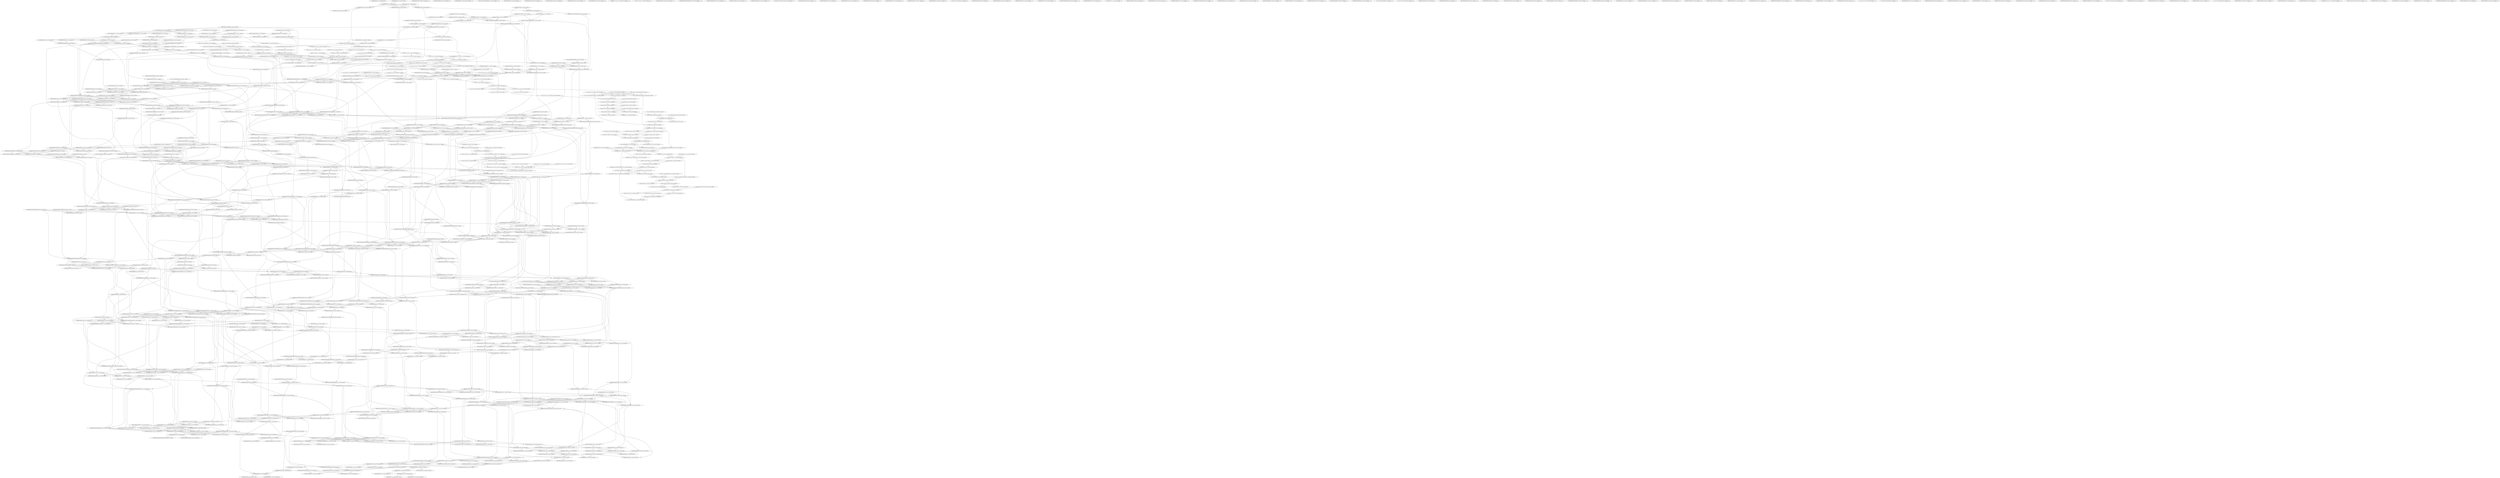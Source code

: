 digraph G {
    "0000000000000001000000000000000_52-82_COV:17_LEN:31" -> "0000000000000001000000000000_68-95_COV:14_LEN:28";
    "0000000000000001000000000000000_52-82_COV:17_LEN:31" -> "0000000000000000_68-83_COV:2684_LEN:16";
    "0000000000000001000000000000000_52-82_COV:17_LEN:31" -> "000000000000000000000000000_68-95_COV:161_LEN:27";
    "0000000000000000_124-139_COV:2799_LEN:16" -> "00000000000000000000000000_125-151_COV:200_LEN:26";
    "0000000000000000_124-139_COV:2799_LEN:16" -> "000000000000000100000000000_125-151_COV:18_LEN:27";
    "0000000000000000_124-139_COV:2799_LEN:16" -> "0000000000000000_125-140_COV:2649_LEN:16";
    "0000000000000000_124-139_COV:2799_LEN:16" -> "000000000000000000000000020000_125-156_COV:20_LEN:30";
    "0000000000000000_147-162_COV:460_LEN:16" -> "00000000000000000_148-165_COV:13_LEN:17";
    "0000000000000000_147-162_COV:460_LEN:16" -> "000000000000000000_148-165_COV:388_LEN:18";
    "010011111110111100000000000_8-35_COV:20_LEN:27" -> "11110000000000000_21-37_COV:325_LEN:17";
    "000000000000010000_76-93_COV:14_LEN:18" -> "000000000000010000_76-93_COV:14_LEN:18";
    "000000000000000000000000000000_67-97_COV:33_LEN:30" -> "00000000000000010000000_83-105_COV:14_LEN:23";
    "000000000000000000000000000000_67-97_COV:33_LEN:30" -> "00000000000000000000000000000_83-112_COV:68_LEN:29";
    "000000000000000000000000000000_67-97_COV:33_LEN:30" -> "0000000000000000_83-98_COV:1901_LEN:16";
    "1111121110100120100_68-86_COV:200_LEN:19" -> "12111010012010010_72-88_COV:226_LEN:17";
    "10000000000000000000_15-35_COV:23_LEN:20" -> "0000000000000000000_20-39_COV:45_LEN:19";
    "1111110111110000000_12-31_COV:14_LEN:19" -> "1101111100000000000_17-35_COV:287_LEN:19";
    "1111110111110000000_12-31_COV:14_LEN:19" -> "11011111000000000000000_17-40_COV:19_LEN:23";
    "000000000000000100000000_80-104_COV:18_LEN:24" -> "0000001000000000_90-105_COV:855_LEN:16";
    "000000000000000100000000_80-104_COV:18_LEN:24" -> "0000001000000000000000_90-112_COV:20_LEN:22";
    "0000000000000000_40-55_COV:1240_LEN:16" -> "0000000000000000_41-56_COV:1214_LEN:16";
    "0000000000000000_40-55_COV:1240_LEN:16" -> "0000000000000000000000000_41-66_COV:41_LEN:25";
    "00000000000020000000000000_54-80_COV:14_LEN:26" -> "02000000000000000_66-82_COV:433_LEN:17";
    "01000000000000000_84-100_COV:13_LEN:17" -> "00000000000000000000000000_86-112_COV:46_LEN:26";
    "01000000000000000_84-100_COV:13_LEN:17" -> "0000000000000000_86-101_COV:1917_LEN:16";
    "01000000000000000_84-100_COV:13_LEN:17" -> "0000000000000001000000000000_86-113_COV:17_LEN:28";
    "0000000000000001000_37-56_COV:37_LEN:19" -> "0000000000010000_42-57_COV:1161_LEN:16";
    "0000000000000001000_37-56_COV:37_LEN:19" -> "000000000001000000000000000_42-69_COV:23_LEN:27";
    "101010110111111101111_121-143_COV:19_LEN:21" -> "11011111110111111010_129-148_COV:102_LEN:20";
    "00000000000000000_35-52_COV:58_LEN:17" -> "0000000000000001000000000000_37-65_COV:35_LEN:28";
    "00000000000000000_35-52_COV:58_LEN:17" -> "00000000000000000000000000_37-63_COV:19_LEN:26";
    "0000000000000000_59-74_COV:2387_LEN:16" -> "0000000000000000_60-75_COV:2355_LEN:16";
    "0000000000000000_59-74_COV:2387_LEN:16" -> "000000000000000000000000000000_60-90_COV:92_LEN:30";
    "0000000000000000_58-73_COV:2404_LEN:16" -> "0000000000000000_59-74_COV:2387_LEN:16";
    "0000000000000000_58-73_COV:2404_LEN:16" -> "000000000000000000000000_59-83_COV:68_LEN:24";
    "0000000000000000_58-73_COV:2404_LEN:16" -> "000000000000000100000000000_59-85_COV:13_LEN:27";
    "000000000000000000000000000000_66-96_COV:51_LEN:30" -> "0000000000000000_82-97_COV:1927_LEN:16";
    "000000000000000000000000000000_66-96_COV:51_LEN:30" -> "000000000000000000000000000000_82-112_COV:38_LEN:30";
    "00000000000000000_46-63_COV:44_LEN:17" -> "000000000000000000_48-66_COV:60_LEN:18";
    "0000001000000000_58-73_COV:13_LEN:16" -> "0000001000000000_58-73_COV:13_LEN:16";
    "020101100210101110_136-153_COV:298_LEN:18" -> "1011002101011102_139-154_COV:294_LEN:16";
    "020101100210101110_136-153_COV:298_LEN:18" -> "101100210101110111_139-157_COV:13_LEN:18";
    "0000000000000000_35-50_COV:2450_LEN:16" -> "00000000000000010000000_36-58_COV:19_LEN:23";
    "0000000000000000_35-50_COV:2450_LEN:16" -> "0000000000000000_36-52_COV:63_LEN:16";
    "0000000000000000_35-50_COV:2450_LEN:16" -> "0000000000000000_36-51_COV:2424_LEN:16";
    "000000000000000100_37-55_COV:26_LEN:18" -> "0000000000001000_41-56_COV:1159_LEN:16";
    "000000000000000100_37-55_COV:26_LEN:18" -> "0000000000001000000000000000_41-69_COV:46_LEN:28";
    "00000000000100010000000000_3-29_COV:18_LEN:26" -> "10001000000000000000_15-34_COV:312_LEN:20";
    "0000000000000000_99-114_COV:1845_LEN:16" -> "000000000000000000000000000000_100-130_COV:67_LEN:30";
    "0000000000000000_99-114_COV:1845_LEN:16" -> "0000000000000000_100-115_COV:1816_LEN:16";
    "00000000000000010000000000000_37-66_COV:28_LEN:29" -> "0100000000000000_52-67_COV:1248_LEN:16";
    "00000000000000010000000000000_37-66_COV:28_LEN:29" -> "01000000000000000_52-69_COV:16_LEN:17";
    "10001000000000000000_15-34_COV:312_LEN:20" -> "0000000000000000_20-35_COV:1876_LEN:16";
    "10001000000000000000_15-34_COV:312_LEN:20" -> "000000000000000000000000000000_20-51_COV:19_LEN:30";
    "10001000000000000000_15-34_COV:312_LEN:20" -> "000000000000000000000000000000_20-50_COV:69_LEN:30";
    "112110100120100100_71-89_COV:14_LEN:18" -> "1101001201001001_75-90_COV:268_LEN:16";
    "101111111111111011_46-63_COV:194_LEN:18" -> "11111111111101111_49-65_COV:211_LEN:17";
    "0000001000000000000000_108-130_COV:14_LEN:22" -> "0000000000000000000_115-134_COV:61_LEN:19";
    "1001010011010010111100_87-109_COV:246_LEN:22" -> "0110100101111000_94-110_COV:275_LEN:16";
    "00000000000001011_108-125_COV:13_LEN:17" -> "00000000000001011_108-125_COV:13_LEN:17";
    "0101001101001120000000000_89-117_COV:13_LEN:25" -> "0101001101001120000000000_89-117_COV:13_LEN:25";
    "0000000000000002000_136-155_COV:81_LEN:19" -> "000000000002000000_141-159_COV:13_LEN:18";
    "0000000000000002000_136-155_COV:81_LEN:19" -> "0000000000020000_141-156_COV:1056_LEN:16";
    "0000110111011100000001000_1-26_COV:30_LEN:25" -> "0111000000010000_12-27_COV:285_LEN:16";
    "0001000000000000_37-52_COV:13_LEN:16" -> "0001000000000000_37-52_COV:13_LEN:16";
    "1000000000000000_48-63_COV:13_LEN:16" -> "00000000000000000000_49-69_COV:33_LEN:20";
    "1000000000000000_48-63_COV:13_LEN:16" -> "0000000000000000_49-64_COV:1409_LEN:16";
    "00000000000000010000000000_98-124_COV:19_LEN:26" -> "0000100000000000_110-125_COV:880_LEN:16";
    "00000000000000010000000000_98-124_COV:19_LEN:26" -> "00001000000000000000_110-130_COV:29_LEN:20";
    "0000000000000000000_64-83_COV:114_LEN:19" -> "00000000000000000000000000_68-94_COV:128_LEN:26";
    "00000000000000100_33-49_COV:382_LEN:17" -> "0000000000001000000000000000_35-63_COV:14_LEN:28";
    "00000000000000100_33-49_COV:382_LEN:17" -> "000000000000100000_35-52_COV:372_LEN:18";
    "110111010111101111110111111010_116-148_COV:15_LEN:30" -> "11111011111101012011100000000000_134-165_COV:107_LEN:32";
    "0000000000001000_40-56_COV:13_LEN:16" -> "0000000000001000_40-56_COV:13_LEN:16";
    "00000000000001000_1-18_COV:58_LEN:17" -> "00000000000100010000000000_3-29_COV:18_LEN:26";
    "00000000000001000_1-18_COV:58_LEN:17" -> "00000000000100000000_3-23_COV:55_LEN:20";
    "0000000000000000_74-89_COV:2557_LEN:16" -> "00000000000000010000000000_75-100_COV:15_LEN:26";
    "0000000000000000_74-89_COV:2557_LEN:16" -> "00000000000000000000_75-95_COV:53_LEN:20";
    "0000000000000000_74-89_COV:2557_LEN:16" -> "0000000000000000_75-90_COV:2572_LEN:16";
    "0000000000000000_115-131_COV:139_LEN:16" -> "000000000000000000000000000000_117-147_COV:18_LEN:30";
    "0000000000000000_115-131_COV:139_LEN:16" -> "00000000000000010000000_117-139_COV:13_LEN:23";
    "0000000000000000_115-131_COV:139_LEN:16" -> "0000000000000000_117-132_COV:2849_LEN:16";
    "01000000000000000_48-64_COV:15_LEN:17" -> "0000000000000000_50-65_COV:1394_LEN:16";
    "01000000000000000_48-64_COV:15_LEN:17" -> "0000000000000000000_50-69_COV:38_LEN:19";
    "00000000000000000000_49-69_COV:33_LEN:20" -> "0000000000000000000000000_54-79_COV:56_LEN:25";
    "0000000000000000_17-32_COV:1474_LEN:16" -> "0000000000000000_18-33_COV:1511_LEN:16";
    "0000000010000000_106-121_COV:900_LEN:16" -> "0000000100000000_107-122_COV:888_LEN:16";
    "0000000010000000_106-121_COV:900_LEN:16" -> "00000001000000000000000_107-130_COV:19_LEN:23";
    "0000000000000000000000000000_54-82_COV:44_LEN:28" -> "0000000000000001000000000000_68-95_COV:14_LEN:28";
    "0000000000000000000000000000_54-82_COV:44_LEN:28" -> "0000000000000000_68-83_COV:2684_LEN:16";
    "0000000000000000000000000000_54-82_COV:44_LEN:28" -> "000000000000000000000000000_68-95_COV:161_LEN:27";
    "0000110111011100000001_1-23_COV:16_LEN:22" -> "111011100000001000_9-26_COV:231_LEN:18";
    "0000000000000001000000000000_31-59_COV:17_LEN:28" -> "0010000000000000_45-60_COV:333_LEN:16";
    "0000100000000000_94-109_COV:13_LEN:16" -> "0000100000000000_94-109_COV:13_LEN:16";
    "0001000000110000000_4-22_COV:260_LEN:19" -> "0000001100000000_8-23_COV:1067_LEN:16";
    "0001000000110000000_4-22_COV:260_LEN:19" -> "000000110000000000000000000000_8-38_COV:64_LEN:30";
    "0000000000000000_114-130_COV:35_LEN:16" -> "00000000000000000000000000000_115-144_COV:62_LEN:29";
    "0200000000000000_98-113_COV:13_LEN:16" -> "0200000000000000_98-113_COV:13_LEN:16";
    "0011000000000000000_12-31_COV:66_LEN:19" -> "0000000000000000000_16-35_COV:104_LEN:19";
    "00000000000000020000_51-71_COV:13_LEN:20" -> "00000000002000000_57-73_COV:442_LEN:17";
    "0000000000000000_128-143_COV:2762_LEN:16" -> "0000000000000000_129-144_COV:2822_LEN:16";
    "0000000000000000_128-143_COV:2762_LEN:16" -> "0000000000000000000000_129-151_COV:32_LEN:22";
    "00000000000000000_54-71_COV:82_LEN:17" -> "0000000000000000_57-72_COV:2402_LEN:16";
    "00000000000000000_54-71_COV:82_LEN:17" -> "0000000000000001000000000000000_57-87_COV:14_LEN:31";
    "00000000000000000_54-71_COV:82_LEN:17" -> "0000000000000002000000000000000_57-87_COV:17_LEN:31";
    "00000000000000000_54-71_COV:82_LEN:17" -> "000000000000000000000000000000_57-87_COV:45_LEN:30";
    "000000000000001000000000000000_54-83_COV:16_LEN:30" -> "000000000000000100_69-86_COV:18_LEN:18";
    "000000000000001000000000000000_54-83_COV:16_LEN:30" -> "0000000000000000_69-84_COV:2664_LEN:16";
    "000000000000001000000000000000_54-83_COV:16_LEN:30" -> "00000000000000000000000000_69-95_COV:62_LEN:26";
    "0000000000000000_97-113_COV:74_LEN:16" -> "0000000000000000000000000000_98-126_COV:39_LEN:28";
    "0000000000000000_97-113_COV:74_LEN:16" -> "0000000000000001000000000000_98-126_COV:30_LEN:28";
    "0000000000000001000000000000000_101-131_COV:16_LEN:31" -> "000000000000000000000000000000_117-147_COV:18_LEN:30";
    "0000000000000001000000000000000_101-131_COV:16_LEN:31" -> "00000000000000010000000_117-139_COV:13_LEN:23";
    "0000000000000001000000000000000_101-131_COV:16_LEN:31" -> "0000000000000000_117-132_COV:2849_LEN:16";
    "0000000000000000_71-86_COV:2583_LEN:16" -> "00000000000000000000000_72-95_COV:72_LEN:23";
    "0000000000000000_71-86_COV:2583_LEN:16" -> "0000000000000000_72-87_COV:2574_LEN:16";
    "000000000000000100000_80-101_COV:42_LEN:21" -> "0000000001000000_87-102_COV:850_LEN:16";
    "0000000000000000_142-157_COV:1959_LEN:16" -> "00000000000000010000000_143-165_COV:352_LEN:23";
    "0000000000000000_142-157_COV:1959_LEN:16" -> "0000000000000000000000_143-165_COV:39_LEN:22";
    "0000000000000000_142-157_COV:1959_LEN:16" -> "0000000000000000_143-158_COV:1401_LEN:16";
    "000000000000000000000000000_54-81_COV:18_LEN:27" -> "000000000000000000000000000000_67-97_COV:33_LEN:30";
    "000000000000000000000000000_54-81_COV:18_LEN:27" -> "0000000000000000_67-82_COV:2353_LEN:16";
    "000000000000000000000000000_54-81_COV:18_LEN:27" -> "00000000000000020000_67-86_COV:13_LEN:20";
    "000000000000000000000000_59-83_COV:68_LEN:24" -> "000000000000000000000_68-89_COV:69_LEN:21";
    "0000000000000000000000000000_123-151_COV:90_LEN:28" -> "00000000000000020_136-153_COV:37_LEN:17";
    "0000000000000000000000000000_123-151_COV:90_LEN:28" -> "00000000000000000_136-153_COV:65_LEN:17";
    "00000000000000000000_131-151_COV:70_LEN:20" -> "0000000000000000000000000_136-161_COV:43_LEN:25";
    "00000000000000000000_131-151_COV:70_LEN:20" -> "0000000000000002000000000_136-161_COV:19_LEN:25";
    "000011111111111111_21-38_COV:233_LEN:18" -> "011111111111111111_24-41_COV:208_LEN:18";
    "000011111111111111_21-38_COV:233_LEN:18" -> "0111111111111110_24-39_COV:16_LEN:16";
    "0100000000000000_95-110_COV:840_LEN:16" -> "1000000000000000_96-112_COV:23_LEN:16";
    "0100000000000000_95-110_COV:840_LEN:16" -> "1000000000000000_96-111_COV:838_LEN:16";
    "0000000000000000_22-37_COV:1930_LEN:16" -> "00000000000000000000000000000_23-52_COV:58_LEN:29";
    "0000000000000000_22-37_COV:1930_LEN:16" -> "0000000000000000_23-38_COV:1930_LEN:16";
    "00000000002000000_57-73_COV:442_LEN:17" -> "000000002000000000000000_59-83_COV:17_LEN:24";
    "00000000002000000_57-73_COV:442_LEN:17" -> "00000000200000000_59-75_COV:435_LEN:17";
    "0000001000000100000000_1-23_COV:24_LEN:22" -> "0000001000000000_8-24_COV:89_LEN:16";
    "0111000000010000_12-27_COV:285_LEN:16" -> "1110000000100000_13-28_COV:294_LEN:16";
    "0000100000000000_18-34_COV:13_LEN:16" -> "0000100000000000_18-34_COV:13_LEN:16";
    "00000000000000010000000_80-103_COV:17_LEN:23" -> "0000000100000000_89-104_COV:870_LEN:16";
    "000110000000000000000000000000_11-41_COV:42_LEN:30" -> "000000000000000100000_27-47_COV:15_LEN:21";
    "000110000000000000000000000000_11-41_COV:42_LEN:30" -> "0000000000000000000000000_27-52_COV:64_LEN:25";
    "000110000000000000000000000000_11-41_COV:42_LEN:30" -> "0000000000000000_27-42_COV:2864_LEN:16";
    "11000000000000000_14-31_COV:39_LEN:17" -> "00000000000000000000000_16-39_COV:69_LEN:23";
    "0000000010000000_88-103_COV:864_LEN:16" -> "0000000100000000_89-104_COV:870_LEN:16";
    "00000000001000000000000000_43-69_COV:25_LEN:26" -> "0000000000000000000_54-73_COV:48_LEN:19";
    "0000000000000000000000000000_98-126_COV:39_LEN:28" -> "0000000000000000_112-127_COV:1745_LEN:16";
    "0000000000000000000000000000_98-126_COV:39_LEN:28" -> "000000000000000000000000000000_112-142_COV:18_LEN:30";
    "0000000000000000_114-129_COV:1753_LEN:16" -> "000000000000000000000000000000_115-145_COV:55_LEN:30";
    "0000000000000000_114-129_COV:1753_LEN:16" -> "0000000000000000_115-130_COV:2688_LEN:16";
    "00000000000000010000000000000_80-109_COV:18_LEN:29" -> "0100000000000000_95-110_COV:840_LEN:16";
    "00000000000000010000000000000_80-109_COV:18_LEN:29" -> "01000000000000000_95-112_COV:41_LEN:17";
    "0000000000000000000_20-39_COV:133_LEN:19" -> "0000000000000000_24-40_COV:145_LEN:16";
    "0000000001111111111111_16-38_COV:14_LEN:22" -> "0000000001111111111111_16-38_COV:14_LEN:22";
    "0000000000000000_97-112_COV:2700_LEN:16" -> "000000000000000100000000000000_98-128_COV:24_LEN:30";
    "0000000000000000_97-112_COV:2700_LEN:16" -> "000000000000000000000000000000_98-128_COV:46_LEN:30";
    "0000000000000000_97-112_COV:2700_LEN:16" -> "0000000000000000_98-113_COV:2682_LEN:16";
    "0000000000000000_97-112_COV:2700_LEN:16" -> "0000000000000001100000000000000_98-128_COV:17_LEN:31";
    "0000000000000000_80-95_COV:2778_LEN:16" -> "000000000000000000000000000000_81-111_COV:71_LEN:30";
    "0000000000000000_80-95_COV:2778_LEN:16" -> "0000000000000000_81-96_COV:1934_LEN:16";
    "0000000000000000_80-95_COV:2778_LEN:16" -> "0000000000000001_81-96_COV:815_LEN:16";
    "00000000000000020_136-153_COV:37_LEN:17" -> "0000000000000200_139-154_COV:996_LEN:16";
    "000000000000000100000000000000_98-128_COV:24_LEN:30" -> "1000000000000000_114-129_COV:925_LEN:16";
    "000000000000000100000000000000_98-128_COV:24_LEN:30" -> "1000000000000000_114-130_COV:22_LEN:16";
    "0000000000000000_89-104_COV:2008_LEN:16" -> "0000000000000000_90-105_COV:1931_LEN:16";
    "0000000000000000_89-104_COV:2008_LEN:16" -> "0000000000000001000000001000000_90-120_COV:21_LEN:31";
    "0000000000000000_89-104_COV:2008_LEN:16" -> "0000000000000000000000_90-112_COV:81_LEN:22";
    "00000000000000000000000000_86-112_COV:46_LEN:26" -> "0000000000000000_97-113_COV:64_LEN:16";
    "0000000000000000_57-72_COV:2402_LEN:16" -> "0000000000000000_58-73_COV:2404_LEN:16";
    "0000000000000000_57-72_COV:2402_LEN:16" -> "0000000000000002000000000000000_58-88_COV:17_LEN:31";
    "0000000000000000_57-72_COV:2402_LEN:16" -> "000000000000000000000000000000_58-88_COV:50_LEN:30";
    "00000000000000000000000000_68-94_COV:128_LEN:26" -> "0000000000000000_80-95_COV:2778_LEN:16";
    "00000000000000000000000000_68-94_COV:128_LEN:26" -> "0000000000000001_80-96_COV:13_LEN:16";
    "00000000000000000000000000_68-94_COV:128_LEN:26" -> "00000000000000010_80-96_COV:20_LEN:17";
    "00000000000000000000000000_68-94_COV:128_LEN:26" -> "000000000000000000000000000000_80-110_COV:40_LEN:30";
    "010110020101100101011102111000_130-160_COV:26_LEN:30" -> "10101110211100000001_146-165_COV:218_LEN:20";
    "11010010111100000_96-112_COV:311_LEN:17" -> "010010111100000000_98-115_COV:336_LEN:18";
    "10100120100100111_76-92_COV:30_LEN:17" -> "1001201001001111_78-93_COV:16_LEN:16";
    "10100120100100111_76-92_COV:30_LEN:17" -> "1001201001001110_78-93_COV:15_LEN:16";
    "0000000000000000_54-69_COV:2353_LEN:16" -> "000000000000000000000000000000_55-85_COV:41_LEN:30";
    "0000000000000000_54-69_COV:2353_LEN:16" -> "0000000000000000_55-70_COV:2358_LEN:16";
    "11110111111112111_57-76_COV:13_LEN:17" -> "11110111111112111_57-76_COV:13_LEN:17";
    "00000000000011000_2-18_COV:792_LEN:17" -> "0000000000110000000_4-23_COV:42_LEN:19";
    "00000000000011000_2-18_COV:792_LEN:17" -> "0000000000110000_4-19_COV:639_LEN:16";
    "00000000000011000_2-18_COV:792_LEN:17" -> "00000000001100010_4-20_COV:160_LEN:17";
    "0000000000000000_90-105_COV:1931_LEN:16" -> "000000000000000000000000000000_91-121_COV:19_LEN:30";
    "0000000000000000_90-105_COV:1931_LEN:16" -> "0000000000000000_91-106_COV:1972_LEN:16";
    "111111111121110100_62-80_COV:21_LEN:18" -> "11111112111010012_66-82_COV:171_LEN:17";
    "111111111121110100_62-80_COV:21_LEN:18" -> "111111121110100201001001010011_66-97_COV:24_LEN:30";
    "111111111121110100_62-80_COV:21_LEN:18" -> "1111111211101000010010010100110_66-98_COV:22_LEN:31";
    "0000000000000000_31-46_COV:2973_LEN:16" -> "0000000000000001_32-47_COV:374_LEN:16";
    "0000000000000000_31-46_COV:2973_LEN:16" -> "0000000000000000_32-47_COV:2518_LEN:16";
    "0000000000000000_31-46_COV:2973_LEN:16" -> "00000000000000000000_32-52_COV:124_LEN:20";
    "0110000000000000_13-28_COV:892_LEN:16" -> "11000000000000000_14-31_COV:39_LEN:17";
    "0110000000000000_13-28_COV:892_LEN:16" -> "1100000000000000_14-29_COV:914_LEN:16";
    "00000000000001000000000000000_40-69_COV:32_LEN:29" -> "0000000000000000_54-70_COV:68_LEN:16";
    "1001010011010011000000000011001_87-122_COV:20_LEN:31" -> "00000000001100101111110_108-130_COV:279_LEN:23";
    "1001010011010011000000000011001_87-122_COV:20_LEN:31" -> "00000000001100111_108-124_COV:63_LEN:17";
    "00000000000000000000000000000_54-83_COV:39_LEN:29" -> "000000000000000100_69-86_COV:18_LEN:18";
    "00000000000000000000000000000_54-83_COV:39_LEN:29" -> "0000000000000000_69-84_COV:2664_LEN:16";
    "00000000000000000000000000000_54-83_COV:39_LEN:29" -> "00000000000000000000000000_69-95_COV:62_LEN:26";
    "0000000000010000_85-100_COV:828_LEN:16" -> "00000000001000000000000000_86-112_COV:16_LEN:26";
    "0000000000010000_85-100_COV:828_LEN:16" -> "0000000000100000_86-101_COV:818_LEN:16";
    "01100201011002101_132-148_COV:318_LEN:17" -> "10020101100210101_134-150_COV:325_LEN:17";
    "2010010010100110_82-98_COV:260_LEN:16" -> "0100100101001101001_83-102_COV:290_LEN:19";
    "0000000001000000000000_38-59_COV:337_LEN:22" -> "0010000000000000_45-60_COV:333_LEN:16";
    "000000000121110101_62-79_COV:23_LEN:18" -> "00000012111010110111110_65-87_COV:91_LEN:23";
    "0000000000000000000000000_98-123_COV:16_LEN:25" -> "0000000000000000_109-124_COV:1712_LEN:16";
    "0000000000000000000000000_98-123_COV:16_LEN:25" -> "000000000000000000000_109-130_COV:43_LEN:21";
    "0000000000000000_113-128_COV:1744_LEN:16" -> "0000000000000000_114-130_COV:35_LEN:16";
    "0000000000000000_113-128_COV:1744_LEN:16" -> "0000000000000000_114-129_COV:1753_LEN:16";
    "00000000000000000000000000_54-80_COV:75_LEN:26" -> "000000000000000000000000000000_66-96_COV:51_LEN:30";
    "00000000000000000000000000_54-80_COV:75_LEN:26" -> "000000000000000100000_66-86_COV:15_LEN:21";
    "00000000000000000000000000_54-80_COV:75_LEN:26" -> "0000000000000000_66-81_COV:2369_LEN:16";
    "0000000000000000_41-56_COV:1214_LEN:16" -> "000000000000000000000_42-63_COV:20_LEN:21";
    "0000000000000000_41-56_COV:1214_LEN:16" -> "0000000000000000_42-57_COV:1219_LEN:16";
    "0000000000000000_41-56_COV:1214_LEN:16" -> "00000000000000010_42-58_COV:13_LEN:17";
    "0000000000000000_68-83_COV:2684_LEN:16" -> "000000000000000100_69-86_COV:18_LEN:18";
    "0000000000000000_68-83_COV:2684_LEN:16" -> "0000000000000000_69-84_COV:2664_LEN:16";
    "0000000000000000_68-83_COV:2684_LEN:16" -> "00000000000000000000000000_69-95_COV:62_LEN:26";
    "0000000000000000000_113-132_COV:15_LEN:19" -> "0000000000000001_118-133_COV:13_LEN:16";
    "0000000000000000000_113-132_COV:15_LEN:19" -> "000000000000000000000000000000_118-148_COV:62_LEN:30";
    "0000000000000000000_113-132_COV:15_LEN:19" -> "0000000000000000_118-133_COV:2809_LEN:16";
    "00000000000000000000000000000_40-69_COV:29_LEN:29" -> "0000000000000000_54-70_COV:68_LEN:16";
    "000000000000000000000_98-119_COV:21_LEN:21" -> "0000000000000000_105-120_COV:1699_LEN:16";
    "000000000000000000000_98-119_COV:21_LEN:21" -> "0000000000000000000000000_105-130_COV:65_LEN:25";
    "00000000000000000000000_72-95_COV:72_LEN:23" -> "0000000000000001000000_80-102_COV:27_LEN:22";
    "00000000000000000000000_72-95_COV:72_LEN:23" -> "0000000000000000000000_80-102_COV:42_LEN:22";
    "0000000000000000000000_73-95_COV:76_LEN:22" -> "00000000000000010000000_80-103_COV:17_LEN:23";
    "0000000000000000000000_73-95_COV:76_LEN:22" -> "00000000000000000000000_80-103_COV:60_LEN:23";
    "0100000000000000_52-67_COV:1248_LEN:16" -> "1000000000000000_53-69_COV:17_LEN:16";
    "0100000000000000_52-67_COV:1248_LEN:16" -> "1000000000000000_53-68_COV:1285_LEN:16";
    "1100000000000000_23-38_COV:352_LEN:16" -> "1000000000000000_24-39_COV:375_LEN:16";
    "000000000000000000000000000000_39-69_COV:24_LEN:30" -> "000000000000000000000000000000_55-85_COV:41_LEN:30";
    "000000000000000000000000000000_39-69_COV:24_LEN:30" -> "0000000000000000_55-70_COV:2358_LEN:16";
    "0000000000020000_141-156_COV:1056_LEN:16" -> "0000000000200000_142-157_COV:1068_LEN:16";
    "0000000000000000000000000_115-140_COV:64_LEN:25" -> "0000000000000000_126-141_COV:2678_LEN:16";
    "0000000000000000000000000_115-140_COV:64_LEN:25" -> "000000000000000000000000000000_126-156_COV:21_LEN:30";
    "0000000000000000000000000_115-140_COV:64_LEN:25" -> "00000000000000010_126-142_COV:13_LEN:17";
    "0000000000100000_43-58_COV:1163_LEN:16" -> "0000000001000000_44-59_COV:1157_LEN:16";
    "0000000000100000_43-58_COV:1163_LEN:16" -> "0000000001000000000000000_44-69_COV:23_LEN:25";
    "0001000000000000000_50-69_COV:42_LEN:19" -> "00000000000000000000000000_54-80_COV:75_LEN:26";
    "0001100000000011111_11-29_COV:236_LEN:19" -> "1000000000111111_15-30_COV:259_LEN:16";
    "2000000000000000_82-97_COV:13_LEN:16" -> "00000000000000010000000_83-105_COV:14_LEN:23";
    "2000000000000000_82-97_COV:13_LEN:16" -> "00000000000000000000000000000_83-112_COV:68_LEN:29";
    "2000000000000000_82-97_COV:13_LEN:16" -> "0000000000000000_83-98_COV:1901_LEN:16";
    "0000000000000000_24-40_COV:96_LEN:16" -> "0000000000000000000_25-44_COV:109_LEN:19";
    "11111111111111011_33-49_COV:201_LEN:17" -> "111111111111011111111111101111_35-65_COV:19_LEN:30";
    "11111111111111011_33-49_COV:201_LEN:17" -> "1111111111110111111_35-53_COV:180_LEN:19";
    "0000000000000011_146-161_COV:307_LEN:16" -> "000000000000011110_147-165_COV:14_LEN:18";
    "0000000000000011_146-161_COV:307_LEN:16" -> "00000000000001111_147-163_COV:216_LEN:17";
    "11001011111101011002010_118-140_COV:247_LEN:23" -> "1111010110020101_126-141_COV:223_LEN:16";
    "0000000000000001000000000000_37-65_COV:35_LEN:28" -> "0010000000000000_51-66_COV:1246_LEN:16";
    "0000000002000000_143-158_COV:1029_LEN:16" -> "00000000200000000_144-161_COV:19_LEN:17";
    "0000000002000000_143-158_COV:1029_LEN:16" -> "0000000020000000_144-159_COV:1031_LEN:16";
    "00000000000000000000000000000_37-66_COV:30_LEN:29" -> "0000000000000001000000000000000_52-82_COV:17_LEN:31";
    "00000000000000000000000000000_37-66_COV:30_LEN:29" -> "00000000000000020000_52-71_COV:430_LEN:20";
    "00000000000000000000000000000_37-66_COV:30_LEN:29" -> "0000000000000000_52-67_COV:1008_LEN:16";
    "00000000000000000000000000000_37-66_COV:30_LEN:29" -> "00000000000000000_52-69_COV:32_LEN:17";
    "0000000000000000_25-40_COV:2862_LEN:16" -> "0000000000000000_26-41_COV:2867_LEN:16";
    "0000000000000000_25-40_COV:2862_LEN:16" -> "00000000000000000000_26-46_COV:89_LEN:20";
    "0000000000000000_50-65_COV:1394_LEN:16" -> "0000000000000000_51-66_COV:1434_LEN:16";
    "000000000000000000000000000000_55-85_COV:41_LEN:30" -> "0000000000000000_71-86_COV:2583_LEN:16";
    "000000000000000000000000000000_55-85_COV:41_LEN:30" -> "000000000000000000000000_71-95_COV:113_LEN:24";
    "00000000000000000_146-164_COV:13_LEN:17" -> "00000000000000000_146-164_COV:13_LEN:17";
    "0000002000000000_146-161_COV:888_LEN:16" -> "0000020000000000000_147-165_COV:600_LEN:19";
    "0000002000000000_146-161_COV:888_LEN:16" -> "000002000000000000_147-165_COV:15_LEN:18";
    "00000000000000000000000000_1-26_COV:205_LEN:26" -> "0000000000000000_12-27_COV:246_LEN:16";
    "00000000000000000000000000_1-26_COV:205_LEN:26" -> "0000000000000000000_12-31_COV:17_LEN:19";
    "0000000000000000000_115-134_COV:61_LEN:19" -> "000000000000000000000000000000_120-150_COV:23_LEN:30";
    "0000000000000000000_115-134_COV:61_LEN:19" -> "0000000000000000_120-135_COV:2854_LEN:16";
    "01000000000000000_46-63_COV:13_LEN:17" -> "000000000000000000_48-66_COV:60_LEN:18";
    "00000000000000100000000000000_24-52_COV:18_LEN:29" -> "00000000000000100000000000000_24-52_COV:18_LEN:29";
    "000000000000000000000000000000_119-149_COV:57_LEN:30" -> "00000000000000010_135-151_COV:15_LEN:17";
    "000000000000000000000000000000_119-149_COV:57_LEN:30" -> "0000000000000000_135-150_COV:2856_LEN:16";
    "000000000000000000000000000000_119-149_COV:57_LEN:30" -> "0000000000000000_135-151_COV:61_LEN:16";
    "000000000000000000000000000000_119-149_COV:57_LEN:30" -> "00000000000000020_135-151_COV:13_LEN:17";
    "0000000000000001000000000000000_85-115_COV:16_LEN:31" -> "0000000000000001000000000000000_101-131_COV:16_LEN:31";
    "0000000000000001000000000000000_85-115_COV:16_LEN:31" -> "00000000000000000000000000000_101-130_COV:82_LEN:29";
    "0000000000000001000000000000000_85-115_COV:16_LEN:31" -> "0000000000000000_101-116_COV:1773_LEN:16";
    "01111000000000011001_103-122_COV:272_LEN:20" -> "00000000001100101111110_108-130_COV:279_LEN:23";
    "01111000000000011001_103-122_COV:272_LEN:20" -> "00000000001100111_108-124_COV:63_LEN:17";
    "11110111110000000_15-31_COV:258_LEN:17" -> "1101111100000000000_17-35_COV:287_LEN:19";
    "11110111110000000_15-31_COV:258_LEN:17" -> "11011111000000000000000_17-40_COV:19_LEN:23";
    "0000000000000000_123-138_COV:2785_LEN:16" -> "0000000000000000_124-139_COV:2799_LEN:16";
    "0000000000000000_123-138_COV:2785_LEN:16" -> "000000000000000000000000000_124-151_COV:70_LEN:27";
    "0000000000000000_63-78_COV:2361_LEN:16" -> "0000000000000000000_64-83_COV:114_LEN:19";
    "0000000000000000_63-78_COV:2361_LEN:16" -> "0000000000000000_64-79_COV:2317_LEN:16";
    "0000000000000000_111-126_COV:1724_LEN:16" -> "0000000000000000_112-127_COV:1745_LEN:16";
    "0000000000000000_111-126_COV:1724_LEN:16" -> "000000000000000000000000000000_112-142_COV:18_LEN:30";
    "0000000010000000000_96-114_COV:15_LEN:19" -> "0000000010000000000_96-114_COV:15_LEN:19";
    "1011011111011010111021211010212_77-107_COV:85_LEN:31" -> "111021211010212111111011101110101_93-125_COV:110_LEN:33";
    "0000010000000000_48-63_COV:1183_LEN:16" -> "0000100000000000_49-64_COV:1206_LEN:16";
    "0000010000000000_48-63_COV:1183_LEN:16" -> "00001000000000000000_49-69_COV:20_LEN:20";
    "000000000000110000000000_1-25_COV:17_LEN:24" -> "000110000000000000000000000000_11-41_COV:42_LEN:30";
    "000000000000110000000000_1-25_COV:17_LEN:24" -> "0001100000000000_11-26_COV:840_LEN:16";
    "0000000000000010_39-54_COV:1177_LEN:16" -> "00000000000001000000000000000_40-69_COV:32_LEN:29";
    "0000000000000010_39-54_COV:1177_LEN:16" -> "0000000000000100_40-55_COV:1174_LEN:16";
    "0000000000000000_87-102_COV:1980_LEN:16" -> "0000000000000000_88-103_COV:2003_LEN:16";
    "0000000000000000_87-102_COV:1980_LEN:16" -> "00000000000000000000_88-108_COV:14_LEN:20";
    "0000000000000000_87-102_COV:1980_LEN:16" -> "0000000000000001_88-103_COV:14_LEN:16";
    "0000000000000110_1-16_COV:582_LEN:16" -> "00000000000011000_2-18_COV:792_LEN:17";
    "0000000000000001_32-47_COV:374_LEN:16" -> "00000000000000100_33-49_COV:382_LEN:17";
    "00110001000000000000000_12-35_COV:23_LEN:23" -> "0000000000000000000_20-39_COV:133_LEN:19";
    "0000000000000000_88-103_COV:2003_LEN:16" -> "0000000000000000_89-104_COV:2008_LEN:16";
    "0000000000000000_88-103_COV:2003_LEN:16" -> "0000000000000001_89-104_COV:13_LEN:16";
    "0000000000000000_88-103_COV:2003_LEN:16" -> "0000000000000000_89-106_COV:13_LEN:16";
    "0000000000000000_88-103_COV:2003_LEN:16" -> "000000000000000000000000_89-113_COV:34_LEN:24";
    "00000011000100000_7-24_COV:13_LEN:17" -> "00000011000100000_7-24_COV:13_LEN:17";
    "00001000000000000000_43-63_COV:13_LEN:20" -> "000000000000000000000_48-69_COV:29_LEN:21";
    "000000000000000000000_42-63_COV:20_LEN:21" -> "000000000000000000000_48-69_COV:29_LEN:21";
    "00010001000000000000000_111-133_COV:18_LEN:23" -> "000000000000000000000000000000_119-149_COV:57_LEN:30";
    "00010001000000000000000_111-133_COV:18_LEN:23" -> "0000000000000000_119-134_COV:2828_LEN:16";
    "000000000000001100000000_45-70_COV:99_LEN:24" -> "00000110000000011_54-73_COV:19_LEN:17";
    "000000000000001100000000_45-70_COV:99_LEN:24" -> "000001100000000121110101_54-79_COV:75_LEN:24";
    "00000000000000020000_52-71_COV:430_LEN:20" -> "00000000002000000_57-73_COV:442_LEN:17";
    "00000000000000000000000000_37-63_COV:19_LEN:26" -> "00000000000000000_48-65_COV:34_LEN:17";
    "0000000001100000_5-20_COV:658_LEN:16" -> "00000000110000000000000000000_6-35_COV:28_LEN:29";
    "0000000001100000_5-20_COV:658_LEN:16" -> "0000000011000000_6-21_COV:758_LEN:16";
    "00000000000000010_37-54_COV:33_LEN:17" -> "00000000000001000000000000000_40-69_COV:32_LEN:29";
    "00000000000000010_37-54_COV:33_LEN:17" -> "0000000000000100_40-55_COV:1174_LEN:16";
    "000000000000000000_34-52_COV:43_LEN:18" -> "000000000000000100000000000_37-64_COV:30_LEN:27";
    "000000000000000000_34-52_COV:43_LEN:18" -> "000000000000000000000000000_37-64_COV:19_LEN:27";
    "000000000000000000000_37-58_COV:41_LEN:21" -> "0000000000000000_44-59_COV:1087_LEN:16";
    "000000000000000000000_37-58_COV:41_LEN:21" -> "0000000000000000000000000_44-69_COV:25_LEN:25";
    "000000000000000000000_37-58_COV:41_LEN:21" -> "0000000000000001_44-59_COV:151_LEN:16";
    "000000000000000000000000000_115-143_COV:16_LEN:27" -> "0000000000000000_129-144_COV:2822_LEN:16";
    "000000000000000000000000000_115-143_COV:16_LEN:27" -> "0000000000000000000000_129-151_COV:32_LEN:22";
    "00000000000100000000_3-23_COV:55_LEN:20" -> "0000001000000000_8-24_COV:89_LEN:16";
    "0000010001000000000000000_48-72_COV:20_LEN:25" -> "0000000000000000_58-73_COV:2404_LEN:16";
    "0000010001000000000000000_48-72_COV:20_LEN:25" -> "0000000000000002000000000000000_58-88_COV:17_LEN:31";
    "0000010001000000000000000_48-72_COV:20_LEN:25" -> "000000000000000000000000000000_58-88_COV:50_LEN:30";
    "0110100101111000_94-110_COV:275_LEN:16" -> "11010010111100000_96-112_COV:311_LEN:17";
    "000000000000000000000000000000_120-150_COV:23_LEN:30" -> "00000000000000000000000_136-159_COV:41_LEN:23";
    "000000000000000000000000000000_120-150_COV:23_LEN:30" -> "0000000000000000_136-151_COV:2832_LEN:16";
    "000000001000000000_140-157_COV:14_LEN:18" -> "000000001000000000_140-157_COV:14_LEN:18";
    "00000000000000000000_115-135_COV:98_LEN:20" -> "0000000000000001000000000000000_121-151_COV:14_LEN:31";
    "00000000000000000000_115-135_COV:98_LEN:20" -> "000000000000000000000000000000_121-151_COV:73_LEN:30";
    "00000000000000000000_115-135_COV:98_LEN:20" -> "0000000000000000_121-136_COV:2861_LEN:16";
    "0000000000000000_110-125_COV:1711_LEN:16" -> "0000000000000000_111-126_COV:1724_LEN:16";
    "0000000000000000_110-125_COV:1711_LEN:16" -> "0000000000000000000_111-130_COV:72_LEN:19";
    "1111010110020101_126-141_COV:223_LEN:16" -> "11101011002010110_127-143_COV:262_LEN:17";
    "00000000000000000000000000_125-151_COV:200_LEN:26" -> "0000000000000002000_136-155_COV:81_LEN:19";
    "00000000000000000000000000_125-151_COV:200_LEN:26" -> "0000000000000000000_136-155_COV:120_LEN:19";
    "0000000000000000_97-113_COV:56_LEN:16" -> "00000000000000010000000000000_98-127_COV:14_LEN:29";
    "0000000000000000_97-113_COV:56_LEN:16" -> "00000000000000000000000000000_98-127_COV:36_LEN:29";
    "111111111111011111111111101111_35-65_COV:19_LEN:30" -> "1111111111011111_51-66_COV:228_LEN:16";
    "0000000000110000000_4-23_COV:42_LEN:19" -> "00000011000000000000000000_8-34_COV:64_LEN:26";
    "0100100101001101001_83-102_COV:290_LEN:19" -> "1001010011010010111100_87-109_COV:246_LEN:22";
    "0100100101001101001_83-102_COV:290_LEN:19" -> "1001010011010011000000000011001_87-122_COV:20_LEN:31";
    "0100100101001101001_83-102_COV:290_LEN:19" -> "1001010011010010_87-104_COV:17_LEN:16";
    "000000000000000100000000_37-61_COV:19_LEN:24" -> "000000100000000000000000000000_47-77_COV:19_LEN:30";
    "000000000000000100000000_37-61_COV:19_LEN:24" -> "0000001000000000_47-62_COV:1146_LEN:16";
    "0000001000000000000000_17-39_COV:21_LEN:22" -> "0000000000000000_24-40_COV:106_LEN:16";
    "011002101011021110000_140-161_COV:15_LEN:21" -> "011002101011021110000_140-161_COV:15_LEN:21";
    "0000000000000000_126-141_COV:2678_LEN:16" -> "0000000000000000_127-142_COV:2786_LEN:16";
    "0000000000000000_126-141_COV:2678_LEN:16" -> "000000000000000000000000000000_127-157_COV:18_LEN:30";
    "010010111100000000_98-115_COV:336_LEN:18" -> "01011110000000000_101-117_COV:319_LEN:17";
    "010010111100000000_98-115_COV:336_LEN:18" -> "010111100000000011001_101-122_COV:13_LEN:21";
    "0000000100000000_107-122_COV:888_LEN:16" -> "0000001000000000_108-123_COV:895_LEN:16";
    "0000000100000000_107-122_COV:888_LEN:16" -> "0000001000000000000000_108-130_COV:19_LEN:22";
    "1111000000000000000_21-40_COV:14_LEN:19" -> "0000000000000000000_25-44_COV:109_LEN:19";
    "0000000000000000_136-152_COV:37_LEN:16" -> "0000000000000000000_138-157_COV:14_LEN:19";
    "0000000000000000_136-152_COV:37_LEN:16" -> "0000000000000000_138-153_COV:1844_LEN:16";
    "000000000011000000000000_3-27_COV:41_LEN:24" -> "0110000000000000_13-28_COV:892_LEN:16";
    "000000000000000000000_6-27_COV:18_LEN:21" -> "0000000000000000_13-28_COV:261_LEN:16";
    "1002101011102111000_142-160_COV:308_LEN:19" -> "10101110211100000001_146-165_COV:218_LEN:20";
    "0000000000000001000000000_98-123_COV:17_LEN:25" -> "000001000000000000000_109-130_COV:26_LEN:21";
    "0000000000000001000000000_98-123_COV:17_LEN:25" -> "0000010000000000_109-124_COV:886_LEN:16";
    "0000000000000000_97-113_COV:100_LEN:16" -> "0000000000000000_99-114_COV:1845_LEN:16";
    "0000000000000000_97-113_COV:100_LEN:16" -> "0000000000000001_99-114_COV:868_LEN:16";
    "0000000000000000_97-113_COV:100_LEN:16" -> "000000000000000000000000000000_99-129_COV:85_LEN:30";
    "000000000000000000000000000_103-130_COV:41_LEN:27" -> "000000000000000000_115-133_COV:73_LEN:18";
    "0000001101000000000000000_8-32_COV:16_LEN:25" -> "0000000000000000_18-33_COV:1511_LEN:16";
    "0000000000001100000000000_1-26_COV:26_LEN:25" -> "0011000000000000000_12-31_COV:66_LEN:19";
    "0000000000001100000000000_1-26_COV:26_LEN:25" -> "0011000000000000_12-27_COV:857_LEN:16";
    "0000000000000000_97-113_COV:137_LEN:16" -> "000000000000000100000000000_98-125_COV:50_LEN:27";
    "0000000000000000_97-113_COV:137_LEN:16" -> "000000000000000000000000000_98-125_COV:79_LEN:27";
    "000000000000000000000000_115-139_COV:71_LEN:24" -> "00000000000000000000000000_125-151_COV:200_LEN:26";
    "000000000000000000000000_115-139_COV:71_LEN:24" -> "000000000000000100000000000_125-151_COV:18_LEN:27";
    "000000000000000000000000_115-139_COV:71_LEN:24" -> "0000000000000000_125-140_COV:2649_LEN:16";
    "000000000000000000000000_115-139_COV:71_LEN:24" -> "000000000000000000000000020000_125-156_COV:20_LEN:30";
    "00000001000000000_30-46_COV:14_LEN:17" -> "00000001000000000_30-46_COV:14_LEN:17";
    "0000000000000000000_111-130_COV:72_LEN:19" -> "00000000000000000000000000_115-141_COV:121_LEN:26";
    "0000000020000000_58-74_COV:13_LEN:16" -> "0000000020000000_58-74_COV:13_LEN:16";
    "0000000000000000_53-69_COV:22_LEN:16" -> "00000000000000000000000000000_54-83_COV:39_LEN:29";
    "00000000000000000_14-31_COV:15_LEN:17" -> "00000000000000000000000_16-39_COV:69_LEN:23";
    "0000000000000000_85-100_COV:1928_LEN:16" -> "00000000000000000000000000_86-112_COV:46_LEN:26";
    "0000000000000000_85-100_COV:1928_LEN:16" -> "0000000000000000_86-101_COV:1917_LEN:16";
    "0000000000000000_85-100_COV:1928_LEN:16" -> "0000000000000001000000000000_86-113_COV:17_LEN:28";
    "0000000000000000_44-59_COV:1087_LEN:16" -> "0000000000000000_45-60_COV:1094_LEN:16";
    "0000000000000000_44-59_COV:1087_LEN:16" -> "000000000000000000000_45-66_COV:36_LEN:21";
    "00000000000000000000000_107-130_COV:29_LEN:23" -> "0000000000000000000000_115-137_COV:47_LEN:22";
    "1000000000000000_22-37_COV:13_LEN:16" -> "00000000000000000000000000000_23-52_COV:58_LEN:29";
    "1000000000000000_22-37_COV:13_LEN:16" -> "0000000000000000_23-38_COV:1930_LEN:16";
    "000001000000000000000_54-74_COV:16_LEN:21" -> "0000000000000000_60-75_COV:2355_LEN:16";
    "000001000000000000000_54-74_COV:16_LEN:21" -> "000000000000000000000000000000_60-90_COV:92_LEN:30";
    "0000000000000000_33-48_COV:2539_LEN:16" -> "000000000000000000_34-52_COV:43_LEN:18";
    "0000000000000000_33-48_COV:2539_LEN:16" -> "000000000000000100010_34-54_COV:21_LEN:21";
    "0000000000000000_33-48_COV:2539_LEN:16" -> "0000000000000000_34-49_COV:2491_LEN:16";
    "11101110111010111101_111-132_COV:96_LEN:20" -> "110111010111101111110111111010_116-148_COV:15_LEN:30";
    "11101110111010111101_111-132_COV:96_LEN:20" -> "11011101011110111111101111_116-143_COV:73_LEN:26";
    "0000000010000000_45-60_COV:1174_LEN:16" -> "0000000100000000_46-61_COV:1134_LEN:16";
    "0000000010000000_45-60_COV:1174_LEN:16" -> "00000001000000000000000_46-69_COV:53_LEN:23";
    "000000100000000000000000000000_47-77_COV:19_LEN:30" -> "0000000000000000_63-78_COV:2361_LEN:16";
    "000000100000000000000000000000_47-77_COV:19_LEN:30" -> "0000000000000001000000000000000_63-93_COV:19_LEN:31";
    "000000100000000000000000000000_47-77_COV:19_LEN:30" -> "000000000000000000000000000000_63-93_COV:21_LEN:30";
    "1101111011000000010000000_5-30_COV:19_LEN:25" -> "0000000100000000_16-31_COV:385_LEN:16";
    "0000000000000001000000000000_98-126_COV:30_LEN:28" -> "0010000000000000_112-127_COV:908_LEN:16";
    "01000000000000000_113-130_COV:28_LEN:17" -> "0000000000000000000000000000_115-143_COV:78_LEN:28";
    "000000000000000000000000000000_16-46_COV:23_LEN:30" -> "0000000000000001_32-47_COV:374_LEN:16";
    "000000000000000000000000000000_16-46_COV:23_LEN:30" -> "0000000000000000_32-47_COV:2518_LEN:16";
    "000000000000000000000000000000_16-46_COV:23_LEN:30" -> "00000000000000000000_32-52_COV:124_LEN:20";
    "01000000000000000_46-62_COV:327_LEN:17" -> "0000000000000000_48-63_COV:1410_LEN:16";
    "01000000000000000_46-62_COV:327_LEN:17" -> "000000000000000000000_48-69_COV:32_LEN:21";
    "0010000000000000_112-127_COV:908_LEN:16" -> "01000000000000000_113-130_COV:28_LEN:17";
    "0010000000000000_112-127_COV:908_LEN:16" -> "0100000000000000_113-128_COV:899_LEN:16";
    "0000000000000000_97-113_COV:45_LEN:16" -> "0000000000000001_98-114_COV:14_LEN:16";
    "0000000000000000_97-113_COV:45_LEN:16" -> "0000000000000000_98-114_COV:31_LEN:16";
    "0000000000000000_30-45_COV:3000_LEN:16" -> "0000000000000000_31-46_COV:2973_LEN:16";
    "0000000000000000_30-45_COV:3000_LEN:16" -> "000000000000000000000_31-52_COV:49_LEN:21";
    "00000000000000100_97-113_COV:13_LEN:17" -> "00000000000000100_97-113_COV:13_LEN:17";
    "1000000000000000_23-39_COV:22_LEN:16" -> "0000000000000000_25-40_COV:2862_LEN:16";
    "1000000000000000_23-39_COV:22_LEN:16" -> "000000000000000000000000000_25-52_COV:55_LEN:27";
    "1000000000000000_23-39_COV:22_LEN:16" -> "0000000000000001_25-40_COV:16_LEN:16";
    "00000000000000000000000000000_122-151_COV:52_LEN:29" -> "0000000000000000_136-152_COV:37_LEN:16";
    "00000000000000000000000000000_122-151_COV:52_LEN:29" -> "0000000000000002_136-152_COV:13_LEN:16";
    "0000000000001000000000000000_54-81_COV:19_LEN:28" -> "000000000000000000000000000000_67-97_COV:33_LEN:30";
    "0000000000001000000000000000_54-81_COV:19_LEN:28" -> "0000000000000000_67-82_COV:2353_LEN:16";
    "0000000000001000000000000000_54-81_COV:19_LEN:28" -> "00000000000000020000_67-86_COV:13_LEN:20";
    "01100010000000000_13-29_COV:235_LEN:17" -> "10001000000000000000_15-34_COV:312_LEN:20";
    "0000000200000000_145-160_COV:1005_LEN:16" -> "0000002000000000_146-161_COV:888_LEN:16";
    "0000000200000000_145-160_COV:1005_LEN:16" -> "0000002000000000_146-162_COV:13_LEN:16";
    "00000000000000000000000000000_83-112_COV:68_LEN:29" -> "0000000000000000_97-113_COV:100_LEN:16";
    "0000000000000000_116-131_COV:2709_LEN:16" -> "000000000000000000000000000000_117-147_COV:18_LEN:30";
    "0000000000000000_116-131_COV:2709_LEN:16" -> "00000000000000010000000_117-139_COV:13_LEN:23";
    "0000000000000000_116-131_COV:2709_LEN:16" -> "0000000000000000_117-132_COV:2849_LEN:16";
    "011000010011111110_1-19_COV:16_LEN:18" -> "00001001111111011111_5-24_COV:170_LEN:20";
    "001000000000000000_48-65_COV:15_LEN:18" -> "0000000000000000_51-66_COV:1434_LEN:16";
    "000000000000000000000000000000_98-128_COV:46_LEN:30" -> "0000000000000000_114-130_COV:35_LEN:16";
    "000000000000000000000000000000_98-128_COV:46_LEN:30" -> "0000000000000000_114-129_COV:1753_LEN:16";
    "01011002010110021_130-146_COV:307_LEN:17" -> "01100201011002101_132-148_COV:318_LEN:17";
    "00000000000000000000000000000_23-52_COV:58_LEN:29" -> "0000000000000000_37-53_COV:27_LEN:16";
    "00000000000000000000000000000_23-52_COV:58_LEN:29" -> "0000000000000001_37-53_COV:27_LEN:16";
    "1111111111111111_27-42_COV:194_LEN:16" -> "1111111111111110_28-44_COV:15_LEN:16";
    "1111111111111111_27-42_COV:194_LEN:16" -> "1111111111111111_28-43_COV:208_LEN:16";
    "000000000000001000_68-85_COV:13_LEN:18" -> "000000000000001000_68-85_COV:13_LEN:18";
    "0000000110000000_7-22_COV:792_LEN:16" -> "0000001100000000_8-23_COV:1067_LEN:16";
    "0000000110000000_7-22_COV:792_LEN:16" -> "000000110000000000000000000000_8-38_COV:64_LEN:30";
    "0000000000000000_104-119_COV:1741_LEN:16" -> "0000000000000000_105-120_COV:1699_LEN:16";
    "0000000000000000_104-119_COV:1741_LEN:16" -> "0000000000000000000000000_105-130_COV:65_LEN:25";
    "0000000000000000_102-117_COV:1797_LEN:16" -> "000000000000000000000000000_103-130_COV:41_LEN:27";
    "0000000000000000_102-117_COV:1797_LEN:16" -> "0000000000000000_103-118_COV:1770_LEN:16";
    "0000000000000001000000000000000_54-84_COV:16_LEN:31" -> "000000000000000000000000000000_70-100_COV:42_LEN:30";
    "0000000000000001000000000000000_54-84_COV:16_LEN:31" -> "0000000000000000_70-85_COV:2646_LEN:16";
    "11110000000000000_21-37_COV:325_LEN:17" -> "1100000000000000_23-38_COV:352_LEN:16";
    "011111111111111111_24-41_COV:208_LEN:18" -> "11111111111111111110111_27-50_COV:17_LEN:23";
    "011111111111111111_24-41_COV:208_LEN:18" -> "1111111111111111_27-42_COV:194_LEN:16";
    "0000000000000000_20-35_COV:1876_LEN:16" -> "0000000000000000_21-36_COV:1886_LEN:16";
    "0000000000000000_20-35_COV:1876_LEN:16" -> "000000000000000000000000000000_21-51_COV:44_LEN:30";
    "000000000000000000000000000000_117-147_COV:18_LEN:30" -> "00000000000000000000000000_133-159_COV:23_LEN:26";
    "000000000000000000000000000000_117-147_COV:18_LEN:30" -> "0000000000000000_133-148_COV:2831_LEN:16";
    "000000000000000000000000000000_117-147_COV:18_LEN:30" -> "00000000000000010_133-149_COV:14_LEN:17";
    "0000000000000001_98-114_COV:14_LEN:16" -> "000000000000001000000000000000_100-130_COV:25_LEN:30";
    "0000000000000001_98-114_COV:14_LEN:16" -> "0000000000000010_100-115_COV:856_LEN:16";
    "0000000000000001_98-114_COV:14_LEN:16" -> "0000000000000011_100-115_COV:13_LEN:16";
    "00111111101111100000_10-29_COV:200_LEN:20" -> "11110111110000000_15-31_COV:258_LEN:17";
    "0000000000000001000000_80-102_COV:27_LEN:22" -> "0000000010000000_88-103_COV:864_LEN:16";
    "12111010012010010_72-88_COV:226_LEN:17" -> "1110100120100100_74-89_COV:248_LEN:16";
    "00100000000000000_97-113_COV:14_LEN:17" -> "00100000000000000_97-113_COV:14_LEN:17";
    "0011000000000000_12-27_COV:857_LEN:16" -> "0110000000000000_13-28_COV:892_LEN:16";
    "000000000000010000_1-18_COV:17_LEN:18" -> "000000000000010000_1-18_COV:17_LEN:18";
    "0000000200000000_144-160_COV:13_LEN:16" -> "0000000200000000_144-160_COV:13_LEN:16";
    "000000000000000000000_130-151_COV:62_LEN:21" -> "000000000000000000000000_136-160_COV:39_LEN:24";
    "000000000000000000000_130-151_COV:62_LEN:21" -> "000000000000000200000000_136-160_COV:18_LEN:24";
    "0000000000000000_82-97_COV:1927_LEN:16" -> "00000000000000010000000_83-105_COV:14_LEN:23";
    "0000000000000000_82-97_COV:1927_LEN:16" -> "00000000000000000000000000000_83-112_COV:68_LEN:29";
    "0000000000000000_82-97_COV:1927_LEN:16" -> "0000000000000000_83-98_COV:1901_LEN:16";
    "000000001000000000000000_45-69_COV:22_LEN:24" -> "000000000000000000000_54-75_COV:57_LEN:21";
    "0000000000000000000000_136-158_COV:31_LEN:22" -> "000000000000000000000_144-165_COV:25_LEN:21";
    "0000000000000000000000_136-158_COV:31_LEN:22" -> "0000000000000001000000_144-165_COV:235_LEN:22";
    "0000000000000000000000_136-158_COV:31_LEN:22" -> "0000000000000000_144-159_COV:1094_LEN:16";
    "1110110111110212_84-99_COV:14_LEN:16" -> "1110110111110212_84-99_COV:14_LEN:16";
    "00110111111101111_127-143_COV:14_LEN:17" -> "11011111110111111010_129-148_COV:102_LEN:20";
    "1101001201001001_75-90_COV:268_LEN:16" -> "10100120100100111_76-92_COV:30_LEN:17";
    "1101001201001001_75-90_COV:268_LEN:16" -> "10100120100100101_76-92_COV:262_LEN:17";
    "000000000000000200_136-154_COV:27_LEN:18" -> "0000000000002000000000000_140-165_COV:28_LEN:25";
    "000000000000000200_136-154_COV:27_LEN:18" -> "0000000000002000_140-155_COV:992_LEN:16";
    "0000000000000000_12-27_COV:246_LEN:16" -> "0000000000000000_13-28_COV:261_LEN:16";
    "000000000000000000000000000000_76-106_COV:21_LEN:30" -> "0000000000000000_92-107_COV:1966_LEN:16";
    "000000000000000000000000000000_76-106_COV:21_LEN:30" -> "0000000000000001000000_92-113_COV:16_LEN:22";
    "000000000000000000000000000000_76-106_COV:21_LEN:30" -> "000000000000000000000000000000_92-122_COV:16_LEN:30";
    "1001201001001010_78-93_COV:267_LEN:16" -> "0012010010010100_79-94_COV:284_LEN:16";
    "0000001000000000_47-62_COV:1146_LEN:16" -> "0000010000000000_48-63_COV:1183_LEN:16";
    "0000001000000000_47-62_COV:1146_LEN:16" -> "000001000000000000000_48-69_COV:46_LEN:21";
    "00000000000000000000_97-117_COV:21_LEN:20" -> "000000000000000000000000000_103-130_COV:41_LEN:27";
    "00000000000000000000_97-117_COV:21_LEN:20" -> "0000000000000000_103-118_COV:1770_LEN:16";
    "11011111110111111010_129-148_COV:102_LEN:20" -> "11111011111101012011100000000000_134-165_COV:107_LEN:32";
    "00000000000000000000_137-157_COV:94_LEN:20" -> "0000000000000001000_142-161_COV:18_LEN:19";
    "00000000000000000000_137-157_COV:94_LEN:20" -> "00000000000000000000000_142-165_COV:53_LEN:23";
    "00000000000000000000_37-57_COV:27_LEN:20" -> "0000000000000000_43-58_COV:1217_LEN:16";
    "00000000000000000000_37-57_COV:27_LEN:20" -> "00000000000000000000000000_43-69_COV:28_LEN:26";
    "00000000001100101111110_108-130_COV:279_LEN:23" -> "0011001011111100_116-132_COV:14_LEN:16";
    "00000000001100101111110_108-130_COV:279_LEN:23" -> "0011001011111101_116-131_COV:268_LEN:16";
    "000000000000000000000000000000_115-145_COV:55_LEN:30" -> "00000000000000000000_131-151_COV:70_LEN:20";
    "000000000000000000000000000000_115-145_COV:55_LEN:30" -> "00000000000000010000_131-150_COV:13_LEN:20";
    "000000000000000000000000000000_115-145_COV:55_LEN:30" -> "0000000000000000_131-146_COV:2783_LEN:16";
    "1010010111100000_96-112_COV:16_LEN:16" -> "010010111100000000_98-115_COV:336_LEN:18";
    "0000000001000000_80-95_COV:13_LEN:16" -> "0000000001000000_80-95_COV:13_LEN:16";
    "000000001100010000_6-23_COV:187_LEN:18" -> "000001100010000000_9-26_COV:197_LEN:18";
    "000000001100010000_6-23_COV:187_LEN:18" -> "00000110001000000000000000_9-35_COV:16_LEN:26";
    "0000000000000000_25-42_COV:14_LEN:16" -> "0000000000000000_28-43_COV:2988_LEN:16";
    "0000000000000000_25-42_COV:14_LEN:16" -> "000000000000000000000000_28-52_COV:72_LEN:24";
    "0000000000000000_25-42_COV:14_LEN:16" -> "0000000000000001000000000_28-52_COV:17_LEN:25";
    "0000000000000001000000000000000_121-151_COV:14_LEN:31" -> "00000000000000000000_137-157_COV:94_LEN:20";
    "0000000000000001000000000000000_121-151_COV:14_LEN:31" -> "0000000000000002_137-152_COV:974_LEN:16";
    "0000000000000001000000000000000_121-151_COV:14_LEN:31" -> "00000000000000000000000_137-161_COV:17_LEN:23";
    "0000000000000001000000000000000_121-151_COV:14_LEN:31" -> "0000000000000001000000000_137-161_COV:14_LEN:25";
    "0000000000000001000000000000000_121-151_COV:14_LEN:31" -> "0000000000000000_137-152_COV:1810_LEN:16";
    "0000000000000000_39-54_COV:1248_LEN:16" -> "0000000000000000_40-55_COV:1240_LEN:16";
    "0000000000000000_39-54_COV:1248_LEN:16" -> "00000000000000000000000000000_40-69_COV:29_LEN:29";
    "000001000000000000_16-33_COV:14_LEN:18" -> "000001000000000000_16-33_COV:14_LEN:18";
    "0000110000000000000000000_10-35_COV:25_LEN:25" -> "00000000000000000000_20-40_COV:52_LEN:20";
    "0000000000000000_107-122_COV:1753_LEN:16" -> "0000000000000000000000_108-130_COV:46_LEN:22";
    "0000000000000000_107-122_COV:1753_LEN:16" -> "0000000000000000_108-123_COV:1738_LEN:16";
    "00000000000010000_97-113_COV:14_LEN:17" -> "00000000000010000_97-113_COV:14_LEN:17";
    "0000000020000000_144-159_COV:1031_LEN:16" -> "0000000200000000_145-160_COV:1005_LEN:16";
    "0000000020000000_144-159_COV:1031_LEN:16" -> "00000002000000000000_145-165_COV:15_LEN:20";
    "0000000000000000_133-148_COV:2831_LEN:16" -> "000000000000000000000000_134-158_COV:18_LEN:24";
    "0000000000000000_133-148_COV:2831_LEN:16" -> "000000000000000100_134-151_COV:14_LEN:18";
    "0000000000000000_133-148_COV:2831_LEN:16" -> "0000000000000000_134-149_COV:2869_LEN:16";
    "0000000000000000_92-107_COV:1966_LEN:16" -> "00000000000000000000_93-113_COV:28_LEN:20";
    "0000000000000000_92-107_COV:1966_LEN:16" -> "0000000000000000_93-108_COV:1956_LEN:16";
    "000000000000000000000000000000_20-51_COV:19_LEN:30" -> "0000000000000000_37-52_COV:2413_LEN:16";
    "000000000000000000000000000000_20-51_COV:19_LEN:30" -> "000000000000000000000000000000_37-67_COV:29_LEN:30";
    "000000000000000000000000000000_20-51_COV:19_LEN:30" -> "000000000000000100000000000000_37-67_COV:31_LEN:30";
    "000000000000000000000000000000_20-51_COV:19_LEN:30" -> "0000000000000001_37-52_COV:15_LEN:16";
    "00001111111011111_7-24_COV:13_LEN:17" -> "00111111101111100000_10-29_COV:200_LEN:20";
    "0000000000000002_137-152_COV:974_LEN:16" -> "00000000000000210000000000_138-163_COV:15_LEN:26";
    "0000000000000002_137-152_COV:974_LEN:16" -> "0000000000000020_138-153_COV:979_LEN:16";
    "01000000000000000_97-113_COV:18_LEN:17" -> "0000000000000000_99-114_COV:1845_LEN:16";
    "01000000000000000_97-113_COV:18_LEN:17" -> "0000000000000001_99-114_COV:868_LEN:16";
    "01000000000000000_97-113_COV:18_LEN:17" -> "000000000000000000000000000000_99-129_COV:85_LEN:30";
    "00000000000000000000000000_115-141_COV:121_LEN:26" -> "0000000000000000_127-142_COV:2786_LEN:16";
    "00000000000000000000000000_115-141_COV:121_LEN:26" -> "000000000000000000000000000000_127-157_COV:18_LEN:30";
    "0000000000001000_41-56_COV:1159_LEN:16" -> "0000000000010000_42-57_COV:1161_LEN:16";
    "0000000000001000_41-56_COV:1159_LEN:16" -> "000000000001000000000000000_42-69_COV:23_LEN:27";
    "000000000000000200000000_51-75_COV:15_LEN:24" -> "0000002000000000_61-76_COV:433_LEN:16";
    "000000000000000200000000_51-75_COV:15_LEN:24" -> "00000020000000000_61-78_COV:14_LEN:17";
    "1000000000000000_51-66_COV:13_LEN:16" -> "0000000000000001000000000000000_52-82_COV:17_LEN:31";
    "1000000000000000_51-66_COV:13_LEN:16" -> "00000000000000020000_52-71_COV:430_LEN:20";
    "1000000000000000_51-66_COV:13_LEN:16" -> "0000000000000000_52-67_COV:1008_LEN:16";
    "1000000000000000_51-66_COV:13_LEN:16" -> "00000000000000000_52-69_COV:32_LEN:17";
    "0000000000000000_140-155_COV:1865_LEN:16" -> "0000000000000000_141-156_COV:1960_LEN:16";
    "0000000000000000_140-155_COV:1865_LEN:16" -> "00000000000000000_141-158_COV:16_LEN:17";
    "1100000000000001_106-122_COV:13_LEN:16" -> "1100000000000001_106-122_COV:13_LEN:16";
    "1110100101111000_94-110_COV:17_LEN:16" -> "11010010111100000_96-112_COV:311_LEN:17";
    "0000000000000000_15-30_COV:305_LEN:16" -> "000000000000000000000000000000_16-46_COV:23_LEN:30";
    "0000000000000000_15-30_COV:305_LEN:16" -> "0000000000000000_16-31_COV:1510_LEN:16";
    "0000000000000000000000000_136-161_COV:43_LEN:25" -> "0000000000000000_147-162_COV:460_LEN:16";
    "0000000000000000_95-110_COV:1872_LEN:16" -> "0000000000000000_96-112_COV:51_LEN:16";
    "0000000000000000_95-110_COV:1872_LEN:16" -> "0000000000000000_96-111_COV:1852_LEN:16";
    "000001000000000000000_127-147_COV:15_LEN:21" -> "00000000000000000000000000_133-159_COV:23_LEN:26";
    "000001000000000000000_127-147_COV:15_LEN:21" -> "0000000000000000_133-148_COV:2831_LEN:16";
    "000001000000000000000_127-147_COV:15_LEN:21" -> "00000000000000010_133-149_COV:14_LEN:17";
    "0000000000000000_73-88_COV:2556_LEN:16" -> "0000000000000000_74-89_COV:2557_LEN:16";
    "0000000000000000_73-88_COV:2556_LEN:16" -> "000000000000000000000_74-95_COV:68_LEN:21";
    "0000000000000000000000000_37-62_COV:58_LEN:25" -> "0000000000000000_48-63_COV:1410_LEN:16";
    "0000000000000000000000000_37-62_COV:58_LEN:25" -> "000000000000000000000_48-69_COV:32_LEN:21";
    "000000000000001000000000000000_100-130_COV:25_LEN:30" -> "000000000000000100000000_116-139_COV:19_LEN:24";
    "000000000000001000000000000000_100-130_COV:25_LEN:30" -> "0000000000000000_116-131_COV:2709_LEN:16";
    "000000000000001000000000000000_100-130_COV:25_LEN:30" -> "000000000000000000000000000000_116-146_COV:86_LEN:30";
    "000000000000000000000_80-101_COV:78_LEN:21" -> "0000000000000000_87-102_COV:1980_LEN:16";
    "000000000000000000000_80-101_COV:78_LEN:21" -> "0000000000000000000000000_87-112_COV:14_LEN:25";
    "0000000000000200_139-154_COV:996_LEN:16" -> "0000000000002000000000000_140-165_COV:28_LEN:25";
    "0000000000000200_139-154_COV:996_LEN:16" -> "0000000000002000_140-155_COV:992_LEN:16";
    "0000000001000000000000_25-46_COV:14_LEN:22" -> "0000000001000000000000_25-46_COV:14_LEN:22";
    "0000000000000000000000_108-130_COV:46_LEN:22" -> "00000000000000000000000_115-138_COV:74_LEN:23";
    "0000000000000000_53-68_COV:1015_LEN:16" -> "0000000000000000_54-69_COV:2353_LEN:16";
    "0000000000000000_53-68_COV:1015_LEN:16" -> "0000000000000001000000000000000_54-84_COV:16_LEN:31";
    "0000000000000000_53-68_COV:1015_LEN:16" -> "000000000000000000000_54-75_COV:15_LEN:21";
    "000000000000000000000_48-69_COV:29_LEN:21" -> "000000000000000000_54-72_COV:48_LEN:18";
    "0000000000000001_145-160_COV:372_LEN:16" -> "0000000000000011_146-161_COV:307_LEN:16";
    "0000000000000001_145-160_COV:372_LEN:16" -> "00000000000000111_146-163_COV:14_LEN:17";
    "0000000000000001000000000000000_63-93_COV:19_LEN:31" -> "0000000000000000_79-95_COV:53_LEN:16";
    "0000000000000001000000000000000_63-93_COV:19_LEN:31" -> "00000000000000010_79-95_COV:15_LEN:17";
    "0000000000000001000000000000000_63-93_COV:19_LEN:31" -> "0000000000000000_79-94_COV:2717_LEN:16";
    "0000000000000000_96-112_COV:51_LEN:16" -> "0000000000000000_97-113_COV:74_LEN:16";
    "00000000000000000_96-113_COV:16_LEN:17" -> "00000000000000000_96-113_COV:16_LEN:17";
    "0111000000111111_1-17_COV:14_LEN:16" -> "0111000000111111_1-17_COV:14_LEN:16";
    "000000000000000000000000000000_121-151_COV:73_LEN:30" -> "00000000000000000000_137-157_COV:94_LEN:20";
    "000000000000000000000000000000_121-151_COV:73_LEN:30" -> "0000000000000002_137-152_COV:974_LEN:16";
    "000000000000000000000000000000_121-151_COV:73_LEN:30" -> "00000000000000000000000_137-161_COV:17_LEN:23";
    "000000000000000000000000000000_121-151_COV:73_LEN:30" -> "0000000000000001000000000_137-161_COV:14_LEN:25";
    "000000000000000000000000000000_121-151_COV:73_LEN:30" -> "0000000000000000_137-152_COV:1810_LEN:16";
    "0000000000000000000000000000_115-143_COV:78_LEN:28" -> "0000000000000000_129-144_COV:2822_LEN:16";
    "0000000000000000000000000000_115-143_COV:78_LEN:28" -> "0000000000000000000000_129-151_COV:32_LEN:22";
    "1000000000000000_96-112_COV:23_LEN:16" -> "0000000000000000_97-113_COV:74_LEN:16";
    "00000000000000000000000000_104-130_COV:38_LEN:26" -> "0000000000000000000_115-134_COV:61_LEN:19";
    "000000000000000000000000000000_70-100_COV:42_LEN:30" -> "00000000000000000000000000_86-112_COV:46_LEN:26";
    "000000000000000000000000000000_70-100_COV:42_LEN:30" -> "0000000000000000_86-101_COV:1917_LEN:16";
    "000000000000000000000000000000_70-100_COV:42_LEN:30" -> "0000000000000001000000000000_86-113_COV:17_LEN:28";
    "000000000000000000000000000_16-43_COV:25_LEN:27" -> "0000000000000000_29-44_COV:2918_LEN:16";
    "000000000000000000000000000_16-43_COV:25_LEN:27" -> "00000000000000010000000_29-51_COV:16_LEN:23";
    "000000000000000000000000000_16-43_COV:25_LEN:27" -> "00000000000000000_29-46_COV:107_LEN:17";
    "0000000000000001_99-114_COV:868_LEN:16" -> "000000000000001000000000000000_100-130_COV:25_LEN:30";
    "0000000000000001_99-114_COV:868_LEN:16" -> "0000000000000010_100-115_COV:856_LEN:16";
    "0000000000000001_99-114_COV:868_LEN:16" -> "0000000000000011_100-115_COV:13_LEN:16";
    "0000000100000000_89-104_COV:870_LEN:16" -> "0000001000000000_90-105_COV:855_LEN:16";
    "0000000100000000_89-104_COV:870_LEN:16" -> "0000001000000000000000_90-112_COV:20_LEN:22";
    "0000001111010110111110_65-87_COV:16_LEN:22" -> "1110101101111101101_73-91_COV:108_LEN:19";
    "0000001000000000_8-24_COV:94_LEN:16" -> "000001000000000000000_9-30_COV:76_LEN:21";
    "0000001000000000_8-24_COV:94_LEN:16" -> "000001000000000111111_9-30_COV:21_LEN:21";
    "0000000000000000_28-43_COV:2988_LEN:16" -> "0000000000000000_29-44_COV:2918_LEN:16";
    "0000000000000000_28-43_COV:2988_LEN:16" -> "00000000000000010000000_29-51_COV:16_LEN:23";
    "0000000000000000_28-43_COV:2988_LEN:16" -> "00000000000000000_29-46_COV:107_LEN:17";
    "0000000000000000_29-44_COV:2918_LEN:16" -> "0000000000000000000000_30-52_COV:25_LEN:22";
    "0000000000000000_29-44_COV:2918_LEN:16" -> "0000000000000000_30-45_COV:3000_LEN:16";
    "0000000000000000_29-44_COV:2918_LEN:16" -> "00000000000000010_30-46_COV:15_LEN:17";
    "0000000000000000000000_54-76_COV:98_LEN:22" -> "000000000000000000000_62-83_COV:70_LEN:21";
    "0000000000000000000000_54-76_COV:98_LEN:22" -> "0000000000000000_62-77_COV:2381_LEN:16";
    "00000000000000020000000_136-159_COV:13_LEN:23" -> "0000000200000000_145-160_COV:1005_LEN:16";
    "00000000000000020000000_136-159_COV:13_LEN:23" -> "00000002000000000000_145-165_COV:15_LEN:20";
    "000000010000000000_78-95_COV:14_LEN:18" -> "000000010000000000_78-95_COV:14_LEN:18";
    "00000001000000000000000_68-90_COV:13_LEN:23" -> "00000000000000010000_76-95_COV:15_LEN:20";
    "00000001000000000000000_68-90_COV:13_LEN:23" -> "000000000000000000000000000000_76-106_COV:21_LEN:30";
    "00000001000000000000000_68-90_COV:13_LEN:23" -> "0000000000000000_76-91_COV:2652_LEN:16";
    "0000000000000000000_12-31_COV:17_LEN:19" -> "0000000000000000000_16-35_COV:104_LEN:19";
    "00000000000000000_25-42_COV:176_LEN:17" -> "0000000000000000_28-43_COV:2988_LEN:16";
    "00000000000000000_25-42_COV:176_LEN:17" -> "000000000000000000000000_28-52_COV:72_LEN:24";
    "00000000000000000_25-42_COV:176_LEN:17" -> "0000000000000001000000000_28-52_COV:17_LEN:25";
    "1100000001000000000000000_14-39_COV:19_LEN:25" -> "0000000000000000_24-40_COV:96_LEN:16";
    "1111111110111111111112111_52-76_COV:190_LEN:25" -> "1111111111121110100_62-80_COV:167_LEN:19";
    "1111111110111111111112111_52-76_COV:190_LEN:25" -> "1111111111121111_62-77_COV:13_LEN:16";
    "00000001000000000_132-148_COV:13_LEN:17" -> "00000001000000000_132-148_COV:13_LEN:17";
    "0000000000000000_64-79_COV:2317_LEN:16" -> "000000000000000000000000000000_65-95_COV:21_LEN:30";
    "0000000000000000_64-79_COV:2317_LEN:16" -> "0000000000000000_65-80_COV:2367_LEN:16";
    "1000000000000000_23-39_COV:13_LEN:16" -> "0000000000000000000000000000_24-52_COV:58_LEN:28";
    "000000000100000000_54-71_COV:13_LEN:18" -> "000000000100000000_54-71_COV:13_LEN:18";
    "0000000000000100000000_1-23_COV:60_LEN:22" -> "0000001000000000_8-24_COV:94_LEN:16";
    "000000002000000000000000_59-83_COV:17_LEN:24" -> "000000000000000000000_68-89_COV:69_LEN:21";
    "0000000000001000000000000000_35-63_COV:14_LEN:28" -> "00000000000000000_48-65_COV:34_LEN:17";
    "0000000000000000_134-149_COV:2869_LEN:16" -> "00000000000000010_135-151_COV:15_LEN:17";
    "0000000000000000_134-149_COV:2869_LEN:16" -> "0000000000000000_135-150_COV:2856_LEN:16";
    "0000000000000000_134-149_COV:2869_LEN:16" -> "0000000000000000_135-151_COV:61_LEN:16";
    "0000000000000000_134-149_COV:2869_LEN:16" -> "00000000000000020_135-151_COV:13_LEN:17";
    "000000000000000000000000000000_81-111_COV:71_LEN:30" -> "0000000000000000_97-112_COV:2700_LEN:16";
    "000000000000000000000000000000_81-111_COV:71_LEN:30" -> "0000000000000000_97-113_COV:56_LEN:16";
    "0001000000000000000_24-42_COV:20_LEN:19" -> "0000000000000000_28-43_COV:2988_LEN:16";
    "0001000000000000000_24-42_COV:20_LEN:19" -> "000000000000000000000000_28-52_COV:72_LEN:24";
    "0001000000000000000_24-42_COV:20_LEN:19" -> "0000000000000001000000000_28-52_COV:17_LEN:25";
    "0000000000000000_14-29_COV:268_LEN:16" -> "0000000000000000_15-30_COV:305_LEN:16";
    "00000001000000000000000_7-29_COV:19_LEN:23" -> "0000000000000000_15-30_COV:305_LEN:16";
    "0110021010111021_140-155_COV:297_LEN:16" -> "1100210101110210_141-156_COV:13_LEN:16";
    "0110021010111021_140-155_COV:297_LEN:16" -> "1100210101110211_141-156_COV:290_LEN:16";
    "00000000000000000000000_115-138_COV:74_LEN:23" -> "0000000000000000_124-139_COV:2799_LEN:16";
    "00000000000000000000000_115-138_COV:74_LEN:23" -> "000000000000000000000000000_124-151_COV:70_LEN:27";
    "1101111100000000000_17-35_COV:287_LEN:19" -> "11110000000000000_21-37_COV:325_LEN:17";
    "001000000000000000_17-35_COV:15_LEN:18" -> "00000000000000000000_20-40_COV:52_LEN:20";
    "0000000000000000000_136-155_COV:120_LEN:19" -> "0000000000000000_141-156_COV:1960_LEN:16";
    "0000000000000000000_136-155_COV:120_LEN:19" -> "00000000000000000_141-158_COV:16_LEN:17";
    "1000000000000000_53-69_COV:17_LEN:16" -> "00000000000000000000000000000_54-83_COV:39_LEN:29";
    "0000000100000000_16-31_COV:385_LEN:16" -> "0000001000000000000000_17-39_COV:21_LEN:22";
    "0000000100000000_16-31_COV:385_LEN:16" -> "000000100000000000_17-34_COV:378_LEN:18";
    "0000000000000000_45-60_COV:1094_LEN:16" -> "00000000000000000_46-63_COV:44_LEN:17";
    "0000000000000000_45-60_COV:1094_LEN:16" -> "0000000000000000_46-61_COV:1055_LEN:16";
    "0000000000000000_37-52_COV:2413_LEN:16" -> "0000000000000001_38-53_COV:1172_LEN:16";
    "0000000000000000_37-52_COV:2413_LEN:16" -> "000000000000000000000000000000_38-68_COV:74_LEN:30";
    "0000000000000000_37-52_COV:2413_LEN:16" -> "0000000000000000_38-53_COV:1237_LEN:16";
    "11111112111010012_66-82_COV:171_LEN:17" -> "1111121110100120100_68-86_COV:200_LEN:19";
    "0000000000110000_4-19_COV:639_LEN:16" -> "0000000001100000_5-20_COV:658_LEN:16";
    "0000000000110000_4-19_COV:639_LEN:16" -> "000000000110000000000000000000_5-35_COV:26_LEN:30";
    "000000000000000100000000000_37-64_COV:30_LEN:27" -> "0001000000000000000_50-69_COV:42_LEN:19";
    "000000000000000100000000000_37-64_COV:30_LEN:27" -> "0001000000000000_50-65_COV:1201_LEN:16";
    "000000000000001000000000000000_82-112_COV:14_LEN:30" -> "000000000000000100000000000000_98-128_COV:24_LEN:30";
    "000000000000001000000000000000_82-112_COV:14_LEN:30" -> "000000000000000000000000000000_98-128_COV:46_LEN:30";
    "000000000000001000000000000000_82-112_COV:14_LEN:30" -> "0000000000000000_98-113_COV:2682_LEN:16";
    "000000000000001000000000000000_82-112_COV:14_LEN:30" -> "0000000000000001100000000000000_98-128_COV:17_LEN:31";
    "000000000000000000000_31-52_COV:92_LEN:21" -> "0000000000000001000000_37-59_COV:44_LEN:22";
    "000000000000000000000_31-52_COV:92_LEN:21" -> "0000000000000000000000_37-59_COV:50_LEN:22";
    "0000000000010010000000_39-60_COV:14_LEN:22" -> "0000000000010010000000_39-60_COV:14_LEN:22";
    "2000000000011001_107-122_COV:13_LEN:16" -> "00000000001100101111110_108-130_COV:279_LEN:23";
    "2000000000011001_107-122_COV:13_LEN:16" -> "00000000001100111_108-124_COV:63_LEN:17";
    "0000000000000000_139-154_COV:1870_LEN:16" -> "0000000000000000_140-155_COV:1865_LEN:16";
    "0000000000000000_139-154_COV:1870_LEN:16" -> "000000000000000000000_140-161_COV:29_LEN:21";
    "000011001011111101_113-131_COV:13_LEN:18" -> "0110010111111010_117-132_COV:279_LEN:16";
    "00100000000000000_13-29_COV:14_LEN:17" -> "100000000000000000000000000000_15-45_COV:19_LEN:30";
    "00100000000000000_13-29_COV:14_LEN:17" -> "1000000000000000_15-30_COV:1046_LEN:16";
    "00000100000000000000_9-29_COV:70_LEN:20" -> "100000000000000000000000000000_15-45_COV:19_LEN:30";
    "00000100000000000000_9-29_COV:70_LEN:20" -> "1000000000000000_15-30_COV:1046_LEN:16";
    "000000000000000100000_37-58_COV:20_LEN:21" -> "0000000001000000_44-59_COV:1157_LEN:16";
    "000000000000000100000_37-58_COV:20_LEN:21" -> "0000000001000000000000000_44-69_COV:23_LEN:25";
    "0000000000000001000000000000000_57-87_COV:14_LEN:31" -> "0000000000000000000000_73-95_COV:76_LEN:22";
    "0000000000000001000000000000000_57-87_COV:14_LEN:31" -> "0000000000000000_73-88_COV:2556_LEN:16";
    "0000000000000001000000000000000_57-87_COV:14_LEN:31" -> "000000000000000100000000_73-96_COV:19_LEN:24";
    "111011100000001000_9-26_COV:231_LEN:18" -> "0111000000010000_12-27_COV:285_LEN:16";
    "1011002101011102_139-154_COV:294_LEN:16" -> "0110021010111021_140-155_COV:297_LEN:16";
    "000000000000000000000000_136-160_COV:39_LEN:24" -> "0000000000000000_146-161_COV:594_LEN:16";
    "000000000000000000000000000000_126-156_COV:21_LEN:30" -> "0000000000000000_142-157_COV:1959_LEN:16";
    "000000000000000000000000000000_126-156_COV:21_LEN:30" -> "0000000000000001_142-157_COV:20_LEN:16";
    "000000000000000000000000000000_126-156_COV:21_LEN:30" -> "0000000000000000_142-158_COV:13_LEN:16";
    "0000000000000000_61-76_COV:2351_LEN:16" -> "000000000000000000000_62-83_COV:70_LEN:21";
    "0000000000000000_61-76_COV:2351_LEN:16" -> "0000000000000000_62-77_COV:2381_LEN:16";
    "000000000000000000000000000000_100-130_COV:67_LEN:30" -> "000000000000000100000000_116-139_COV:19_LEN:24";
    "000000000000000000000000000000_100-130_COV:67_LEN:30" -> "0000000000000000_116-131_COV:2709_LEN:16";
    "000000000000000000000000000000_100-130_COV:67_LEN:30" -> "000000000000000000000000000000_116-146_COV:86_LEN:30";
    "0000000000000000_24-40_COV:106_LEN:16" -> "000000000000000000000_25-46_COV:135_LEN:21";
    "000000000000000000000000_68-92_COV:84_LEN:24" -> "0000000000000000_78-93_COV:2739_LEN:16";
    "000000000000000000000000_68-92_COV:84_LEN:24" -> "0000000000000001000000000000000_78-108_COV:22_LEN:31";
    "000000000000000000000000_68-92_COV:84_LEN:24" -> "000000000000000000000000000000_78-108_COV:28_LEN:30";
    "0000000000000000_42-57_COV:1219_LEN:16" -> "0000000000000000_43-58_COV:1217_LEN:16";
    "0000000000000000_42-57_COV:1219_LEN:16" -> "00000000000000000000000000_43-69_COV:28_LEN:26";
    "0001100000000000_11-26_COV:840_LEN:16" -> "0011000000000000000_12-31_COV:66_LEN:19";
    "0001100000000000_11-26_COV:840_LEN:16" -> "0011000000000000_12-27_COV:857_LEN:16";
    "0002000000000000000_64-83_COV:19_LEN:19" -> "00000000000000000000000000_68-94_COV:128_LEN:26";
    "00100000000000000_84-100_COV:13_LEN:17" -> "00100000000000000_84-100_COV:13_LEN:17";
    "000000000000000000000000000000_63-93_COV:21_LEN:30" -> "0000000000000000_79-95_COV:53_LEN:16";
    "000000000000000000000000000000_63-93_COV:21_LEN:30" -> "00000000000000010_79-95_COV:15_LEN:17";
    "000000000000000000000000000000_63-93_COV:21_LEN:30" -> "0000000000000000_79-94_COV:2717_LEN:16";
    "0110000000100000_13-28_COV:17_LEN:16" -> "1100000001000000000000000_14-39_COV:19_LEN:25";
    "0110000000100000_13-28_COV:17_LEN:16" -> "1100000001000000_14-29_COV:318_LEN:16";
    "0000000000000100_101-116_COV:860_LEN:16" -> "0000000000001000_102-117_COV:894_LEN:16";
    "0001000000000000000_111-130_COV:41_LEN:19" -> "00000000000000000000000000_115-141_COV:121_LEN:26";
    "0000011000000000_9-24_COV:1162_LEN:16" -> "0000110000000000000000000_10-35_COV:25_LEN:25";
    "0000011000000000_9-24_COV:1162_LEN:16" -> "0000110000000000_10-25_COV:846_LEN:16";
    "0000011000000000_9-24_COV:1162_LEN:16" -> "0000110000000001_10-25_COV:287_LEN:16";
    "0000000000000020_138-153_COV:979_LEN:16" -> "0000000000000200_139-154_COV:996_LEN:16";
    "10111101100000001000000_6-29_COV:15_LEN:23" -> "1000000010000000_15-30_COV:350_LEN:16";
    "000000000001000000_122-139_COV:13_LEN:18" -> "000000000001000000_122-139_COV:13_LEN:18";
    "0000000000000000_120-135_COV:2854_LEN:16" -> "0000000000000001000000000000000_121-151_COV:14_LEN:31";
    "0000000000000000_120-135_COV:2854_LEN:16" -> "000000000000000000000000000000_121-151_COV:73_LEN:30";
    "0000000000000000_120-135_COV:2854_LEN:16" -> "0000000000000000_121-136_COV:2861_LEN:16";
    "0000001000000000000_41-60_COV:13_LEN:19" -> "0000001000000000000_41-60_COV:13_LEN:19";
    "00000000000000000000000_136-159_COV:41_LEN:23" -> "0000000000000001_144-160_COV:14_LEN:16";
    "00000000000000000000000_136-159_COV:41_LEN:23" -> "00000000000000000_144-161_COV:17_LEN:17";
    "1000000000000110_1-16_COV:142_LEN:16" -> "00000000000011000_2-18_COV:792_LEN:17";
    "0000000000000000000_80-99_COV:44_LEN:19" -> "0000000000000001000000000000000_85-115_COV:16_LEN:31";
    "0000000000000000000_80-99_COV:44_LEN:19" -> "0000000000000000_85-100_COV:1928_LEN:16";
    "0000000000000000000_80-99_COV:44_LEN:19" -> "0000000000000000000000000000_85-113_COV:74_LEN:28";
    "0000000000000000000_80-99_COV:44_LEN:19" -> "0000000000000000_85-102_COV:13_LEN:16";
    "000000000011000100000000_3-27_COV:24_LEN:24" -> "01100010000000000_13-29_COV:235_LEN:17";
    "0000000000000001000000_98-120_COV:45_LEN:22" -> "0000000010000000_106-121_COV:900_LEN:16";
    "0000000000000001000000_98-120_COV:45_LEN:22" -> "000000001000000000000000_106-130_COV:18_LEN:24";
    "000000000000000000000000000000_19-49_COV:52_LEN:30" -> "00000000000000000_35-52_COV:58_LEN:17";
    "000000000000000000000000000000_19-49_COV:52_LEN:30" -> "0000000000000000_35-50_COV:2450_LEN:16";
    "000000000000000000000000000000_19-49_COV:52_LEN:30" -> "000000000000000100000_35-55_COV:21_LEN:21";
    "0000000010000000000_7-25_COV:16_LEN:19" -> "0000000010000000000_7-25_COV:16_LEN:19";
    "000000000000110000_1-19_COV:19_LEN:18" -> "0000000001100000_5-20_COV:658_LEN:16";
    "000000000000110000_1-19_COV:19_LEN:18" -> "000000000110000000000000000000_5-35_COV:26_LEN:30";
    "11011101011110111111101111_116-143_COV:73_LEN:26" -> "11011111110111111010_129-148_COV:102_LEN:20";
    "000000000000000000000000_71-95_COV:113_LEN:24" -> "000000000000000100000_80-101_COV:42_LEN:21";
    "000000000000000000000000_71-95_COV:113_LEN:24" -> "000000000000000000000_80-101_COV:78_LEN:21";
    "00000000000000000_113-130_COV:39_LEN:17" -> "0000000000000000000000000000_115-143_COV:78_LEN:28";
    "000000000000000100000000000_98-125_COV:50_LEN:27" -> "0001000000000000000_111-130_COV:41_LEN:19";
    "000000000000000100000000000_98-125_COV:50_LEN:27" -> "0001000000000000_111-126_COV:882_LEN:16";
    "0000000000000000_119-134_COV:2828_LEN:16" -> "000000000000000000000000000000_120-150_COV:23_LEN:30";
    "0000000000000000_119-134_COV:2828_LEN:16" -> "0000000000000000_120-135_COV:2854_LEN:16";
    "000000000000000000000_54-75_COV:57_LEN:21" -> "0000000000000000_61-76_COV:2351_LEN:16";
    "000000000000000000000_54-75_COV:57_LEN:21" -> "0000000000000001000000000000000_61-91_COV:16_LEN:31";
    "000000000000000000000_54-75_COV:57_LEN:21" -> "000000000000000000000000000000_61-91_COV:52_LEN:30";
    "000000000000000000_98-116_COV:35_LEN:18" -> "00000000000000000000000_102-125_COV:14_LEN:23";
    "000000000000000000_98-116_COV:35_LEN:18" -> "0000000000000000_102-117_COV:1797_LEN:16";
    "100000001000000000000000_15-39_COV:19_LEN:24" -> "0000000000000000_24-40_COV:145_LEN:16";
    "000000000000000000_51-69_COV:42_LEN:18" -> "0000000000000000000000_54-76_COV:98_LEN:22";
    "0000000001000000000_75-93_COV:13_LEN:19" -> "0000000001000000000_75-93_COV:13_LEN:19";
    "1111111011111111112111010012_54-82_COV:18_LEN:28" -> "1111121110100120100_68-86_COV:200_LEN:19";
    "000010000000000000_78-95_COV:14_LEN:18" -> "000010000000000000_78-95_COV:14_LEN:18";
    "00000000110011100101011002010110_110-143_COV:23_LEN:32" -> "1010110020101100_129-144_COV:318_LEN:16";
    "000001000000000000000_20-40_COV:17_LEN:21" -> "0000000000000000_26-41_COV:2867_LEN:16";
    "000001000000000000000_20-40_COV:17_LEN:21" -> "00000000000000000000_26-46_COV:89_LEN:20";
    "00000000000000000000_110-130_COV:34_LEN:20" -> "0000000000000000000000000_115-140_COV:64_LEN:25";
    "0000000000000000_69-84_COV:2664_LEN:16" -> "000000000000000000000000000000_70-100_COV:42_LEN:30";
    "0000000000000000_69-84_COV:2664_LEN:16" -> "0000000000000000_70-85_COV:2646_LEN:16";
    "000000000000000000_48-66_COV:60_LEN:18" -> "000000000000000000_51-69_COV:42_LEN:18";
    "000000000000000000_48-66_COV:60_LEN:18" -> "0000000000000002000000000_51-76_COV:17_LEN:25";
    "0000000000000000_55-70_COV:2358_LEN:16" -> "000000000000000000000000000000_56-86_COV:52_LEN:30";
    "0000000000000000_55-70_COV:2358_LEN:16" -> "0000000000000000_56-71_COV:2382_LEN:16";
    "0000000000000000_67-82_COV:2353_LEN:16" -> "0000000000000001000000000000_68-95_COV:14_LEN:28";
    "0000000000000000_67-82_COV:2353_LEN:16" -> "0000000000000000_68-83_COV:2684_LEN:16";
    "0000000000000000_67-82_COV:2353_LEN:16" -> "000000000000000000000000000_68-95_COV:161_LEN:27";
    "0000000000000000_66-81_COV:2369_LEN:16" -> "000000000000000000000000000000_67-97_COV:33_LEN:30";
    "0000000000000000_66-81_COV:2369_LEN:16" -> "0000000000000000_67-82_COV:2353_LEN:16";
    "0000000000000000_66-81_COV:2369_LEN:16" -> "00000000000000020000_67-86_COV:13_LEN:20";
    "00000000000000010_98-115_COV:45_LEN:17" -> "0000000000000100_101-116_COV:860_LEN:16";
    "00000000000000010_98-115_COV:45_LEN:17" -> "00000000000001000000000000000_101-130_COV:44_LEN:29";
    "000000000000000000000_61-82_COV:13_LEN:21" -> "000000000000000000000_61-82_COV:13_LEN:21";
    "0000000000000000000000000_44-69_COV:25_LEN:25" -> "00000000000000000000_54-74_COV:52_LEN:20";
    "0000000000000000_129-144_COV:2822_LEN:16" -> "0000000000000002000000_130-151_COV:14_LEN:22";
    "0000000000000000_129-144_COV:2822_LEN:16" -> "000000000000000000000_130-151_COV:62_LEN:21";
    "0000000000000000_129-144_COV:2822_LEN:16" -> "000000000000000100000000000_130-156_COV:15_LEN:27";
    "0000000000000000_129-144_COV:2822_LEN:16" -> "0000000000000000_130-145_COV:2803_LEN:16";
    "01000000000000000_52-69_COV:16_LEN:17" -> "0000000000000000000000000000_54-82_COV:44_LEN:28";
    "00000000000000000_95-112_COV:98_LEN:17" -> "0000000000000000_97-113_COV:137_LEN:16";
    "0000000000010000_42-57_COV:1161_LEN:16" -> "00000000001000000000000000_43-69_COV:25_LEN:26";
    "0000000000010000_42-57_COV:1161_LEN:16" -> "0000000000100000_43-58_COV:1163_LEN:16";
    "0000000000000000_21-36_COV:1886_LEN:16" -> "0000000000000000_22-37_COV:1930_LEN:16";
    "0000000000000000_21-36_COV:1886_LEN:16" -> "00000000000000000_22-39_COV:44_LEN:17";
    "000000000000000000000000000000_91-121_COV:19_LEN:30" -> "00000000000000000000000_107-130_COV:29_LEN:23";
    "000000000000000000000000000000_91-121_COV:19_LEN:30" -> "0000000000000000_107-122_COV:1753_LEN:16";
    "0001000000000000_111-126_COV:882_LEN:16" -> "0010000000000000_112-127_COV:908_LEN:16";
    "0000001000000000_90-105_COV:855_LEN:16" -> "0000010000000000000_91-109_COV:869_LEN:19";
    "0000000000000000000_50-69_COV:38_LEN:19" -> "00000000000000000000000000_54-80_COV:75_LEN:26";
    "0000000000000000_60-75_COV:2355_LEN:16" -> "0000000000000000_61-76_COV:2351_LEN:16";
    "0000000000000000_60-75_COV:2355_LEN:16" -> "0000000000000001000000000000000_61-91_COV:16_LEN:31";
    "0000000000000000_60-75_COV:2355_LEN:16" -> "000000000000000000000000000000_61-91_COV:52_LEN:30";
    "11111110100120100_69-86_COV:14_LEN:17" -> "11111110100120100_69-86_COV:14_LEN:17";
    "0000000000000010_100-115_COV:856_LEN:16" -> "0000000000000100_101-116_COV:860_LEN:16";
    "0000000000000010_100-115_COV:856_LEN:16" -> "00000000000001000000000000000_101-130_COV:44_LEN:29";
    "1000000000000000_102-117_COV:14_LEN:16" -> "000000000000000000000000000_103-130_COV:41_LEN:27";
    "1000000000000000_102-117_COV:14_LEN:16" -> "0000000000000000_103-118_COV:1770_LEN:16";
    "000001000000000000000_24-44_COV:18_LEN:21" -> "0000000000000000000000_30-52_COV:25_LEN:22";
    "000001000000000000000_24-44_COV:18_LEN:21" -> "0000000000000000_30-45_COV:3000_LEN:16";
    "000001000000000000000_24-44_COV:18_LEN:21" -> "00000000000000010_30-46_COV:15_LEN:17";
    "0000001100000000_8-23_COV:1067_LEN:16" -> "0000011000000000_9-24_COV:1162_LEN:16";
    "00000000001000000000000000_86-112_COV:16_LEN:26" -> "0000000000000000_97-113_COV:64_LEN:16";
    "1111111111110111_34-50_COV:13_LEN:16" -> "1111111111110111_34-50_COV:13_LEN:16";
    "0000000000000000_135-150_COV:2856_LEN:16" -> "00000000000000000000000_136-159_COV:41_LEN:23";
    "0000000000000000_135-150_COV:2856_LEN:16" -> "0000000000000000_136-151_COV:2832_LEN:16";
    "0000000000100000_63-78_COV:13_LEN:16" -> "0000000000100000_63-78_COV:13_LEN:16";
    "0000001000000000000000_20-41_COV:16_LEN:22" -> "000000000000000100000_27-47_COV:15_LEN:21";
    "0000001000000000000000_20-41_COV:16_LEN:22" -> "0000000000000000000000000_27-52_COV:64_LEN:25";
    "0000001000000000000000_20-41_COV:16_LEN:22" -> "0000000000000000_27-42_COV:2864_LEN:16";
    "0000002000000000_61-76_COV:433_LEN:16" -> "000002000000000000000_62-83_COV:17_LEN:21";
    "0000002000000000_61-76_COV:433_LEN:16" -> "00000200000000000_62-78_COV:430_LEN:17";
    "00000000000000000000_93-113_COV:28_LEN:20" -> "0000000000000000000000000_98-123_COV:16_LEN:25";
    "00000000000000000000_93-113_COV:28_LEN:20" -> "0000000000000001000000000_98-123_COV:17_LEN:25";
    "1000000000000000_53-68_COV:1285_LEN:16" -> "0000000000000000_54-69_COV:2353_LEN:16";
    "1000000000000000_53-68_COV:1285_LEN:16" -> "0000000000000001000000000000000_54-84_COV:16_LEN:31";
    "1000000000000000_53-68_COV:1285_LEN:16" -> "000000000000000000000_54-75_COV:15_LEN:21";
    "000000000000000000_37-55_COV:24_LEN:18" -> "0000000000000000_41-56_COV:1214_LEN:16";
    "000000000000000000_37-55_COV:24_LEN:18" -> "0000000000000000000000000_41-66_COV:41_LEN:25";
    "000000000000001000000000000000_39-69_COV:20_LEN:30" -> "000000000000000000000000000000_55-85_COV:41_LEN:30";
    "000000000000001000000000000000_39-69_COV:20_LEN:30" -> "0000000000000000_55-70_COV:2358_LEN:16";
    "0000000000000000000000000000_85-113_COV:74_LEN:28" -> "00000000000000010_98-115_COV:45_LEN:17";
    "0000000000000000000000000000_85-113_COV:74_LEN:28" -> "00000000000000000_98-115_COV:40_LEN:17";
    "00000000000000000000000_80-103_COV:60_LEN:23" -> "0000000000000000_89-104_COV:2008_LEN:16";
    "00000000000000000000000_80-103_COV:60_LEN:23" -> "0000000000000001_89-104_COV:13_LEN:16";
    "00000000000000000000000_80-103_COV:60_LEN:23" -> "0000000000000000_89-106_COV:13_LEN:16";
    "00000000000000000000000_80-103_COV:60_LEN:23" -> "000000000000000000000000_89-113_COV:34_LEN:24";
    "0010000000000000_45-60_COV:333_LEN:16" -> "01000000000000000_46-63_COV:13_LEN:17";
    "0010000000000000_45-60_COV:333_LEN:16" -> "01000000000000000_46-62_COV:327_LEN:17";
    "01000000110000000_6-23_COV:16_LEN:17" -> "00000011000000000000000000_8-34_COV:64_LEN:26";
    "0000000000000001_38-53_COV:1172_LEN:16" -> "0000000000000010_39-54_COV:1177_LEN:16";
    "0000000000000001_38-53_COV:1172_LEN:16" -> "000000000000001000000000000000_39-69_COV:20_LEN:30";
    "0000000000000000_127-142_COV:2786_LEN:16" -> "0000000000000000_128-143_COV:2762_LEN:16";
    "0000000000000000_127-142_COV:2786_LEN:16" -> "000000000000000100000000_128-151_COV:21_LEN:24";
    "0000000000000000_127-142_COV:2786_LEN:16" -> "00000000000000000000000_128-151_COV:48_LEN:23";
    "0000000000000000000000000_80-105_COV:38_LEN:25" -> "000000000000000000000000000000_91-121_COV:19_LEN:30";
    "0000000000000000000000000_80-105_COV:38_LEN:25" -> "0000000000000000_91-106_COV:1972_LEN:16";
    "000000000110000000000000000000_5-35_COV:26_LEN:30" -> "0000000000000000_21-36_COV:1886_LEN:16";
    "000000000110000000000000000000_5-35_COV:26_LEN:30" -> "000000000000000000000000000000_21-51_COV:44_LEN:30";
    "0000000000000000_68-85_COV:14_LEN:16" -> "0000000000000000_68-85_COV:14_LEN:16";
    "00001000000000000_84-100_COV:13_LEN:17" -> "00001000000000000_84-100_COV:13_LEN:17";
    "0100000000000000_80-95_COV:13_LEN:16" -> "0100000000000000_80-95_COV:13_LEN:16";
    "1000000000000000_96-111_COV:838_LEN:16" -> "0000000000000000_97-112_COV:2700_LEN:16";
    "1000000000000000_96-111_COV:838_LEN:16" -> "0000000000000000_97-113_COV:56_LEN:16";
    "000000100000000000_17-34_COV:378_LEN:18" -> "0001000000000000000_20-38_COV:406_LEN:19";
    "0000000000000000_105-120_COV:1699_LEN:16" -> "000000000000000000000000_106-130_COV:18_LEN:24";
    "0000000000000000_105-120_COV:1699_LEN:16" -> "0000000000000000_106-121_COV:1752_LEN:16";
    "010100210101110211_138-156_COV:13_LEN:18" -> "1002101011102111000_142-160_COV:308_LEN:19";
    "0000000000000000_24-40_COV:145_LEN:16" -> "00000000000000000_25-42_COV:176_LEN:17";
    "0000010000000000_89-104_COV:13_LEN:16" -> "0000010000000000_89-104_COV:13_LEN:16";
    "000000110000000000000000000000_8-38_COV:64_LEN:30" -> "0000000000000000_24-39_COV:2391_LEN:16";
    "000000110000000000000000000000_8-38_COV:64_LEN:30" -> "0000000000000000000000000000_24-52_COV:52_LEN:28";
    "000000000001100000000_2-23_COV:18_LEN:21" -> "0000011000000000_9-24_COV:1162_LEN:16";
    "1010110020101100_129-144_COV:318_LEN:16" -> "010110020101100101011102111000_130-160_COV:26_LEN:30";
    "1010110020101100_129-144_COV:318_LEN:16" -> "01011002010110021_130-146_COV:307_LEN:17";
    "1111011111000000000000000_15-40_COV:17_LEN:25" -> "00000000000000000_25-42_COV:176_LEN:17";
    "0000000000000000_109-124_COV:1712_LEN:16" -> "0000000000000000_110-125_COV:1711_LEN:16";
    "0000000000000000_109-124_COV:1712_LEN:16" -> "00000000000000000000_110-130_COV:34_LEN:20";
    "0000000000200000_142-157_COV:1068_LEN:16" -> "0000000002000000_143-158_COV:1029_LEN:16";
    "0000000000200000_142-157_COV:1068_LEN:16" -> "000000000200000000_143-161_COV:19_LEN:18";
    "111111121110100201001001010011_66-97_COV:24_LEN:30" -> "2010010010100110_82-98_COV:260_LEN:16";
    "0000000000010000_34-49_COV:13_LEN:16" -> "0000000000010000_34-49_COV:13_LEN:16";
    "0000000000000000_100-115_COV:1816_LEN:16" -> "0000000000000001000000000000000_101-131_COV:16_LEN:31";
    "0000000000000000_100-115_COV:1816_LEN:16" -> "00000000000000000000000000000_101-130_COV:82_LEN:29";
    "0000000000000000_100-115_COV:1816_LEN:16" -> "0000000000000000_101-116_COV:1773_LEN:16";
    "01000000000000000_106-122_COV:15_LEN:17" -> "0000000000000000000000_108-130_COV:46_LEN:22";
    "01000000000000000_106-122_COV:15_LEN:17" -> "0000000000000000_108-123_COV:1738_LEN:16";
    "0000000000000000_141-156_COV:1960_LEN:16" -> "0000000000000000_142-157_COV:1959_LEN:16";
    "0000000000000000_141-156_COV:1960_LEN:16" -> "0000000000000001_142-157_COV:20_LEN:16";
    "0000000000000000_141-156_COV:1960_LEN:16" -> "0000000000000000_142-158_COV:13_LEN:16";
    "0000000000000000_16-31_COV:1510_LEN:16" -> "0000000000000000_17-32_COV:1474_LEN:16";
    "0000000000000000_16-31_COV:1510_LEN:16" -> "0000000000000000000000_17-39_COV:79_LEN:22";
    "0000000000000001_44-59_COV:151_LEN:16" -> "0000000000000010_45-60_COV:19_LEN:16";
    "0000000000000001_44-59_COV:151_LEN:16" -> "000000000000001100000000_45-70_COV:99_LEN:24";
    "0000000000000001_44-59_COV:151_LEN:16" -> "0000000000000011_45-60_COV:19_LEN:16";
    "000000000000000000_80-98_COV:120_LEN:18" -> "0000000000000001_84-99_COV:13_LEN:16";
    "000000000000000000_80-98_COV:120_LEN:18" -> "0000000000000000000000000000_84-112_COV:32_LEN:28";
    "000000000000000000_80-98_COV:120_LEN:18" -> "0000000000000000_84-99_COV:1982_LEN:16";
    "000000000000000000000000000000_37-67_COV:29_LEN:30" -> "0000000000000000_53-69_COV:22_LEN:16";
    "000000000000000000000000000000_37-67_COV:29_LEN:30" -> "0000000000000000_53-68_COV:1015_LEN:16";
    "1110101101111101101_73-91_COV:108_LEN:19" -> "1011011111011010111021211010212_77-107_COV:85_LEN:31";
    "1110101101111101101_73-91_COV:108_LEN:19" -> "10110111110110111110_77-96_COV:14_LEN:20";
    "11000000000000000_114-130_COV:18_LEN:17" -> "000000000000000100000000_116-139_COV:19_LEN:24";
    "11000000000000000_114-130_COV:18_LEN:17" -> "0000000000000000_116-131_COV:2709_LEN:16";
    "11000000000000000_114-130_COV:18_LEN:17" -> "000000000000000000000000000000_116-146_COV:86_LEN:30";
    "0000000000000000_37-53_COV:27_LEN:16" -> "000000000000000000000000000000_39-69_COV:24_LEN:30";
    "0000000000000000_37-53_COV:27_LEN:16" -> "0000000000000000_39-54_COV:1248_LEN:16";
    "00000000000001000000000000000_101-130_COV:44_LEN:29" -> "0000000000000000_115-131_COV:139_LEN:16";
    "000000000000000000000000_28-52_COV:72_LEN:24" -> "000000000000000000000_37-58_COV:41_LEN:21";
    "000000000000000000000000_28-52_COV:72_LEN:24" -> "000000000000000100000_37-58_COV:20_LEN:21";
    "0000000000000000_132-147_COV:2838_LEN:16" -> "00000000000000000000000000_133-159_COV:23_LEN:26";
    "0000000000000000_132-147_COV:2838_LEN:16" -> "0000000000000000_133-148_COV:2831_LEN:16";
    "0000000000000000_132-147_COV:2838_LEN:16" -> "00000000000000010_133-149_COV:14_LEN:17";
    "1000000000111111_15-30_COV:259_LEN:16" -> "00000000011111111111_16-35_COV:267_LEN:20";
    "0000000001000000_44-59_COV:1157_LEN:16" -> "0000000010000000_45-60_COV:1174_LEN:16";
    "0000000001000000_44-59_COV:1157_LEN:16" -> "000000001000000000000000_45-69_COV:22_LEN:24";
    "00000000000000000000000_16-39_COV:69_LEN:23" -> "0000000000000000_24-40_COV:96_LEN:16";
    "000000000000000000000000000_98-125_COV:79_LEN:27" -> "0000000000000000_111-126_COV:1724_LEN:16";
    "000000000000000000000000000_98-125_COV:79_LEN:27" -> "0000000000000000000_111-130_COV:72_LEN:19";
    "02000000000000000_66-82_COV:433_LEN:17" -> "0000000000000001000000000000_68-95_COV:14_LEN:28";
    "02000000000000000_66-82_COV:433_LEN:17" -> "0000000000000000_68-83_COV:2684_LEN:16";
    "02000000000000000_66-82_COV:433_LEN:17" -> "000000000000000000000000000_68-95_COV:161_LEN:27";
    "1100000000000000_14-29_COV:914_LEN:16" -> "100000000000000000000000000000_15-45_COV:19_LEN:30";
    "1100000000000000_14-29_COV:914_LEN:16" -> "1000000000000000_15-30_COV:1046_LEN:16";
    "000000001100111111010110020101_110-141_COV:20_LEN:30" -> "11101011002010110_127-143_COV:262_LEN:17";
    "000001100010000000_9-26_COV:197_LEN:18" -> "00110001000000000000000_12-35_COV:23_LEN:23";
    "000001100010000000_9-26_COV:197_LEN:18" -> "0011000100000000_12-27_COV:207_LEN:16";
    "1110100101111000_95-110_COV:14_LEN:16" -> "11010010111100000_96-112_COV:311_LEN:17";
    "00000001000000000000000_107-130_COV:19_LEN:23" -> "0000000000000000000000_115-137_COV:47_LEN:22";
    "0000000000000002000000000000000_57-87_COV:17_LEN:31" -> "0000000000000000000000_73-95_COV:76_LEN:22";
    "0000000000000002000000000000000_57-87_COV:17_LEN:31" -> "0000000000000000_73-88_COV:2556_LEN:16";
    "0000000000000002000000000000000_57-87_COV:17_LEN:31" -> "000000000000000100000000_73-96_COV:19_LEN:24";
    "0000000000000001000_80-99_COV:19_LEN:19" -> "0000000000010000_85-100_COV:828_LEN:16";
    "000001000000000000000_9-30_COV:76_LEN:21" -> "000000000000000000000000000000_16-46_COV:23_LEN:30";
    "000001000000000000000_9-30_COV:76_LEN:21" -> "0000000000000000_16-31_COV:1510_LEN:16";
    "0000100000000000000_20-38_COV:17_LEN:19" -> "1000000000000000_24-39_COV:375_LEN:16";
    "0000000000000000_48-63_COV:1410_LEN:16" -> "00000000000000000000_49-69_COV:33_LEN:20";
    "0000000000000000_48-63_COV:1410_LEN:16" -> "0000000000000000_49-64_COV:1409_LEN:16";
    "110010111111010100201011002101_118-148_COV:28_LEN:30" -> "10020101100210101_134-150_COV:325_LEN:17";
    "0000000000000000000_33-52_COV:64_LEN:19" -> "00000000000000010000000000_37-63_COV:35_LEN:26";
    "0000000000000000000_33-52_COV:64_LEN:19" -> "00000000000000000000000000_37-63_COV:26_LEN:26";
    "10100120100100101_76-92_COV:262_LEN:17" -> "1001201001001010_78-93_COV:267_LEN:16";
    "00000000001100111_108-124_COV:63_LEN:17" -> "00000000110011100101011002010110_110-143_COV:23_LEN:32";
    "00000000001100111_108-124_COV:63_LEN:17" -> "000000001100111111010110020101_110-141_COV:20_LEN:30";
    "000000000000000000000000000000_38-68_COV:74_LEN:30" -> "0000000000000000_54-69_COV:2353_LEN:16";
    "000000000000000000000000000000_38-68_COV:74_LEN:30" -> "0000000000000001000000000000000_54-84_COV:16_LEN:31";
    "000000000000000000000000000000_38-68_COV:74_LEN:30" -> "000000000000000000000_54-75_COV:15_LEN:21";
    "1111101011002010_124-140_COV:13_LEN:16" -> "1111010110020101_126-141_COV:223_LEN:16";
    "0000000000000000_81-96_COV:1934_LEN:16" -> "0000000000000000_82-97_COV:1927_LEN:16";
    "0000000000000000_81-96_COV:1934_LEN:16" -> "000000000000000000000000000000_82-112_COV:38_LEN:30";
    "000000000000000200000000_136-160_COV:18_LEN:24" -> "0000002000000000_146-161_COV:888_LEN:16";
    "000000000000000200000000_136-160_COV:18_LEN:24" -> "0000002000000000_146-162_COV:13_LEN:16";
    "00000000000000000_22-39_COV:44_LEN:17" -> "0000000000000000000000000000_24-52_COV:58_LEN:28";
    "0000000000000000_117-132_COV:2849_LEN:16" -> "0000000000000001_118-133_COV:13_LEN:16";
    "0000000000000000_117-132_COV:2849_LEN:16" -> "000000000000000000000000000000_118-148_COV:62_LEN:30";
    "0000000000000000_117-132_COV:2849_LEN:16" -> "0000000000000000_118-133_COV:2809_LEN:16";
    "00000100000000000_30-46_COV:14_LEN:17" -> "00000100000000000_30-46_COV:14_LEN:17";
    "00000001000000000000000_24-46_COV:16_LEN:23" -> "0000000000000001_32-47_COV:374_LEN:16";
    "00000001000000000000000_24-46_COV:16_LEN:23" -> "0000000000000000_32-47_COV:2518_LEN:16";
    "00000001000000000000000_24-46_COV:16_LEN:23" -> "00000000000000000000_32-52_COV:124_LEN:20";
    "0000010000000000000_91-109_COV:869_LEN:19" -> "0100000000000000_95-110_COV:840_LEN:16";
    "0000010000000000000_91-109_COV:869_LEN:19" -> "01000000000000000_95-112_COV:41_LEN:17";
    "0000000000000000_98-113_COV:2682_LEN:16" -> "0000000000000000_99-114_COV:1845_LEN:16";
    "0000000000000000_98-113_COV:2682_LEN:16" -> "0000000000000001_99-114_COV:868_LEN:16";
    "0000000000000000_98-113_COV:2682_LEN:16" -> "000000000000000000000000000000_99-129_COV:85_LEN:30";
    "000000000000100000_35-52_COV:372_LEN:18" -> "0000000001000000000000_38-59_COV:337_LEN:22";
    "000000000000100000_35-52_COV:372_LEN:18" -> "0000000001000001000000000_38-62_COV:27_LEN:25";
    "000000000000000000000000000000_82-112_COV:38_LEN:30" -> "000000000000000100000000000000_98-128_COV:24_LEN:30";
    "000000000000000000000000000000_82-112_COV:38_LEN:30" -> "000000000000000000000000000000_98-128_COV:46_LEN:30";
    "000000000000000000000000000000_82-112_COV:38_LEN:30" -> "0000000000000000_98-113_COV:2682_LEN:16";
    "000000000000000000000000000000_82-112_COV:38_LEN:30" -> "0000000000000001100000000000000_98-128_COV:17_LEN:31";
    "000000000001000000000000000_115-142_COV:17_LEN:27" -> "0000000000000000_128-143_COV:2762_LEN:16";
    "000000000001000000000000000_115-142_COV:17_LEN:27" -> "000000000000000100000000_128-151_COV:21_LEN:24";
    "000000000001000000000000000_115-142_COV:17_LEN:27" -> "00000000000000000000000_128-151_COV:48_LEN:23";
    "0000000000000010000000_25-46_COV:15_LEN:22" -> "0000000000000010000000_25-46_COV:15_LEN:22";
    "0000110000000000_10-25_COV:846_LEN:16" -> "000110000000000000000000000000_11-41_COV:42_LEN:30";
    "0000110000000000_10-25_COV:846_LEN:16" -> "0001100000000000_11-26_COV:840_LEN:16";
    "11111111111101111_49-65_COV:211_LEN:17" -> "1111111111011111_51-66_COV:228_LEN:16";
    "0000000000000000_24-39_COV:2391_LEN:16" -> "0000000000000000_25-40_COV:2862_LEN:16";
    "0000000000000000_24-39_COV:2391_LEN:16" -> "000000000000000000000000000_25-52_COV:55_LEN:27";
    "0000000000000000_24-39_COV:2391_LEN:16" -> "0000000000000001_25-40_COV:16_LEN:16";
    "0000000000000002000000000000000_58-88_COV:17_LEN:31" -> "0000000000000000_74-89_COV:2557_LEN:16";
    "0000000000000002000000000000000_58-88_COV:17_LEN:31" -> "000000000000000000000_74-95_COV:68_LEN:21";
    "0000000000001000000000000000_41-69_COV:46_LEN:28" -> "00000000000000000_54-71_COV:82_LEN:17";
    "000000000000000100_98-116_COV:26_LEN:18" -> "0000000000001000_102-117_COV:894_LEN:16";
    "00000000100000000000_88-108_COV:13_LEN:20" -> "00000000100000000000_88-108_COV:13_LEN:20";
    "00000000000000000_98-115_COV:40_LEN:17" -> "0000000000000001000000000000000_101-131_COV:16_LEN:31";
    "00000000000000000_98-115_COV:40_LEN:17" -> "00000000000000000000000000000_101-130_COV:82_LEN:29";
    "00000000000000000_98-115_COV:40_LEN:17" -> "0000000000000000_101-116_COV:1773_LEN:16";
    "0000000000000000_98-114_COV:31_LEN:16" -> "000000000000000000000000000000_100-130_COV:67_LEN:30";
    "0000000000000000_98-114_COV:31_LEN:16" -> "0000000000000000_100-115_COV:1816_LEN:16";
    "000000000000000000000_62-83_COV:70_LEN:21" -> "000000000000000000000000_68-92_COV:84_LEN:24";
    "0000000000000000_86-101_COV:1917_LEN:16" -> "0000000000000000_87-102_COV:1980_LEN:16";
    "0000000000000000_86-101_COV:1917_LEN:16" -> "0000000000000000000000000_87-112_COV:14_LEN:25";
    "00020000000000000_64-80_COV:425_LEN:17" -> "02000000000000000_66-82_COV:433_LEN:17";
    "000000000000000000000000000000_92-122_COV:16_LEN:30" -> "0000000000000000000000_108-130_COV:46_LEN:22";
    "000000000000000000000000000000_92-122_COV:16_LEN:30" -> "0000000000000000_108-123_COV:1738_LEN:16";
    "00000000000011000_1-18_COV:20_LEN:17" -> "0000000000110000000_4-23_COV:42_LEN:19";
    "00000000000011000_1-18_COV:20_LEN:17" -> "0000000000110000_4-19_COV:639_LEN:16";
    "00000000000011000_1-18_COV:20_LEN:17" -> "00000000001100010_4-20_COV:160_LEN:17";
    "00001000000000000000_67-86_COV:14_LEN:20" -> "00000000000000000000000_72-95_COV:72_LEN:23";
    "00001000000000000000_67-86_COV:14_LEN:20" -> "0000000000000000_72-87_COV:2574_LEN:16";
    "000000000000000000000_48-69_COV:32_LEN:21" -> "000000000000000000000000_54-78_COV:72_LEN:24";
    "0000000000000000_108-123_COV:1738_LEN:16" -> "0000000000000000_109-124_COV:1712_LEN:16";
    "0000000000000000_108-123_COV:1738_LEN:16" -> "000000000000000000000_109-130_COV:43_LEN:21";
    "0000000000000000_93-108_COV:1956_LEN:16" -> "0000000000000000000_94-113_COV:47_LEN:19";
    "0000000000000000_93-108_COV:1956_LEN:16" -> "0000000000000000_94-109_COV:1936_LEN:16";
    "0000000000000000_47-62_COV:1072_LEN:16" -> "0000000000000000_48-63_COV:1410_LEN:16";
    "0000000000000000_47-62_COV:1072_LEN:16" -> "000000000000000000000_48-69_COV:32_LEN:21";
    "00000000000000010000000000000_98-127_COV:14_LEN:29" -> "01000000000000000_113-130_COV:28_LEN:17";
    "00000000000000010000000000000_98-127_COV:14_LEN:29" -> "0100000000000000_113-128_COV:899_LEN:16";
    "000000000000000000000_68-89_COV:69_LEN:21" -> "00000000000000010000000000_75-100_COV:15_LEN:26";
    "000000000000000000000_68-89_COV:69_LEN:21" -> "00000000000000000000_75-95_COV:53_LEN:20";
    "000000000000000000000_68-89_COV:69_LEN:21" -> "0000000000000000_75-90_COV:2572_LEN:16";
    "1000000000000000_114-129_COV:925_LEN:16" -> "000000000000000000000000000000_115-145_COV:55_LEN:30";
    "1000000000000000_114-129_COV:925_LEN:16" -> "0000000000000000_115-130_COV:2688_LEN:16";
    "0000000000000000000000000_87-112_COV:14_LEN:25" -> "00000000000000000000_97-117_COV:21_LEN:20";
    "0000000000000001000000000000000_61-91_COV:16_LEN:31" -> "000000000000000000000000000000_77-107_COV:20_LEN:30";
    "0000000000000001000000000000000_61-91_COV:16_LEN:31" -> "0000000000000001_77-92_COV:13_LEN:16";
    "0000000000000001000000000000000_61-91_COV:16_LEN:31" -> "0000000000000000_77-92_COV:2687_LEN:16";
    "000000000000000000000000000_124-151_COV:70_LEN:27" -> "000000000000000200_136-154_COV:27_LEN:18";
    "000000000000000000000000000_124-151_COV:70_LEN:27" -> "000000000000000000_136-154_COV:43_LEN:18";
    "000000000000000000000000000000_58-88_COV:50_LEN:30" -> "0000000000000000_74-89_COV:2557_LEN:16";
    "000000000000000000000000000000_58-88_COV:50_LEN:30" -> "000000000000000000000_74-95_COV:68_LEN:21";
    "0100000000000000_122-137_COV:13_LEN:16" -> "0100000000000000_122-137_COV:13_LEN:16";
    "00000000000011000000000_1-24_COV:22_LEN:23" -> "0000110000000000000000000_10-35_COV:25_LEN:25";
    "00000000000011000000000_1-24_COV:22_LEN:23" -> "0000110000000000_10-25_COV:846_LEN:16";
    "00000000000011000000000_1-24_COV:22_LEN:23" -> "0000110000000001_10-25_COV:287_LEN:16";
    "0000000000000000000000000000_24-52_COV:58_LEN:28" -> "0000000000000001_38-53_COV:1172_LEN:16";
    "0000000000000000000000000000_24-52_COV:58_LEN:28" -> "000000000000000000000000000000_38-68_COV:74_LEN:30";
    "0000000000000000000000000000_24-52_COV:58_LEN:28" -> "0000000000000000_38-53_COV:1237_LEN:16";
    "0000000000000000000000_17-39_COV:79_LEN:22" -> "0000000000000000_24-40_COV:106_LEN:16";
    "000000000000000000000000000000_118-148_COV:62_LEN:30" -> "000000000000000000000000_134-158_COV:18_LEN:24";
    "000000000000000000000000000000_118-148_COV:62_LEN:30" -> "000000000000000100_134-151_COV:14_LEN:18";
    "000000000000000000000000000000_118-148_COV:62_LEN:30" -> "0000000000000000_134-149_COV:2869_LEN:16";
    "00000000000000000000_75-95_COV:53_LEN:20" -> "0000000000000000000000000_80-105_COV:38_LEN:25";
    "00000000000000000000_75-95_COV:53_LEN:20" -> "000000000000000100_80-98_COV:13_LEN:18";
    "000000000000000000000000000000_116-146_COV:86_LEN:30" -> "0000000000000000000000000_132-157_COV:21_LEN:25";
    "000000000000000000000000000000_116-146_COV:86_LEN:30" -> "0000000000000000_132-147_COV:2838_LEN:16";
    "000000000000000000000000000000_116-146_COV:86_LEN:30" -> "00000000000000010000_132-151_COV:17_LEN:20";
    "00000000000200000000_141-161_COV:13_LEN:20" -> "00000000000200000000_141-161_COV:13_LEN:20";
    "11101011002010110_127-143_COV:262_LEN:17" -> "1010110020101100_129-144_COV:318_LEN:16";
    "0000000000000000_43-58_COV:1217_LEN:16" -> "0000000000000000_44-59_COV:1087_LEN:16";
    "0000000000000000_43-58_COV:1217_LEN:16" -> "0000000000000000000000000_44-69_COV:25_LEN:25";
    "0000000000000000_43-58_COV:1217_LEN:16" -> "0000000000000001_44-59_COV:151_LEN:16";
    "100000000000000000000000000000_15-45_COV:19_LEN:30" -> "0000000000000000_31-46_COV:2973_LEN:16";
    "100000000000000000000000000000_15-45_COV:19_LEN:30" -> "000000000000000000000_31-52_COV:49_LEN:21";
    "000001000000000000000_48-69_COV:46_LEN:21" -> "000000000000000000000000_54-78_COV:72_LEN:24";
    "0000000000000000000_54-73_COV:48_LEN:19" -> "0000000000000000_59-74_COV:2387_LEN:16";
    "0000000000000000000_54-73_COV:48_LEN:19" -> "000000000000000000000000_59-83_COV:68_LEN:24";
    "0000000000000000000_54-73_COV:48_LEN:19" -> "000000000000000100000000000_59-85_COV:13_LEN:27";
    "000000000000000000000000_106-130_COV:18_LEN:24" -> "000000000000000000000_115-136_COV:39_LEN:21";
    "11111111101111111_52-69_COV:38_LEN:17" -> "1111111011111111112111010012_54-82_COV:18_LEN:28";
    "11111111101111111_52-69_COV:38_LEN:17" -> "11111110111111112_54-73_COV:13_LEN:17";
    "0000000000000000_135-151_COV:61_LEN:16" -> "00000000000000020000000000000_136-165_COV:21_LEN:29";
    "0000000000000000_135-151_COV:61_LEN:16" -> "0000000000000000000000000_136-161_COV:28_LEN:25";
    "0000000000001000000_35-54_COV:13_LEN:19" -> "0000000000001000000_35-54_COV:13_LEN:19";
    "0000000000000000_78-93_COV:2739_LEN:16" -> "0000000000000000_79-95_COV:53_LEN:16";
    "0000000000000000_78-93_COV:2739_LEN:16" -> "00000000000000010_79-95_COV:15_LEN:17";
    "0000000000000000_78-93_COV:2739_LEN:16" -> "0000000000000000_79-94_COV:2717_LEN:16";
    "00000000001000000_25-41_COV:13_LEN:17" -> "00000000001000000_25-41_COV:13_LEN:17";
    "00000000000000000_48-65_COV:34_LEN:17" -> "0000000000000000_51-66_COV:1434_LEN:16";
    "0001000000000000_50-65_COV:1201_LEN:16" -> "0010000000000000_51-66_COV:1246_LEN:16";
    "0000000000000000_70-85_COV:2646_LEN:16" -> "0000000000000000_71-86_COV:2583_LEN:16";
    "0000000000000000_70-85_COV:2646_LEN:16" -> "000000000000000000000000_71-95_COV:113_LEN:24";
    "000000000000000000000000000000_77-107_COV:20_LEN:30" -> "00000000000000000000_93-113_COV:28_LEN:20";
    "000000000000000000000000000000_77-107_COV:20_LEN:30" -> "0000000000000000_93-108_COV:1956_LEN:16";
    "0010000000000000_51-66_COV:1246_LEN:16" -> "0100000000000000_52-67_COV:1248_LEN:16";
    "0010000000000000_51-66_COV:1246_LEN:16" -> "01000000000000000_52-69_COV:16_LEN:17";
    "11011111000000000000000_17-40_COV:19_LEN:23" -> "000000000000000000000_25-46_COV:135_LEN:21";
    "0000000001000000000000000_115-139_COV:16_LEN:25" -> "00000000000000000000000000_125-151_COV:200_LEN:26";
    "0000000001000000000000000_115-139_COV:16_LEN:25" -> "000000000000000100000000000_125-151_COV:18_LEN:27";
    "0000000001000000000000000_115-139_COV:16_LEN:25" -> "0000000000000000_125-140_COV:2649_LEN:16";
    "0000000001000000000000000_115-139_COV:16_LEN:25" -> "000000000000000000000000020000_125-156_COV:20_LEN:30";
    "0000000100000000_74-89_COV:13_LEN:16" -> "0000000100000000_74-89_COV:13_LEN:16";
    "0111000010011111110_1-19_COV:134_LEN:19" -> "00001001111111011111_5-24_COV:170_LEN:20";
    "00000000000000000000000000000_101-130_COV:82_LEN:29" -> "0000000000000000_115-131_COV:139_LEN:16";
    "0000000000001000_102-117_COV:894_LEN:16" -> "00000000000100000_103-119_COV:856_LEN:17";
    "0000000000001000_102-117_COV:894_LEN:16" -> "000000000001000000000000000_103-130_COV:32_LEN:27";
    "00000000000100000_97-113_COV:14_LEN:17" -> "00000000000100000_97-113_COV:14_LEN:17";
    "0000000000002000_140-155_COV:992_LEN:16" -> "000000000002000000_141-159_COV:13_LEN:18";
    "0000000000002000_140-155_COV:992_LEN:16" -> "0000000000020000_141-156_COV:1056_LEN:16";
    "1111111111110111111_35-53_COV:180_LEN:19" -> "11111111011111111111_39-58_COV:177_LEN:20";
    "1111111111110111111_35-53_COV:180_LEN:19" -> "11111111011111111_39-56_COV:23_LEN:17";
    "11111000000010000_10-27_COV:14_LEN:17" -> "1110000000100000_13-28_COV:294_LEN:16";
    "0000000000000000_36-52_COV:63_LEN:16" -> "00000000000000010000000000000_37-66_COV:28_LEN:29";
    "0000000000000000_36-52_COV:63_LEN:16" -> "00000000000000000000000000000_37-66_COV:30_LEN:29";
    "0000000000000000000000000000_24-52_COV:52_LEN:28" -> "00000000000000010_37-54_COV:33_LEN:17";
    "0000000000000000000000000000_24-52_COV:52_LEN:28" -> "00000000000000000_37-54_COV:16_LEN:17";
    "0010000000000000_20-35_COV:13_LEN:16" -> "0010000000000000_20-35_COV:13_LEN:16";
    "0000100000000000_49-64_COV:1206_LEN:16" -> "0001000000000000000_50-69_COV:42_LEN:19";
    "0000100000000000_49-64_COV:1206_LEN:16" -> "0001000000000000_50-65_COV:1201_LEN:16";
    "0000000000000000000_25-44_COV:109_LEN:19" -> "0000000000000000000000_30-52_COV:25_LEN:22";
    "0000000000000000000_25-44_COV:109_LEN:19" -> "0000000000000000_30-45_COV:3000_LEN:16";
    "0000000000000000000_25-44_COV:109_LEN:19" -> "00000000000000010_30-46_COV:15_LEN:17";
    "11010110020011002101011102_128-154_COV:16_LEN:26" -> "0110021010111021_140-155_COV:297_LEN:16";
    "01111111011110000000000000_11-37_COV:18_LEN:26" -> "1100000000000000_23-38_COV:352_LEN:16";
    "0000000000000000000_37-56_COV:32_LEN:19" -> "000000000000000000000_42-63_COV:20_LEN:21";
    "0000000000000000000_37-56_COV:32_LEN:19" -> "0000000000000000_42-57_COV:1219_LEN:16";
    "0000000000000000000_37-56_COV:32_LEN:19" -> "00000000000000010_42-58_COV:13_LEN:17";
    "0000000000000000_145-160_COV:680_LEN:16" -> "0000000000000000_146-161_COV:594_LEN:16";
    "0000000001000000000000000_44-69_COV:23_LEN:25" -> "00000000000000000000_54-74_COV:52_LEN:20";
    "01000000000000000_95-112_COV:41_LEN:17" -> "0000000000000000_97-113_COV:137_LEN:16";
    "11110110111111121110100_57-80_COV:15_LEN:23" -> "11111112111010012_66-82_COV:171_LEN:17";
    "11110110111111121110100_57-80_COV:15_LEN:23" -> "111111121110100201001001010011_66-97_COV:24_LEN:30";
    "11110110111111121110100_57-80_COV:15_LEN:23" -> "1111111211101000010010010100110_66-98_COV:22_LEN:31";
    "000000000000000000000_74-95_COV:68_LEN:21" -> "000000000000000100000000_80-104_COV:18_LEN:24";
    "000000000000000000000_74-95_COV:68_LEN:21" -> "000000000000000000000000_80-104_COV:48_LEN:24";
    "0000000000000000_31-47_COV:105_LEN:16" -> "0000000000000000_33-48_COV:2539_LEN:16";
    "0000000000000000_31-47_COV:105_LEN:16" -> "00000000000000010000000_33-55_COV:18_LEN:23";
    "0000000000000000_31-47_COV:105_LEN:16" -> "0000000000000000000_33-52_COV:64_LEN:19";
    "0000000100000000_46-61_COV:1134_LEN:16" -> "000000100000000000000000000000_47-77_COV:19_LEN:30";
    "0000000100000000_46-61_COV:1134_LEN:16" -> "0000001000000000_47-62_COV:1146_LEN:16";
    "0110010111111010_117-132_COV:279_LEN:16" -> "11001011111101011002010_118-140_COV:247_LEN:23";
    "0110010111111010_117-132_COV:279_LEN:16" -> "110010111111010100201011002101_118-148_COV:28_LEN:30";
    "000000000000000000000000_24-48_COV:17_LEN:24" -> "000000000000000000_34-52_COV:43_LEN:18";
    "000000000000000000000000_24-48_COV:17_LEN:24" -> "000000000000000100010_34-54_COV:21_LEN:21";
    "000000000000000000000000_24-48_COV:17_LEN:24" -> "0000000000000000_34-49_COV:2491_LEN:16";
    "0001100000000010111111111111111_11-42_COV:22_LEN:31" -> "1111111111111110_28-44_COV:15_LEN:16";
    "0001100000000010111111111111111_11-42_COV:22_LEN:31" -> "1111111111111111_28-43_COV:208_LEN:16";
    "01000000000000000_20-36_COV:25_LEN:17" -> "0000000000000000_22-37_COV:1930_LEN:16";
    "01000000000000000_20-36_COV:25_LEN:17" -> "00000000000000000_22-39_COV:44_LEN:17";
    "000001000000000000000_109-130_COV:26_LEN:21" -> "000000000000000000000000_115-139_COV:71_LEN:24";
    "0000000000000000_75-90_COV:2572_LEN:16" -> "00000000000000010000_76-95_COV:15_LEN:20";
    "0000000000000000_75-90_COV:2572_LEN:16" -> "000000000000000000000000000000_76-106_COV:21_LEN:30";
    "0000000000000000_75-90_COV:2572_LEN:16" -> "0000000000000000_76-91_COV:2652_LEN:16";
    "01000000000000000_36-52_COV:13_LEN:17" -> "0000000000000001_38-53_COV:1172_LEN:16";
    "01000000000000000_36-52_COV:13_LEN:17" -> "000000000000000000000000000000_38-68_COV:74_LEN:30";
    "01000000000000000_36-52_COV:13_LEN:17" -> "0000000000000000_38-53_COV:1237_LEN:16";
    "000000100000011000_1-18_COV:241_LEN:18" -> "0001000000110000000_4-22_COV:260_LEN:19";
    "000000100000011000_1-18_COV:241_LEN:18" -> "0001000000110000_4-20_COV:13_LEN:16";
    "00000000000001000000000000000_112-140_COV:15_LEN:29" -> "0000000000000000_126-141_COV:2678_LEN:16";
    "00000000000001000000000000000_112-140_COV:15_LEN:29" -> "000000000000000000000000000000_126-156_COV:21_LEN:30";
    "00000000000001000000000000000_112-140_COV:15_LEN:29" -> "00000000000000010_126-142_COV:13_LEN:17";
    "00000000020000000000000_73-95_COV:14_LEN:23" -> "00000000020000000000000_73-95_COV:14_LEN:23";
    "1000000000000000_65-80_COV:13_LEN:16" -> "000000000000000000000000000000_66-96_COV:51_LEN:30";
    "1000000000000000_65-80_COV:13_LEN:16" -> "000000000000000100000_66-86_COV:15_LEN:21";
    "1000000000000000_65-80_COV:13_LEN:16" -> "0000000000000000_66-81_COV:2369_LEN:16";
    "0000000000000002000000000_136-161_COV:19_LEN:25" -> "0000020000000000000_147-165_COV:600_LEN:19";
    "0000000000000002000000000_136-161_COV:19_LEN:25" -> "000002000000000000_147-165_COV:15_LEN:18";
    "0000000000000000_96-111_COV:1852_LEN:16" -> "0000000000000000_97-112_COV:2700_LEN:16";
    "0000000000000000_96-111_COV:1852_LEN:16" -> "0000000000000000_97-113_COV:56_LEN:16";
    "11121110001201001001010_70-93_COV:15_LEN:23" -> "0012010010010100_79-94_COV:284_LEN:16";
    "00000000000000000_9-26_COV:13_LEN:17" -> "00000000000000000_9-26_COV:13_LEN:17";
    "1111111111121110100_62-80_COV:167_LEN:19" -> "11111112111010012_66-82_COV:171_LEN:17";
    "1111111111121110100_62-80_COV:167_LEN:19" -> "111111121110100201001001010011_66-97_COV:24_LEN:30";
    "1111111111121110100_62-80_COV:167_LEN:19" -> "1111111211101000010010010100110_66-98_COV:22_LEN:31";
    "00000000110000000000000000000_6-35_COV:28_LEN:29" -> "0000000000000000_20-36_COV:67_LEN:16";
    "0000100000000000_77-92_COV:13_LEN:16" -> "0000100000000000_77-92_COV:13_LEN:16";
    "000000000000000000000000000_25-52_COV:55_LEN:27" -> "000000000000000100_37-55_COV:26_LEN:18";
    "000000000000000000000000000_25-52_COV:55_LEN:27" -> "000000000000000000_37-55_COV:24_LEN:18";
    "1000100000000000_49-64_COV:13_LEN:16" -> "0001000000000000000_50-69_COV:42_LEN:19";
    "1000100000000000_49-64_COV:13_LEN:16" -> "0001000000000000_50-65_COV:1201_LEN:16";
    "01100000000000000_51-67_COV:13_LEN:17" -> "1000000000000000_53-69_COV:17_LEN:16";
    "01100000000000000_51-67_COV:13_LEN:17" -> "1000000000000000_53-68_COV:1285_LEN:16";
    "000000000000000000000000000000_21-51_COV:44_LEN:30" -> "0000000000000000_37-52_COV:2413_LEN:16";
    "000000000000000000000000000000_21-51_COV:44_LEN:30" -> "000000000000000000000000000000_37-67_COV:29_LEN:30";
    "000000000000000000000000000000_21-51_COV:44_LEN:30" -> "000000000000000100000000000000_37-67_COV:31_LEN:30";
    "000000000000000000000000000000_21-51_COV:44_LEN:30" -> "0000000000000001_37-52_COV:15_LEN:16";
    "00000011000000000000000000_8-34_COV:64_LEN:26" -> "0000000000000000_20-35_COV:1876_LEN:16";
    "00000011000000000000000000_8-34_COV:64_LEN:26" -> "000000000000000000000000000000_20-51_COV:19_LEN:30";
    "00000011000000000000000000_8-34_COV:64_LEN:26" -> "000000000000000000000000000000_20-50_COV:69_LEN:30";
    "0000001000000000000000_90-112_COV:20_LEN:22" -> "0000000000000000_97-113_COV:101_LEN:16";
    "00000100000000011111_9-29_COV:15_LEN:20" -> "1000000000111111_15-30_COV:259_LEN:16";
    "00000000000001000_20-36_COV:14_LEN:17" -> "00000000000001000_20-36_COV:14_LEN:17";
    "000000000000000100000000000000_37-67_COV:31_LEN:30" -> "1000000000000000_53-69_COV:17_LEN:16";
    "000000000000000100000000000000_37-67_COV:31_LEN:30" -> "1000000000000000_53-68_COV:1285_LEN:16";
    "001000000000000000_54-71_COV:18_LEN:18" -> "0000000000000000_57-72_COV:2402_LEN:16";
    "001000000000000000_54-71_COV:18_LEN:18" -> "0000000000000001000000000000000_57-87_COV:14_LEN:31";
    "001000000000000000_54-71_COV:18_LEN:18" -> "0000000000000002000000000000000_57-87_COV:17_LEN:31";
    "001000000000000000_54-71_COV:18_LEN:18" -> "000000000000000000000000000000_57-87_COV:45_LEN:30";
    "11111111111111111_25-42_COV:13_LEN:17" -> "11111111111111111_25-42_COV:13_LEN:17";
    "0000000000000001000000000000000_78-108_COV:22_LEN:31" -> "0000000000000000000_94-113_COV:47_LEN:19";
    "0000000000000001000000000000000_78-108_COV:22_LEN:31" -> "0000000000000000_94-109_COV:1936_LEN:16";
    "00000001000000000000000_46-69_COV:53_LEN:23" -> "0000000000000000000000_54-76_COV:98_LEN:22";
    "0000000000000000_115-130_COV:2688_LEN:16" -> "000000000000000100000000_116-139_COV:19_LEN:24";
    "0000000000000000_115-130_COV:2688_LEN:16" -> "0000000000000000_116-131_COV:2709_LEN:16";
    "0000000000000000_115-130_COV:2688_LEN:16" -> "000000000000000000000000000000_116-146_COV:86_LEN:30";
    "000001000000000000000_128-148_COV:13_LEN:21" -> "000000000000000000000000_134-158_COV:18_LEN:24";
    "000001000000000000000_128-148_COV:13_LEN:21" -> "000000000000000100_134-151_COV:14_LEN:18";
    "000001000000000000000_128-148_COV:13_LEN:21" -> "0000000000000000_134-149_COV:2869_LEN:16";
    "0000000000000000_23-38_COV:1930_LEN:16" -> "0000000000000000_24-39_COV:2391_LEN:16";
    "0000000000000000_23-38_COV:1930_LEN:16" -> "0000000000000000000000000000_24-52_COV:52_LEN:28";
    "00001000000000000000_24-43_COV:16_LEN:20" -> "0000000000000000_29-44_COV:2918_LEN:16";
    "00001000000000000000_24-43_COV:16_LEN:20" -> "00000000000000010000000_29-51_COV:16_LEN:23";
    "00001000000000000000_24-43_COV:16_LEN:20" -> "00000000000000000_29-46_COV:107_LEN:17";
    "1111211010012010_69-85_COV:13_LEN:16" -> "1111211010012010_69-85_COV:13_LEN:16";
    "1111111211101000010010010100110_66-98_COV:22_LEN:31" -> "0100100101001101001_83-102_COV:290_LEN:19";
    "01000000000000000_76-92_COV:14_LEN:17" -> "0000000000000000_78-93_COV:2739_LEN:16";
    "01000000000000000_76-92_COV:14_LEN:17" -> "0000000000000001000000000000000_78-108_COV:22_LEN:31";
    "01000000000000000_76-92_COV:14_LEN:17" -> "000000000000000000000000000000_78-108_COV:28_LEN:30";
    "0000000001000000_105-120_COV:851_LEN:16" -> "0000000010000000_106-121_COV:900_LEN:16";
    "0000000001000000_105-120_COV:851_LEN:16" -> "000000001000000000000000_106-130_COV:18_LEN:24";
    "000000000000000100_80-98_COV:45_LEN:18" -> "0000000000001000000000000000_84-112_COV:18_LEN:28";
    "000000000000000100_80-98_COV:45_LEN:18" -> "0000000000001000_84-99_COV:827_LEN:16";
    "00000000000100000_103-119_COV:856_LEN:17" -> "0000000001000000_105-120_COV:851_LEN:16";
    "00000000000100000_103-119_COV:856_LEN:17" -> "0000000001000000000000000_105-130_COV:31_LEN:25";
    "000000000000001000_120-137_COV:13_LEN:18" -> "000000000000001000_120-137_COV:13_LEN:18";
    "0000000000000000_13-28_COV:261_LEN:16" -> "00000000000000000_14-31_COV:15_LEN:17";
    "0000000000000000_13-28_COV:261_LEN:16" -> "0000000000000000_14-29_COV:268_LEN:16";
    "0000000001000000_87-102_COV:850_LEN:16" -> "0000000010000000_88-103_COV:864_LEN:16";
    "0000000000001000000_28-46_COV:13_LEN:19" -> "0000000000001000000_28-46_COV:13_LEN:19";
    "0000000000000000_136-151_COV:2832_LEN:16" -> "00000000000000000000_137-157_COV:94_LEN:20";
    "0000000000000000_136-151_COV:2832_LEN:16" -> "0000000000000002_137-152_COV:974_LEN:16";
    "0000000000000000_136-151_COV:2832_LEN:16" -> "00000000000000000000000_137-161_COV:17_LEN:23";
    "0000000000000000_136-151_COV:2832_LEN:16" -> "0000000000000001000000000_137-161_COV:14_LEN:25";
    "0000000000000000_136-151_COV:2832_LEN:16" -> "0000000000000000_137-152_COV:1810_LEN:16";
    "0001000000000000000_87-105_COV:13_LEN:19" -> "000000000000000000000000000000_91-121_COV:19_LEN:30";
    "0001000000000000000_87-105_COV:13_LEN:19" -> "0000000000000000_91-106_COV:1972_LEN:16";
    "0000000000000000_34-49_COV:2491_LEN:16" -> "00000000000000000_35-52_COV:58_LEN:17";
    "0000000000000000_34-49_COV:2491_LEN:16" -> "0000000000000000_35-50_COV:2450_LEN:16";
    "0000000000000000_34-49_COV:2491_LEN:16" -> "000000000000000100000_35-55_COV:21_LEN:21";
    "00000000000000000_136-153_COV:65_LEN:17" -> "0000000000000000_139-154_COV:1870_LEN:16";
    "00000000000000000_136-153_COV:65_LEN:17" -> "0000000000000000000000_139-161_COV:30_LEN:22";
    "000000000001000000000000000_42-69_COV:23_LEN:27" -> "000000000000000000_54-72_COV:48_LEN:18";
    "000000000000000000_115-133_COV:73_LEN:18" -> "000000000000000000000000000000_119-149_COV:57_LEN:30";
    "000000000000000000_115-133_COV:73_LEN:18" -> "0000000000000000_119-134_COV:2828_LEN:16";
    "0000000000000000_112-127_COV:1745_LEN:16" -> "0000000000000000_113-128_COV:1744_LEN:16";
    "0000000000000000_112-127_COV:1745_LEN:16" -> "00000000000000000_113-130_COV:39_LEN:17";
    "1111111111111111110_29-47_COV:211_LEN:19" -> "11111111111111011_33-49_COV:201_LEN:17";
    "1111111111111111110_29-47_COV:211_LEN:19" -> "11111111111111011111_33-53_COV:18_LEN:20";
    "0000000011000000_6-21_COV:758_LEN:16" -> "0000000110000000_7-22_COV:792_LEN:16";
    "0000000011000000_6-21_COV:758_LEN:16" -> "000000011000000000000000000000_7-37_COV:27_LEN:30";
    "00000000000000000000000000_43-69_COV:28_LEN:26" -> "0000000000000000000_54-73_COV:48_LEN:19";
    "1110000000100000_13-28_COV:294_LEN:16" -> "1100000001000000000000000_14-39_COV:19_LEN:25";
    "1110000000100000_13-28_COV:294_LEN:16" -> "1100000001000000_14-29_COV:318_LEN:16";
    "1100210101110211_141-156_COV:290_LEN:16" -> "1002101011102111000_142-160_COV:308_LEN:19";
    "00000000000000010000000000_37-63_COV:35_LEN:26" -> "0000100000000000_49-64_COV:1206_LEN:16";
    "00000000000000010000000000_37-63_COV:35_LEN:26" -> "00001000000000000000_49-69_COV:20_LEN:20";
    "000000000000100000000000_24-47_COV:14_LEN:24" -> "000000000000100000000000_24-47_COV:14_LEN:24";
    "00000100000000000_97-113_COV:13_LEN:17" -> "00000100000000000_97-113_COV:13_LEN:17";
    "00000000000000000_29-46_COV:107_LEN:17" -> "0000000000000001000000000000_31-59_COV:17_LEN:28";
    "00000000000000000_29-46_COV:107_LEN:17" -> "000000000000000000000_31-52_COV:92_LEN:21";
    "11121111100120100100101_70-92_COV:14_LEN:23" -> "1001201001001010_78-93_COV:267_LEN:16";
    "0000000000000000000000000_105-130_COV:65_LEN:25" -> "00000000000000000000_115-135_COV:98_LEN:20";
    "0000000000001000000000000000_20-47_COV:16_LEN:28" -> "0000000000000000_33-48_COV:2539_LEN:16";
    "0000000000001000000000000000_20-47_COV:16_LEN:28" -> "00000000000000010000000_33-55_COV:18_LEN:23";
    "0000000000001000000000000000_20-47_COV:16_LEN:28" -> "0000000000000000000_33-52_COV:64_LEN:19";
    "11011010010111100_92-109_COV:19_LEN:17" -> "0110100101111000_94-110_COV:275_LEN:16";
    "001000000000000000_102-119_COV:13_LEN:18" -> "0000000000000000_105-120_COV:1699_LEN:16";
    "001000000000000000_102-119_COV:13_LEN:18" -> "0000000000000000000000000_105-130_COV:65_LEN:25";
    "00000000000000000000_20-40_COV:52_LEN:20" -> "0000000000000000_26-41_COV:2867_LEN:16";
    "00000000000000000000_20-40_COV:52_LEN:20" -> "00000000000000000000_26-46_COV:89_LEN:20";
    "0000000001000100_44-59_COV:13_LEN:16" -> "0000000001000100_44-59_COV:13_LEN:16";
    "0011000100000000_12-27_COV:207_LEN:16" -> "01100010000000000_13-29_COV:235_LEN:17";
    "0000000000000000_118-133_COV:2809_LEN:16" -> "000000000000000000000000000000_119-149_COV:57_LEN:30";
    "0000000000000000_118-133_COV:2809_LEN:16" -> "0000000000000000_119-134_COV:2828_LEN:16";
    "1000000000000000_131-146_COV:13_LEN:16" -> "0000000000000000000000000_132-157_COV:21_LEN:25";
    "1000000000000000_131-146_COV:13_LEN:16" -> "0000000000000000_132-147_COV:2838_LEN:16";
    "1000000000000000_131-146_COV:13_LEN:16" -> "00000000000000010000_132-151_COV:17_LEN:20";
    "000002000000000000000_62-83_COV:17_LEN:21" -> "000000000000000000000000_68-92_COV:84_LEN:24";
    "0011001011111101_116-131_COV:268_LEN:16" -> "0110010111111010_117-132_COV:279_LEN:16";
    "10020101100210101_134-150_COV:325_LEN:17" -> "020101100210101110_136-153_COV:298_LEN:18";
    "10020101100210101_134-150_COV:325_LEN:17" -> "0201011002101011_136-152_COV:14_LEN:16";
    "000000000000000000000000_89-113_COV:34_LEN:24" -> "000000000000000000000_98-119_COV:21_LEN:21";
    "000000000000000000000000_89-113_COV:34_LEN:24" -> "000000000000000100000_98-119_COV:16_LEN:21";
    "000000000000000000000000000000_65-95_COV:21_LEN:30" -> "000000000000000000000000000000_81-111_COV:71_LEN:30";
    "000000000000000000000000000000_65-95_COV:21_LEN:30" -> "0000000000000000_81-96_COV:1934_LEN:16";
    "000000000000000000000000000000_65-95_COV:21_LEN:30" -> "0000000000000001_81-96_COV:815_LEN:16";
    "0000000000000000_52-67_COV:1008_LEN:16" -> "0000000000000000_53-69_COV:22_LEN:16";
    "0000000000000000_52-67_COV:1008_LEN:16" -> "0000000000000000_53-68_COV:1015_LEN:16";
    "00000000000000000_37-54_COV:16_LEN:17" -> "0000000000000000_40-55_COV:1240_LEN:16";
    "00000000000000000_37-54_COV:16_LEN:17" -> "00000000000000000000000000000_40-69_COV:29_LEN:29";
    "000010000000000000_139-156_COV:14_LEN:18" -> "000010000000000000_139-156_COV:14_LEN:18";
    "0000000000000000000_94-113_COV:47_LEN:19" -> "00000000000000010000000000_98-124_COV:19_LEN:26";
    "0000000000000000000_94-113_COV:47_LEN:19" -> "00000000000000000000000000_98-124_COV:32_LEN:26";
    "0000000000000000_46-61_COV:1055_LEN:16" -> "0000000000000000_47-62_COV:1072_LEN:16";
    "0000000000000000_20-36_COV:67_LEN:16" -> "0000000000000000_22-37_COV:1930_LEN:16";
    "0000000000000000_20-36_COV:67_LEN:16" -> "00000000000000000_22-39_COV:44_LEN:17";
    "0000010000000000_109-124_COV:886_LEN:16" -> "0000100000000000_110-125_COV:880_LEN:16";
    "0000010000000000_109-124_COV:886_LEN:16" -> "00001000000000000000_110-130_COV:29_LEN:20";
    "000000000000000000000000000_68-95_COV:161_LEN:27" -> "000000000000000000_80-98_COV:120_LEN:18";
    "000000000000000000000000000_68-95_COV:161_LEN:27" -> "000000000000000100_80-98_COV:45_LEN:18";
    "01011110000000000_101-117_COV:319_LEN:17" -> "01111000000000011001_103-122_COV:272_LEN:20";
    "01011110000000000_101-117_COV:319_LEN:17" -> "01111000000000000_103-120_COV:15_LEN:17";
    "111021211010212111111011101110101_93-125_COV:110_LEN:33" -> "11101110111010111101_111-132_COV:96_LEN:20";
    "111021211010212111111011101110101_93-125_COV:110_LEN:33" -> "1110111011101010_111-126_COV:13_LEN:16";
    "0000000000000000_146-161_COV:594_LEN:16" -> "0000000000000000_147-162_COV:460_LEN:16";
    "0000000000002000_85-100_COV:13_LEN:16" -> "0000000000002000_85-100_COV:13_LEN:16";
    "0000000000000010_82-97_COV:810_LEN:16" -> "0000000000000100_83-98_COV:793_LEN:16";
    "0000000000000010_82-97_COV:810_LEN:16" -> "00000000000001000000000000000_83-112_COV:35_LEN:29";
    "00000000001100010_4-20_COV:160_LEN:17" -> "000000001100010000_6-23_COV:187_LEN:18";
    "00000000001100010_4-20_COV:160_LEN:17" -> "000000001100010000_6-24_COV:14_LEN:18";
    "1000000000000000_96-112_COV:13_LEN:16" -> "00000000000000000000_97-117_COV:21_LEN:20";
    "0000000000000000_26-41_COV:2867_LEN:16" -> "000000000000000100000_27-47_COV:15_LEN:21";
    "0000000000000000_26-41_COV:2867_LEN:16" -> "0000000000000000000000000_27-52_COV:64_LEN:25";
    "0000000000000000_26-41_COV:2867_LEN:16" -> "0000000000000000_27-42_COV:2864_LEN:16";
    "0000000000000001000000_37-59_COV:44_LEN:22" -> "0000000010000000_45-60_COV:1174_LEN:16";
    "0000000000000001000000_37-59_COV:44_LEN:22" -> "000000001000000000000000_45-69_COV:22_LEN:24";
    "00000000011111111111_16-35_COV:267_LEN:20" -> "000011111111111111_21-38_COV:233_LEN:18";
    "00000000011111111111_16-35_COV:267_LEN:20" -> "00001111111111111_21-38_COV:13_LEN:17";
    "000000000000000000000000000_37-64_COV:19_LEN:27" -> "0000000000000000_50-65_COV:1394_LEN:16";
    "000000000000000000000000000_37-64_COV:19_LEN:27" -> "0000000000000000000_50-69_COV:38_LEN:19";
    "011111021211010212_90-107_COV:15_LEN:18" -> "111021211010212111111011101110101_93-125_COV:110_LEN:33";
    "0000000000000000_91-106_COV:1972_LEN:16" -> "0000000000000000_92-107_COV:1966_LEN:16";
    "0000000000000000_91-106_COV:1972_LEN:16" -> "0000000000000001000000_92-113_COV:16_LEN:22";
    "0000000000000000_91-106_COV:1972_LEN:16" -> "000000000000000000000000000000_92-122_COV:16_LEN:30";
    "000000000100000000_68-85_COV:13_LEN:18" -> "000000000100000000_68-85_COV:13_LEN:18";
    "0000000000000001000000001000000_90-120_COV:21_LEN:31" -> "0000000010000000_106-121_COV:900_LEN:16";
    "0000000000000001000000001000000_90-120_COV:21_LEN:31" -> "000000001000000000000000_106-130_COV:18_LEN:24";
    "000000000000000000000_115-136_COV:39_LEN:21" -> "000000000000000200000000000000_122-151_COV:15_LEN:30";
    "000000000000000000000_115-136_COV:39_LEN:21" -> "000000000000000100000000000000_122-151_COV:19_LEN:30";
    "000000000000000000000_115-136_COV:39_LEN:21" -> "00000000000000000000000000000_122-151_COV:52_LEN:29";
    "000000000000000000000_115-136_COV:39_LEN:21" -> "0000000000000000_122-137_COV:2817_LEN:16";
    "00000000000000000000000000000_80-109_COV:36_LEN:29" -> "0000000000000000_95-110_COV:1872_LEN:16";
    "00000000000000000000000000000_80-109_COV:36_LEN:29" -> "00000000000000000_95-112_COV:98_LEN:17";
    "0000000000000000_143-158_COV:1401_LEN:16" -> "000000000000000000000_144-165_COV:25_LEN:21";
    "0000000000000000_143-158_COV:1401_LEN:16" -> "0000000000000001000000_144-165_COV:235_LEN:22";
    "0000000000000000_143-158_COV:1401_LEN:16" -> "0000000000000000_144-159_COV:1094_LEN:16";
    "0000000000000000000000000000_84-112_COV:32_LEN:28" -> "0000000000000000_97-113_COV:45_LEN:16";
    "000000000000000000000000000000_60-90_COV:92_LEN:30" -> "00000000000000010000_76-95_COV:15_LEN:20";
    "000000000000000000000000000000_60-90_COV:92_LEN:30" -> "000000000000000000000000000000_76-106_COV:21_LEN:30";
    "000000000000000000000000000000_60-90_COV:92_LEN:30" -> "0000000000000000_76-91_COV:2652_LEN:16";
    "0000000000000000_79-95_COV:53_LEN:16" -> "00000000000000010000000000000_80-109_COV:18_LEN:29";
    "0000000000000000_79-95_COV:53_LEN:16" -> "00000000000000000000000000000_80-109_COV:36_LEN:29";
    "000000000000000000_54-72_COV:48_LEN:18" -> "0000000000000000_58-73_COV:2404_LEN:16";
    "000000000000000000_54-72_COV:48_LEN:18" -> "0000000000000002000000000000000_58-88_COV:17_LEN:31";
    "000000000000000000_54-72_COV:48_LEN:18" -> "000000000000000000000000000000_58-88_COV:50_LEN:30";
    "00000000000000010000_37-57_COV:29_LEN:20" -> "00000000001000000000000000_43-69_COV:25_LEN:26";
    "00000000000000010000_37-57_COV:29_LEN:20" -> "0000000000100000_43-58_COV:1163_LEN:16";
    "0000000000000000_19-34_COV:1523_LEN:16" -> "0000000000000000_20-35_COV:1876_LEN:16";
    "0000000000000000_19-34_COV:1523_LEN:16" -> "000000000000000000000000000000_20-51_COV:19_LEN:30";
    "0000000000000000_19-34_COV:1523_LEN:16" -> "000000000000000000000000000000_20-50_COV:69_LEN:30";
    "000000000000000000000_31-52_COV:73_LEN:21" -> "0000000000000001000_37-56_COV:37_LEN:19";
    "000000000000000000000_31-52_COV:73_LEN:21" -> "0000000000000000000_37-56_COV:32_LEN:19";
    "00000110001000000000000000_9-35_COV:16_LEN:26" -> "0000000000000000000_20-39_COV:45_LEN:19";
    "1111111111111111_28-43_COV:208_LEN:16" -> "1111111111111111110_29-47_COV:211_LEN:19";
    "1111111111111111_28-43_COV:208_LEN:16" -> "1111111111111111_29-45_COV:14_LEN:16";
    "1000000000000000_15-30_COV:1046_LEN:16" -> "000000000000000000000000000000_16-46_COV:23_LEN:30";
    "1000000000000000_15-30_COV:1046_LEN:16" -> "0000000000000000_16-31_COV:1510_LEN:16";
    "0000000000000000_125-140_COV:2649_LEN:16" -> "0000000000000000_126-141_COV:2678_LEN:16";
    "0000000000000000_125-140_COV:2649_LEN:16" -> "000000000000000000000000000000_126-156_COV:21_LEN:30";
    "0000000000000000_125-140_COV:2649_LEN:16" -> "00000000000000010_126-142_COV:13_LEN:17";
    "00000000001000000000_72-91_COV:13_LEN:20" -> "00000000001000000000_72-91_COV:13_LEN:20";
    "0000000001000001000000000_38-62_COV:27_LEN:25" -> "0000010000000000_48-63_COV:1183_LEN:16";
    "0000000001000001000000000_38-62_COV:27_LEN:25" -> "000001000000000000000_48-69_COV:46_LEN:21";
    "000110001000000000000000_11-35_COV:17_LEN:24" -> "0000000000000000_20-36_COV:67_LEN:16";
    "0000000000000000_144-159_COV:1094_LEN:16" -> "0000000000000001_145-160_COV:372_LEN:16";
    "0000000000000000_144-159_COV:1094_LEN:16" -> "0000000000000001_145-161_COV:19_LEN:16";
    "0000000000000000_144-159_COV:1094_LEN:16" -> "0000000000000000_145-160_COV:680_LEN:16";
    "0000000000000000_144-159_COV:1094_LEN:16" -> "0000000000000000_145-161_COV:13_LEN:16";
    "0000001000000100000000_1-23_COV:20_LEN:22" -> "0000001000000000_8-24_COV:94_LEN:16";
    "00000000000000000000000_128-151_COV:48_LEN:23" -> "0000000000000000000000_136-158_COV:31_LEN:22";
    "00000000000000000000000_128-151_COV:48_LEN:23" -> "0000000000000002000000_136-158_COV:17_LEN:22";
    "000000000000000000000000000000_57-87_COV:45_LEN:30" -> "0000000000000000000000_73-95_COV:76_LEN:22";
    "000000000000000000000000000000_57-87_COV:45_LEN:30" -> "0000000000000000_73-88_COV:2556_LEN:16";
    "000000000000000000000000000000_57-87_COV:45_LEN:30" -> "000000000000000100000000_73-96_COV:19_LEN:24";
    "0000000000000001100000000000000_98-128_COV:17_LEN:31" -> "1000000000000000_114-129_COV:925_LEN:16";
    "0000000000000001100000000000000_98-128_COV:17_LEN:31" -> "1000000000000000_114-130_COV:22_LEN:16";
    "0000000000000000_49-64_COV:1409_LEN:16" -> "0000000000000000_50-65_COV:1394_LEN:16";
    "0000000000000000_49-64_COV:1409_LEN:16" -> "0000000000000000000_50-69_COV:38_LEN:19";
    "11111110111111111111011_40-63_COV:18_LEN:23" -> "11111111111101111_49-65_COV:211_LEN:17";
    "0000000001000000000000000_105-130_COV:31_LEN:25" -> "00000000000000000000_115-135_COV:98_LEN:20";
    "00000000000001111_147-163_COV:216_LEN:17" -> "0000000000011110_149-165_COV:17_LEN:16";
    "00000000000001111_147-163_COV:216_LEN:17" -> "00000000000111110_149-165_COV:168_LEN:17";
    "0000000000000000000000_129-151_COV:32_LEN:22" -> "00000000000000020000000_136-159_COV:13_LEN:23";
    "0000000000000000000000_129-151_COV:32_LEN:22" -> "0000000000000000000000_136-158_COV:16_LEN:22";
    "0110111110212110_87-102_COV:13_LEN:16" -> "0110111110212110_87-102_COV:13_LEN:16";
    "0000000001000000_28-43_COV:13_LEN:16" -> "0000000001000000_28-43_COV:13_LEN:16";
    "0001000000000000000_119-137_COV:16_LEN:19" -> "0000000000000000000000000000_123-151_COV:90_LEN:28";
    "0001000000000000000_119-137_COV:16_LEN:19" -> "0000000000000000_123-138_COV:2785_LEN:16";
    "0000000000000000_36-51_COV:2424_LEN:16" -> "0000000000000000_37-52_COV:2413_LEN:16";
    "0000000000000000_36-51_COV:2424_LEN:16" -> "000000000000000000000000000000_37-67_COV:29_LEN:30";
    "0000000000000000_36-51_COV:2424_LEN:16" -> "000000000000000100000000000000_37-67_COV:31_LEN:30";
    "0000000000000000_36-51_COV:2424_LEN:16" -> "0000000000000001_37-52_COV:15_LEN:16";
    "0000000000000000_76-91_COV:2652_LEN:16" -> "000000000000000000000000000000_77-107_COV:20_LEN:30";
    "0000000000000000_76-91_COV:2652_LEN:16" -> "0000000000000001_77-92_COV:13_LEN:16";
    "0000000000000000_76-91_COV:2652_LEN:16" -> "0000000000000000_77-92_COV:2687_LEN:16";
    "0000000000000000_32-47_COV:2518_LEN:16" -> "0000000000000000_33-48_COV:2539_LEN:16";
    "0000000000000000_32-47_COV:2518_LEN:16" -> "00000000000000010000000_33-55_COV:18_LEN:23";
    "0000000000000000_32-47_COV:2518_LEN:16" -> "0000000000000000000_33-52_COV:64_LEN:19";
    "0000000000000000_103-118_COV:1770_LEN:16" -> "0000000000000000_104-119_COV:1741_LEN:16";
    "0000000000000000_103-118_COV:1770_LEN:16" -> "00000000000000000000000000_104-130_COV:38_LEN:26";
    "000000000000000000000000000000_127-157_COV:18_LEN:30" -> "00000000000000010000000_143-165_COV:352_LEN:23";
    "000000000000000000000000000000_127-157_COV:18_LEN:30" -> "0000000000000000000000_143-165_COV:39_LEN:22";
    "000000000000000000000000000000_127-157_COV:18_LEN:30" -> "0000000000000000_143-158_COV:1401_LEN:16";
    "000000000000000000_51-69_COV:23_LEN:18" -> "000000000000000000000_54-75_COV:57_LEN:21";
    "00000000000000000_52-69_COV:32_LEN:17" -> "0000000000000000000000000000_54-82_COV:44_LEN:28";
    "0000000000000100_83-98_COV:793_LEN:16" -> "0000000000001000000000000000_84-112_COV:18_LEN:28";
    "0000000000000100_83-98_COV:793_LEN:16" -> "0000000000001000_84-99_COV:827_LEN:16";
    "000001000000000000000_84-104_COV:13_LEN:21" -> "0000000000000000_90-105_COV:1931_LEN:16";
    "000001000000000000000_84-104_COV:13_LEN:21" -> "0000000000000001000000001000000_90-120_COV:21_LEN:31";
    "000001000000000000000_84-104_COV:13_LEN:21" -> "0000000000000000000000_90-112_COV:81_LEN:22";
    "0000000000000000_38-53_COV:1237_LEN:16" -> "000000000000000000000000000000_39-69_COV:24_LEN:30";
    "0000000000000000_38-53_COV:1237_LEN:16" -> "0000000000000000_39-54_COV:1248_LEN:16";
    "100101111110011002010110021_119-146_COV:15_LEN:27" -> "01100201011002101_132-148_COV:318_LEN:17";
    "0000000000000002_136-152_COV:13_LEN:16" -> "00000000000000210000000000_138-163_COV:15_LEN:26";
    "0000000000000002_136-152_COV:13_LEN:16" -> "0000000000000020_138-153_COV:979_LEN:16";
    "0000000000000000000000000_54-79_COV:56_LEN:25" -> "000000000000000000000000000000_65-95_COV:21_LEN:30";
    "0000000000000000000000000_54-79_COV:56_LEN:25" -> "0000000000000000_65-80_COV:2367_LEN:16";
    "0000000000000000_101-116_COV:1773_LEN:16" -> "00000000000000000000000_102-125_COV:14_LEN:23";
    "0000000000000000_101-116_COV:1773_LEN:16" -> "0000000000000000_102-117_COV:1797_LEN:16";
    "0000000100000000_63-78_COV:13_LEN:16" -> "0000000100000000_63-78_COV:13_LEN:16";
    "0000000000000000000000_98-120_COV:56_LEN:22" -> "000000000000000000000000_106-130_COV:18_LEN:24";
    "0000000000000000000000_98-120_COV:56_LEN:22" -> "0000000000000000_106-121_COV:1752_LEN:16";
    "0000000000000000_97-113_COV:64_LEN:16" -> "000000000000000000_98-116_COV:35_LEN:18";
    "0000000000000000_97-113_COV:64_LEN:16" -> "000000000000000100_98-116_COV:26_LEN:18";
    "1111111111011111_51-66_COV:228_LEN:16" -> "1111111110111111111112111_52-76_COV:190_LEN:25";
    "1111111111011111_51-66_COV:228_LEN:16" -> "11111111101111111_52-69_COV:38_LEN:17";
    "1111111111011111_51-66_COV:228_LEN:16" -> "11111111101111100_52-69_COV:16_LEN:17";
    "1111010012010010_72-88_COV:14_LEN:16" -> "1110100120100100_74-89_COV:248_LEN:16";
    "000000000000000000000000_37-61_COV:24_LEN:24" -> "0000000000000000_47-62_COV:1072_LEN:16";
    "00000020000000000000_61-81_COV:13_LEN:20" -> "00000020000000000000_61-81_COV:13_LEN:20";
    "0000000000000100_40-55_COV:1174_LEN:16" -> "0000000000001000_41-56_COV:1159_LEN:16";
    "0000000000000100_40-55_COV:1174_LEN:16" -> "0000000000001000000000000000_41-69_COV:46_LEN:28";
    "0000100000000000_110-125_COV:880_LEN:16" -> "0001000000000000000_111-130_COV:41_LEN:19";
    "0000100000000000_110-125_COV:880_LEN:16" -> "0001000000000000_111-126_COV:882_LEN:16";
    "000000000000000000000_45-66_COV:36_LEN:21" -> "000000000000000200000000_51-75_COV:15_LEN:24";
    "000000000000000000000_45-66_COV:36_LEN:21" -> "000000000000000000_51-69_COV:23_LEN:18";
    "000000000000000000000_109-130_COV:43_LEN:21" -> "000000000000000000000000_115-139_COV:71_LEN:24";
    "0000000000000000000000000_27-52_COV:64_LEN:25" -> "00000000000000000000_37-57_COV:27_LEN:20";
    "0000000000000000000000000_27-52_COV:64_LEN:25" -> "00000000000000010000_37-57_COV:29_LEN:20";
    "0000000010000000_41-56_COV:13_LEN:16" -> "0000000010000000_41-56_COV:13_LEN:16";
    "0000000000000000_130-145_COV:2803_LEN:16" -> "00000000000000000000_131-151_COV:70_LEN:20";
    "0000000000000000_130-145_COV:2803_LEN:16" -> "00000000000000010000_131-150_COV:13_LEN:20";
    "0000000000000000_130-145_COV:2803_LEN:16" -> "0000000000000000_131-146_COV:2783_LEN:16";
    "1000000100000000000_15-34_COV:16_LEN:19" -> "0001000000000000000_20-38_COV:406_LEN:19";
    "0000000000000001_37-53_COV:27_LEN:16" -> "0000000000000010_39-54_COV:1177_LEN:16";
    "0000000000000001_37-53_COV:27_LEN:16" -> "000000000000001000000000000000_39-69_COV:20_LEN:30";
    "1111111112110100_64-80_COV:13_LEN:16" -> "1111111112110100_64-80_COV:13_LEN:16";
    "0000000000000000000000_37-59_COV:50_LEN:22" -> "0000000000000000_45-60_COV:1094_LEN:16";
    "0000000000000000000000_37-59_COV:50_LEN:22" -> "000000000000000000000_45-66_COV:36_LEN:21";
    "1000000000000100_101-116_COV:15_LEN:16" -> "0000000000001000_102-117_COV:894_LEN:16";
    "0000000000000010_144-160_COV:13_LEN:16" -> "0000000000000010_144-160_COV:13_LEN:16";
    "0000000000001000000000000000_84-112_COV:18_LEN:28" -> "0000000000000000_97-113_COV:45_LEN:16";
    "01000000100000000_106-122_COV:15_LEN:17" -> "0000001000000000_108-123_COV:895_LEN:16";
    "01000000100000000_106-122_COV:15_LEN:17" -> "0000001000000000000000_108-130_COV:19_LEN:22";
    "000000000000000000000000000000_112-142_COV:18_LEN:30" -> "0000000000000000_128-143_COV:2762_LEN:16";
    "000000000000000000000000000000_112-142_COV:18_LEN:30" -> "000000000000000100000000_128-151_COV:21_LEN:24";
    "000000000000000000000000000000_112-142_COV:18_LEN:30" -> "00000000000000000000000_128-151_COV:48_LEN:23";
    "000000000000011000000000000000_1-31_COV:25_LEN:30" -> "0000000000000000_17-32_COV:1474_LEN:16";
    "000000000000011000000000000000_1-31_COV:25_LEN:30" -> "0000000000000000000000_17-39_COV:79_LEN:22";
    "0000000000100000_86-101_COV:818_LEN:16" -> "0000000001000000_87-102_COV:850_LEN:16";
    "0000000000000000000000_115-137_COV:47_LEN:22" -> "0000000000000000000000000000_123-151_COV:90_LEN:28";
    "0000000000000000000000_115-137_COV:47_LEN:22" -> "0000000000000000_123-138_COV:2785_LEN:16";
    "0000000000000000_122-137_COV:2817_LEN:16" -> "0000000000000000000000000000_123-151_COV:90_LEN:28";
    "0000000000000000_122-137_COV:2817_LEN:16" -> "0000000000000000_123-138_COV:2785_LEN:16";
    "000000000000000100000_98-119_COV:16_LEN:21" -> "0000000001000000_105-120_COV:851_LEN:16";
    "000000000000000100000_98-119_COV:16_LEN:21" -> "0000000001000000000000000_105-130_COV:31_LEN:25";
    "0000000100000000_28-43_COV:13_LEN:16" -> "0000000100000000_28-43_COV:13_LEN:16";
    "0000000000000001000000000_37-62_COV:51_LEN:25" -> "0000010000000000_48-63_COV:1183_LEN:16";
    "0000000000000001000000000_37-62_COV:51_LEN:25" -> "000001000000000000000_48-69_COV:46_LEN:21";
    "00000000100000000_25-41_COV:14_LEN:17" -> "00000000100000000_25-41_COV:14_LEN:17";
    "0000000000000000_84-99_COV:1982_LEN:16" -> "0000000000000001000000000000000_85-115_COV:16_LEN:31";
    "0000000000000000_84-99_COV:1982_LEN:16" -> "0000000000000000_85-100_COV:1928_LEN:16";
    "0000000000000000_84-99_COV:1982_LEN:16" -> "0000000000000000000000000000_85-113_COV:74_LEN:28";
    "0000000000000000_84-99_COV:1982_LEN:16" -> "0000000000000000_85-102_COV:13_LEN:16";
    "0010000000000000_33-48_COV:13_LEN:16" -> "0010000000000000_33-48_COV:13_LEN:16";
    "000001100000000121110101_54-79_COV:75_LEN:24" -> "00000012111010110111110_65-87_COV:91_LEN:23";
    "0110111111101111_127-143_COV:13_LEN:16" -> "11011111110111111010_129-148_COV:102_LEN:20";
    "000000000000000000000000_80-104_COV:48_LEN:24" -> "0000000000000000_90-105_COV:1931_LEN:16";
    "000000000000000000000000_80-104_COV:48_LEN:24" -> "0000000000000001000000001000000_90-120_COV:21_LEN:31";
    "000000000000000000000000_80-104_COV:48_LEN:24" -> "0000000000000000000000_90-112_COV:81_LEN:22";
    "00000000000011000000_1-21_COV:17_LEN:20" -> "0000000110000000_7-22_COV:792_LEN:16";
    "00000000000011000000_1-21_COV:17_LEN:20" -> "000000011000000000000000000000_7-37_COV:27_LEN:30";
    "000000000000000000000000_54-78_COV:72_LEN:24" -> "0000000000000000000_64-83_COV:114_LEN:19";
    "000000000000000000000000_54-78_COV:72_LEN:24" -> "0000000000000000_64-79_COV:2317_LEN:16";
    "00000000000000000000000000000_115-144_COV:62_LEN:29" -> "0000000000000002000000_130-151_COV:14_LEN:22";
    "00000000000000000000000000000_115-144_COV:62_LEN:29" -> "000000000000000000000_130-151_COV:62_LEN:21";
    "00000000000000000000000000000_115-144_COV:62_LEN:29" -> "000000000000000100000000000_130-156_COV:15_LEN:27";
    "00000000000000000000000000000_115-144_COV:62_LEN:29" -> "0000000000000000_130-145_COV:2803_LEN:16";
    "0000000000000100000000000000_82-110_COV:15_LEN:28" -> "1000000000000000_96-112_COV:23_LEN:16";
    "0000000000000100000000000000_82-110_COV:15_LEN:28" -> "1000000000000000_96-111_COV:838_LEN:16";
    "00000000000000000000000000000_98-127_COV:36_LEN:29" -> "0000000000000000_113-128_COV:1744_LEN:16";
    "00000000000000000000000000000_98-127_COV:36_LEN:29" -> "00000000000000000_113-130_COV:39_LEN:17";
    "0012010010010100_79-94_COV:284_LEN:16" -> "0120100100101000_80-95_COV:17_LEN:16";
    "0012010010010100_79-94_COV:284_LEN:16" -> "01201001001010011_80-97_COV:239_LEN:17";
    "00001000000000000000_110-130_COV:29_LEN:20" -> "0000000000000000000000000_115-140_COV:64_LEN:25";
    "0000000000000001_81-96_COV:815_LEN:16" -> "000000000000001000000000000000_82-112_COV:14_LEN:30";
    "0000000000000001_81-96_COV:815_LEN:16" -> "0000000000000010_82-97_COV:810_LEN:16";
    "00000000000000000000000000_37-63_COV:26_LEN:26" -> "00000000000000000000_49-69_COV:33_LEN:20";
    "00000000000000000000000000_37-63_COV:26_LEN:26" -> "0000000000000000_49-64_COV:1409_LEN:16";
    "000000000001000000000000000_103-130_COV:32_LEN:27" -> "000000000000000000_115-133_COV:73_LEN:18";
    "0000000000000000000000000_41-66_COV:41_LEN:25" -> "00000000000000020000_51-71_COV:13_LEN:20";
    "0000000000000000000000000_41-66_COV:41_LEN:25" -> "000000000000000000_51-69_COV:30_LEN:18";
    "00000000000001000000000000000_83-112_COV:35_LEN:29" -> "0000000000000000_97-113_COV:100_LEN:16";
    "00000000000000000000000000_69-95_COV:62_LEN:26" -> "0000000000000000000_80-99_COV:44_LEN:19";
    "00000000000000000000000000_69-95_COV:62_LEN:26" -> "0000000000000001000_80-99_COV:19_LEN:19";
    "01201001001010011_80-97_COV:239_LEN:17" -> "2010010010100110_82-98_COV:260_LEN:16";
    "000000000000000000000_25-46_COV:135_LEN:21" -> "0000000000000000_31-47_COV:105_LEN:16";
    "000000000000000000000_25-46_COV:135_LEN:21" -> "0000000000000001_31-47_COV:27_LEN:16";
    "00001000000000000000_49-69_COV:20_LEN:20" -> "0000000000000000000000000_54-79_COV:56_LEN:25";
    "0000110000000001_10-25_COV:287_LEN:16" -> "0001100000000011111_11-29_COV:236_LEN:19";
    "0000110000000001_10-25_COV:287_LEN:16" -> "0001100000000010111111111111111_11-42_COV:22_LEN:31";
    "0000110000000001_10-25_COV:287_LEN:16" -> "0001100000000010011_11-29_COV:23_LEN:19";
    "0000000000000000_62-77_COV:2381_LEN:16" -> "0000000000000000_63-78_COV:2361_LEN:16";
    "0000000000000000_62-77_COV:2381_LEN:16" -> "0000000000000001000000000000000_63-93_COV:19_LEN:31";
    "0000000000000000_62-77_COV:2381_LEN:16" -> "000000000000000000000000000000_63-93_COV:21_LEN:30";
    "11111111011111111111_39-58_COV:177_LEN:20" -> "1110111111111111011_44-63_COV:15_LEN:19";
    "11111111011111111111_39-58_COV:177_LEN:20" -> "11101111111111111_44-60_COV:197_LEN:17";
    "0000000000000000_68-84_COV:15_LEN:16" -> "000000000000000000000000000000_70-100_COV:42_LEN:30";
    "0000000000000000_68-84_COV:15_LEN:16" -> "0000000000000000_70-85_COV:2646_LEN:16";
    "00000000000000000000_26-46_COV:89_LEN:20" -> "000000000000000100000_31-52_COV:14_LEN:21";
    "00000000000000000000_26-46_COV:89_LEN:20" -> "000000000000000000000_31-52_COV:73_LEN:21";
    "0000000000000002000000_136-158_COV:17_LEN:22" -> "00000000200000000_144-161_COV:19_LEN:17";
    "0000000000000002000000_136-158_COV:17_LEN:22" -> "0000000020000000_144-159_COV:1031_LEN:16";
    "000000000000000000_51-69_COV:30_LEN:18" -> "00000000000000000_54-71_COV:82_LEN:17";
    "0110000000001111111111111_13-38_COV:16_LEN:25" -> "0110000000001111111111111_13-38_COV:16_LEN:25";
    "2010010011100110100101_82-104_COV:14_LEN:22" -> "2010010011100110100101_82-104_COV:14_LEN:22";
    "0000000000000000_79-94_COV:2717_LEN:16" -> "0000000000000000_80-95_COV:2778_LEN:16";
    "0000000000000000_79-94_COV:2717_LEN:16" -> "0000000000000001_80-96_COV:13_LEN:16";
    "0000000000000000_79-94_COV:2717_LEN:16" -> "00000000000000010_80-96_COV:20_LEN:17";
    "0000000000000000_79-94_COV:2717_LEN:16" -> "000000000000000000000000000000_80-110_COV:40_LEN:30";
    "000001000000000111111_9-30_COV:21_LEN:21" -> "00000000011111111111_16-35_COV:267_LEN:20";
    "0000000000000000_65-80_COV:2367_LEN:16" -> "000000000000000000000000000000_66-96_COV:51_LEN:30";
    "0000000000000000_65-80_COV:2367_LEN:16" -> "000000000000000100000_66-86_COV:15_LEN:21";
    "0000000000000000_65-80_COV:2367_LEN:16" -> "0000000000000000_66-81_COV:2369_LEN:16";
    "11000010011111101111100000_3-29_COV:17_LEN:26" -> "11110111110000000_15-31_COV:258_LEN:17";
    "00000000000000000000_54-74_COV:52_LEN:20" -> "0000000000000000_60-75_COV:2355_LEN:16";
    "00000000000000000000_54-74_COV:52_LEN:20" -> "000000000000000000000000000000_60-90_COV:92_LEN:30";
    "000000000000000000000_31-52_COV:49_LEN:21" -> "000000000000000100000000_37-61_COV:19_LEN:24";
    "000000000000000000000_31-52_COV:49_LEN:21" -> "000000000000000000000000_37-61_COV:24_LEN:24";
    "111111121101001201001001_66-90_COV:16_LEN:24" -> "10100120100100111_76-92_COV:30_LEN:17";
    "111111121101001201001001_66-90_COV:16_LEN:24" -> "10100120100100101_76-92_COV:262_LEN:17";
    "00000000000000000000_32-52_COV:124_LEN:20" -> "0000000000000000000000000_37-62_COV:58_LEN:25";
    "00000000000000000000_32-52_COV:124_LEN:20" -> "0000000000000001000000000_37-62_COV:51_LEN:25";
    "1000000000000000_15-31_COV:13_LEN:16" -> "1000000000000000_15-31_COV:13_LEN:16";
    "00000000000011000_1-18_COV:56_LEN:17" -> "000000000011000000000000_3-27_COV:41_LEN:24";
    "00000000000011000_1-18_COV:56_LEN:17" -> "000000000011000100000000_3-27_COV:24_LEN:24";
    "1100000001000000_14-29_COV:318_LEN:16" -> "1000000010000000_15-30_COV:350_LEN:16";
    "0000000000000000_106-121_COV:1752_LEN:16" -> "00000000000000000000000_107-130_COV:29_LEN:23";
    "0000000000000000_106-121_COV:1752_LEN:16" -> "0000000000000000_107-122_COV:1753_LEN:16";
    "0000000000000000_54-70_COV:68_LEN:16" -> "000000000000000000000000000000_56-86_COV:52_LEN:30";
    "0000000000000000_54-70_COV:68_LEN:16" -> "0000000000000000_56-71_COV:2382_LEN:16";
    "00000000000000000000000000_98-124_COV:32_LEN:26" -> "0000000000000000_110-125_COV:1711_LEN:16";
    "00000000000000000000000000_98-124_COV:32_LEN:26" -> "00000000000000000000_110-130_COV:34_LEN:20";
    "000000000000000000000000000000_56-86_COV:52_LEN:30" -> "00000000000000000000000_72-95_COV:72_LEN:23";
    "000000000000000000000000000000_56-86_COV:52_LEN:30" -> "0000000000000000_72-87_COV:2574_LEN:16";
    "000000000000000000000000000000_99-129_COV:85_LEN:30" -> "000000000000000000000000000000_115-145_COV:55_LEN:30";
    "000000000000000000000000000000_99-129_COV:85_LEN:30" -> "0000000000000000_115-130_COV:2688_LEN:16";
    "000000000000110000000_1-22_COV:26_LEN:21" -> "0000001100000000_8-23_COV:1067_LEN:16";
    "000000000000110000000_1-22_COV:26_LEN:21" -> "000000110000000000000000000000_8-38_COV:64_LEN:30";
    "0000000000000000_94-109_COV:1936_LEN:16" -> "0000000000000000_95-110_COV:1872_LEN:16";
    "0000000000000000_94-109_COV:1936_LEN:16" -> "00000000000000000_95-112_COV:98_LEN:17";
    "0000000000000000_97-113_COV:101_LEN:16" -> "0000000000000001000000_98-120_COV:45_LEN:22";
    "0000000000000000_97-113_COV:101_LEN:16" -> "0000000000000000000000_98-120_COV:56_LEN:22";
    "1000000000000000_114-130_COV:22_LEN:16" -> "00000000000000000000000000000_115-144_COV:62_LEN:29";
    "11121110100120100_68-86_COV:14_LEN:17" -> "12111010012010010_72-88_COV:226_LEN:17";
    "00000012111010110111110_65-87_COV:91_LEN:23" -> "1110101101111101101_73-91_COV:108_LEN:19";
    "0000001000000000_108-123_COV:895_LEN:16" -> "000001000000000000000_109-130_COV:26_LEN:21";
    "0000001000000000_108-123_COV:895_LEN:16" -> "0000010000000000_109-124_COV:886_LEN:16";
    "1000000010000000_15-30_COV:350_LEN:16" -> "0000000100000000_16-31_COV:385_LEN:16";
    "000000000000000000000000000000_61-91_COV:52_LEN:30" -> "000000000000000000000000000000_77-107_COV:20_LEN:30";
    "000000000000000000000000000000_61-91_COV:52_LEN:30" -> "0000000000000001_77-92_COV:13_LEN:16";
    "000000000000000000000000000000_61-91_COV:52_LEN:30" -> "0000000000000000_77-92_COV:2687_LEN:16";
    "000000000000000000000000000000_80-110_COV:40_LEN:30" -> "0000000000000000_96-112_COV:51_LEN:16";
    "000000000000000000000000000000_80-110_COV:40_LEN:30" -> "0000000000000000_96-111_COV:1852_LEN:16";
    "0001000000000000_120-135_COV:13_LEN:16" -> "0001000000000000_120-135_COV:13_LEN:16";
    "0000001000000000000000_108-130_COV:19_LEN:22" -> "00000000000000000000000_115-138_COV:74_LEN:23";
    "11101111111111111_44-60_COV:197_LEN:17" -> "101111111111111011_46-63_COV:194_LEN:18";
    "11101111111111111_44-60_COV:197_LEN:17" -> "1011111111111111_46-62_COV:14_LEN:16";
    "0000000000000000_137-152_COV:1810_LEN:16" -> "0000000000000000000_138-157_COV:14_LEN:19";
    "0000000000000000_137-152_COV:1810_LEN:16" -> "0000000000000000_138-153_COV:1844_LEN:16";
    "0100000000000000_113-128_COV:899_LEN:16" -> "1000000000000000_114-129_COV:925_LEN:16";
    "0100000000000000_113-128_COV:899_LEN:16" -> "1000000000000000_114-130_COV:22_LEN:16";
    "0000000000000000_77-92_COV:2687_LEN:16" -> "0000000000000000_78-93_COV:2739_LEN:16";
    "0000000000000000_77-92_COV:2687_LEN:16" -> "0000000000000001000000000000000_78-108_COV:22_LEN:31";
    "0000000000000000_77-92_COV:2687_LEN:16" -> "000000000000000000000000000000_78-108_COV:28_LEN:30";
    "0000000000000100_97-112_COV:13_LEN:16" -> "0000000000000100_97-112_COV:13_LEN:16";
    "0000000000000000_56-71_COV:2382_LEN:16" -> "0000000000000000_57-72_COV:2402_LEN:16";
    "0000000000000000_56-71_COV:2382_LEN:16" -> "0000000000000001000000000000000_57-87_COV:14_LEN:31";
    "0000000000000000_56-71_COV:2382_LEN:16" -> "0000000000000002000000000000000_57-87_COV:17_LEN:31";
    "0000000000000000_56-71_COV:2382_LEN:16" -> "000000000000000000000000000000_57-87_COV:45_LEN:30";
    "00001101111011100000001_1-23_COV:162_LEN:23" -> "111011100000001000_9-26_COV:231_LEN:18";
    "0000000000000000_121-136_COV:2861_LEN:16" -> "000000000000000200000000000000_122-151_COV:15_LEN:30";
    "0000000000000000_121-136_COV:2861_LEN:16" -> "000000000000000100000000000000_122-151_COV:19_LEN:30";
    "0000000000000000_121-136_COV:2861_LEN:16" -> "00000000000000000000000000000_122-151_COV:52_LEN:29";
    "0000000000000000_121-136_COV:2861_LEN:16" -> "0000000000000000_122-137_COV:2817_LEN:16";
    "0000000000000000_18-33_COV:1511_LEN:16" -> "000000000000000000000000000000_19-49_COV:52_LEN:30";
    "0000000000000000_18-33_COV:1511_LEN:16" -> "0000000000000000_19-34_COV:1523_LEN:16";
    "0001000000000000000_20-38_COV:406_LEN:19" -> "0000000000000000_24-39_COV:2391_LEN:16";
    "0001000000000000000_20-38_COV:406_LEN:19" -> "0000000000000000000000000000_24-52_COV:52_LEN:28";
    "0000001000000000_8-24_COV:89_LEN:16" -> "00000100000000000000_9-29_COV:70_LEN:20";
    "0000001000000000_8-24_COV:89_LEN:16" -> "00000100000000011111_9-29_COV:15_LEN:20";
    "0000000000000000_51-66_COV:1434_LEN:16" -> "0000000000000001000000000000000_52-82_COV:17_LEN:31";
    "0000000000000000_51-66_COV:1434_LEN:16" -> "00000000000000020000_52-71_COV:430_LEN:20";
    "0000000000000000_51-66_COV:1434_LEN:16" -> "0000000000000000_52-67_COV:1008_LEN:16";
    "0000000000000000_51-66_COV:1434_LEN:16" -> "00000000000000000_52-69_COV:32_LEN:17";
    "0000000000000002000000000_51-76_COV:17_LEN:25" -> "000002000000000000000_62-83_COV:17_LEN:21";
    "0000000000000002000000000_51-76_COV:17_LEN:25" -> "00000200000000000_62-78_COV:430_LEN:17";
    "0000000000000000000_20-39_COV:45_LEN:19" -> "0000000000000000_25-40_COV:2862_LEN:16";
    "0000000000000000000_20-39_COV:45_LEN:19" -> "000000000000000000000000000_25-52_COV:55_LEN:27";
    "0000000000000000000_20-39_COV:45_LEN:19" -> "0000000000000001_25-40_COV:16_LEN:16";
    "000000000001000000000_84-105_COV:19_LEN:21" -> "0000010000000000000_91-109_COV:869_LEN:19";
    "00000001100000000000000000_7-33_COV:19_LEN:26" -> "000000000000000000000000000000_19-49_COV:52_LEN:30";
    "00000001100000000000000000_7-33_COV:19_LEN:26" -> "0000000000000000_19-34_COV:1523_LEN:16";
    "0000000000010000000000_84-105_COV:13_LEN:22" -> "0000000000010000000000_84-105_COV:13_LEN:22";
    "00000000200000000_59-75_COV:435_LEN:17" -> "0000002000000000_61-76_COV:433_LEN:16";
    "00000000200000000_59-75_COV:435_LEN:17" -> "00000020000000000_61-78_COV:14_LEN:17";
    "00001001111111011111_5-24_COV:170_LEN:20" -> "00111111101111100000_10-29_COV:200_LEN:20";
    "0000000000000000_83-98_COV:1901_LEN:16" -> "0000000000000001_84-99_COV:13_LEN:16";
    "0000000000000000_83-98_COV:1901_LEN:16" -> "0000000000000000000000000000_84-112_COV:32_LEN:28";
    "0000000000000000_83-98_COV:1901_LEN:16" -> "0000000000000000_84-99_COV:1982_LEN:16";
    "000000001000000000000000_106-130_COV:18_LEN:24" -> "000000000000000000000_115-136_COV:39_LEN:21";
    "1000000000000000_24-39_COV:375_LEN:16" -> "0000000000000000_25-40_COV:2862_LEN:16";
    "1000000000000000_24-39_COV:375_LEN:16" -> "000000000000000000000000000_25-52_COV:55_LEN:27";
    "1000000000000000_24-39_COV:375_LEN:16" -> "0000000000000001_25-40_COV:16_LEN:16";
    "000000000000000000000000020000_125-156_COV:20_LEN:30" -> "0000000000200000_142-157_COV:1068_LEN:16";
    "0000000000000000_131-146_COV:2783_LEN:16" -> "0000000000000000000000000_132-157_COV:21_LEN:25";
    "0000000000000000_131-146_COV:2783_LEN:16" -> "0000000000000000_132-147_COV:2838_LEN:16";
    "0000000000000000_131-146_COV:2783_LEN:16" -> "00000000000000010000_132-151_COV:17_LEN:20";
    "1110100120100100_74-89_COV:248_LEN:16" -> "1101001201001001_75-90_COV:268_LEN:16";
    "000000000000000000000000000000_20-50_COV:69_LEN:30" -> "00000000000000010000000_36-58_COV:19_LEN:23";
    "000000000000000000000000000000_20-50_COV:69_LEN:30" -> "0000000000000000_36-52_COV:63_LEN:16";
    "000000000000000000000000000000_20-50_COV:69_LEN:30" -> "0000000000000000_36-51_COV:2424_LEN:16";
    "0000000000000000_27-42_COV:2864_LEN:16" -> "0000000000000000_28-43_COV:2988_LEN:16";
    "0000000000000000_27-42_COV:2864_LEN:16" -> "000000000000000000000000_28-52_COV:72_LEN:24";
    "0000000000000000_27-42_COV:2864_LEN:16" -> "0000000000000001000000000_28-52_COV:17_LEN:25";
    "000000200000000000_60-78_COV:13_LEN:18" -> "0002000000000000000_64-83_COV:19_LEN:19";
    "000000200000000000_60-78_COV:13_LEN:18" -> "00020000000000000_64-80_COV:425_LEN:17";
    "11010110020101100_127-144_COV:15_LEN:17" -> "010110020101100101011102111000_130-160_COV:26_LEN:30";
    "11010110020101100_127-144_COV:15_LEN:17" -> "01011002010110021_130-146_COV:307_LEN:17";
    "0000000000000000_72-87_COV:2574_LEN:16" -> "0000000000000000000000_73-95_COV:76_LEN:22";
    "0000000000000000_72-87_COV:2574_LEN:16" -> "0000000000000000_73-88_COV:2556_LEN:16";
    "0000000000000000_72-87_COV:2574_LEN:16" -> "000000000000000100000000_73-96_COV:19_LEN:24";
    "0000001100000000_8-24_COV:15_LEN:16" -> "0000001100000000_8-24_COV:15_LEN:16";
    "000000000000000000_136-154_COV:43_LEN:18" -> "0000000000000000_140-155_COV:1865_LEN:16";
    "000000000000000000_136-154_COV:43_LEN:18" -> "000000000000000000000_140-161_COV:29_LEN:21";
    "0000000000000000000_16-35_COV:104_LEN:19" -> "0000000000000000000_20-39_COV:133_LEN:19";
    "0000000000000000000000_80-102_COV:42_LEN:22" -> "0000000000000000_88-103_COV:2003_LEN:16";
    "0000000000000000000000_80-102_COV:42_LEN:22" -> "00000000000000000000_88-108_COV:14_LEN:20";
    "0000000000000000000000_80-102_COV:42_LEN:22" -> "0000000000000001_88-103_COV:14_LEN:16";
    "0000000000000000_138-153_COV:1844_LEN:16" -> "0000000000000000_139-154_COV:1870_LEN:16";
    "0000000000000000_138-153_COV:1844_LEN:16" -> "0000000000000000000000_139-161_COV:30_LEN:22";
    "000000000000000000000000000000_78-108_COV:28_LEN:30" -> "0000000000000000000_94-113_COV:47_LEN:19";
    "000000000000000000000000000000_78-108_COV:28_LEN:30" -> "0000000000000000_94-109_COV:1936_LEN:16";
    "0000010000000000_103-118_COV:13_LEN:16" -> "0000010000000000_103-118_COV:13_LEN:16";
    "00000200000000000_62-78_COV:430_LEN:17" -> "0002000000000000000_64-83_COV:19_LEN:19";
    "00000200000000000_62-78_COV:430_LEN:17" -> "00020000000000000_64-80_COV:425_LEN:17";
    "0000000000000001_31-47_COV:27_LEN:16" -> "00000000000000100_33-49_COV:382_LEN:17";
    "0000000000000000000000_90-112_COV:81_LEN:22" -> "0000000000000000_97-113_COV:101_LEN:16";
    "000000011000000000000000000000_7-37_COV:27_LEN:30" -> "00000000000000000000000000000_23-52_COV:58_LEN:29";
    "000000011000000000000000000000_7-37_COV:27_LEN:30" -> "0000000000000000_23-38_COV:1930_LEN:16";
    "0000000000001000_84-99_COV:827_LEN:16" -> "0000000000010000_85-100_COV:828_LEN:16";
}
